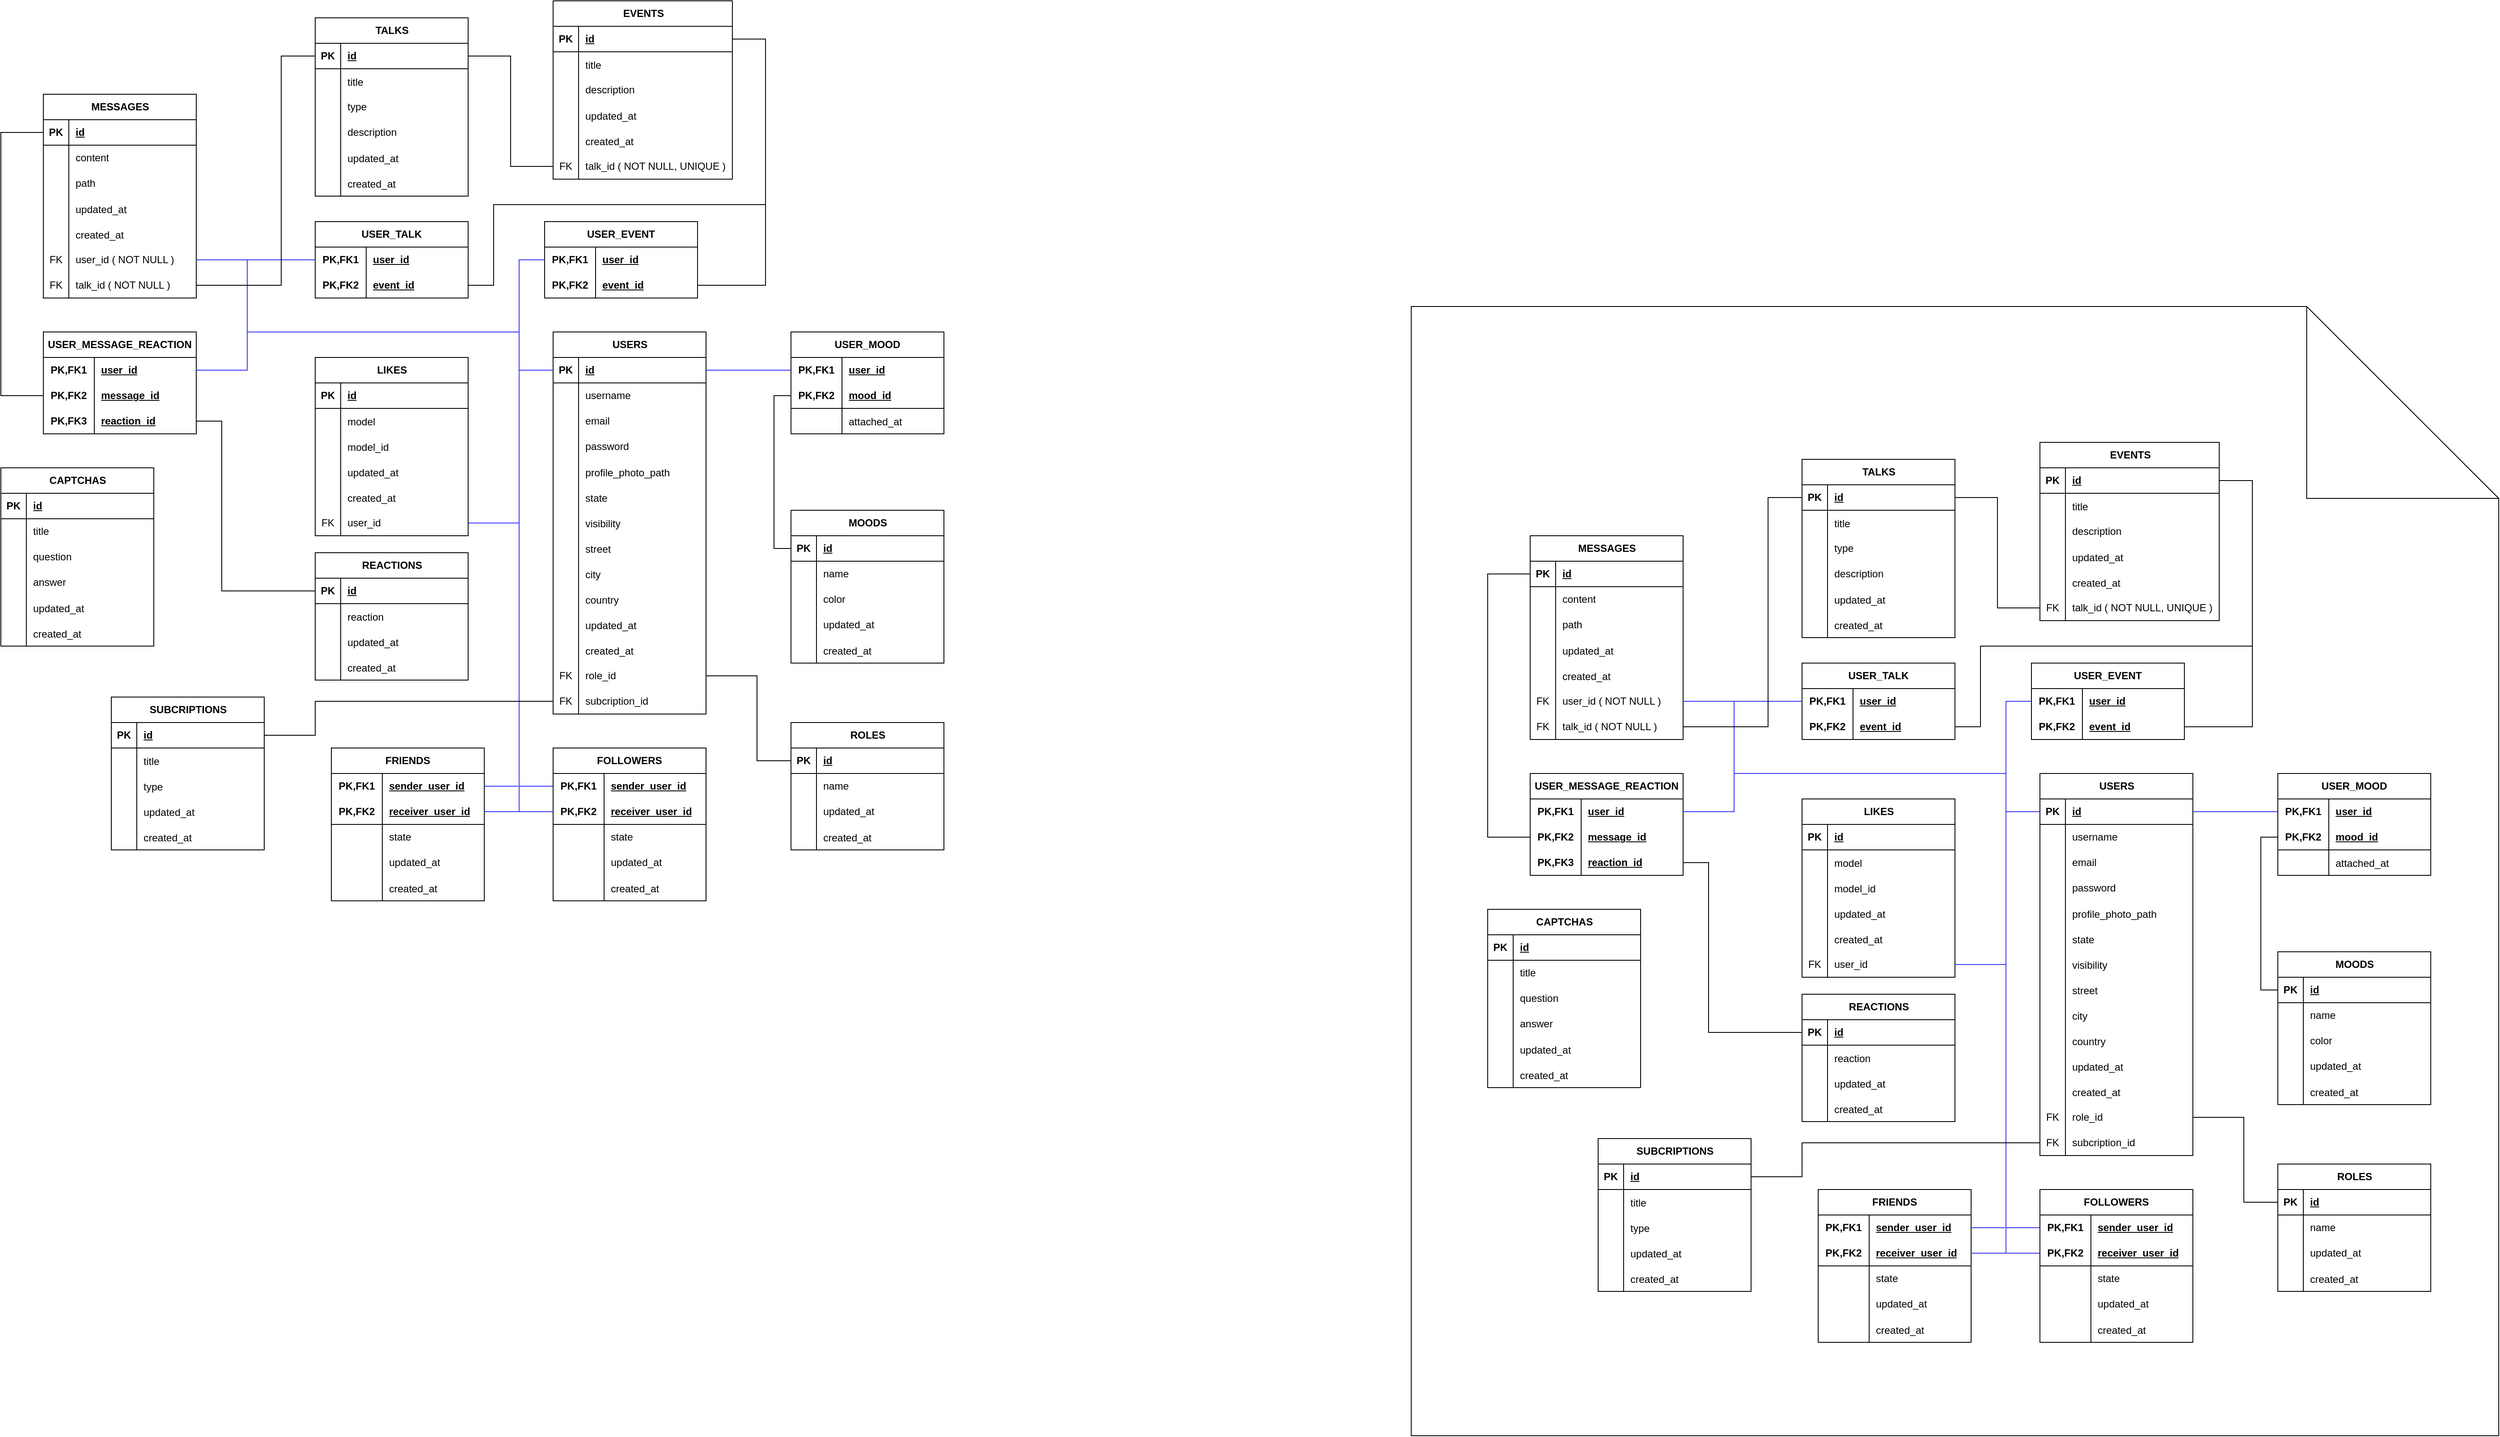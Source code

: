 <mxfile version="26.1.1">
  <diagram name="Page-1" id="fwFKGwHjR0mgrhIBufYx">
    <mxGraphModel dx="5034" dy="2178" grid="1" gridSize="10" guides="1" tooltips="1" connect="1" arrows="1" fold="1" page="1" pageScale="1" pageWidth="827" pageHeight="1169" math="0" shadow="0">
      <root>
        <mxCell id="0" />
        <mxCell id="1" parent="0" />
        <mxCell id="7c1B9g6aq6dtU6gT40kr-1" value="USERS" style="shape=table;startSize=30;container=1;collapsible=1;childLayout=tableLayout;fixedRows=1;rowLines=0;fontStyle=1;align=center;resizeLast=1;html=1;" vertex="1" parent="1">
          <mxGeometry x="320" y="480" width="180" height="450" as="geometry" />
        </mxCell>
        <mxCell id="7c1B9g6aq6dtU6gT40kr-2" value="" style="shape=tableRow;horizontal=0;startSize=0;swimlaneHead=0;swimlaneBody=0;fillColor=none;collapsible=0;dropTarget=0;points=[[0,0.5],[1,0.5]];portConstraint=eastwest;top=0;left=0;right=0;bottom=1;" vertex="1" parent="7c1B9g6aq6dtU6gT40kr-1">
          <mxGeometry y="30" width="180" height="30" as="geometry" />
        </mxCell>
        <mxCell id="7c1B9g6aq6dtU6gT40kr-3" value="PK" style="shape=partialRectangle;connectable=0;fillColor=none;top=0;left=0;bottom=0;right=0;fontStyle=1;overflow=hidden;whiteSpace=wrap;html=1;" vertex="1" parent="7c1B9g6aq6dtU6gT40kr-2">
          <mxGeometry width="30" height="30" as="geometry">
            <mxRectangle width="30" height="30" as="alternateBounds" />
          </mxGeometry>
        </mxCell>
        <mxCell id="7c1B9g6aq6dtU6gT40kr-4" value="id" style="shape=partialRectangle;connectable=0;fillColor=none;top=0;left=0;bottom=0;right=0;align=left;spacingLeft=6;fontStyle=5;overflow=hidden;whiteSpace=wrap;html=1;" vertex="1" parent="7c1B9g6aq6dtU6gT40kr-2">
          <mxGeometry x="30" width="150" height="30" as="geometry">
            <mxRectangle width="150" height="30" as="alternateBounds" />
          </mxGeometry>
        </mxCell>
        <mxCell id="7c1B9g6aq6dtU6gT40kr-5" value="" style="shape=tableRow;horizontal=0;startSize=0;swimlaneHead=0;swimlaneBody=0;fillColor=none;collapsible=0;dropTarget=0;points=[[0,0.5],[1,0.5]];portConstraint=eastwest;top=0;left=0;right=0;bottom=0;" vertex="1" parent="7c1B9g6aq6dtU6gT40kr-1">
          <mxGeometry y="60" width="180" height="30" as="geometry" />
        </mxCell>
        <mxCell id="7c1B9g6aq6dtU6gT40kr-6" value="" style="shape=partialRectangle;connectable=0;fillColor=none;top=0;left=0;bottom=0;right=0;editable=1;overflow=hidden;whiteSpace=wrap;html=1;" vertex="1" parent="7c1B9g6aq6dtU6gT40kr-5">
          <mxGeometry width="30" height="30" as="geometry">
            <mxRectangle width="30" height="30" as="alternateBounds" />
          </mxGeometry>
        </mxCell>
        <mxCell id="7c1B9g6aq6dtU6gT40kr-7" value="username" style="shape=partialRectangle;connectable=0;fillColor=none;top=0;left=0;bottom=0;right=0;align=left;spacingLeft=6;overflow=hidden;whiteSpace=wrap;html=1;" vertex="1" parent="7c1B9g6aq6dtU6gT40kr-5">
          <mxGeometry x="30" width="150" height="30" as="geometry">
            <mxRectangle width="150" height="30" as="alternateBounds" />
          </mxGeometry>
        </mxCell>
        <mxCell id="7c1B9g6aq6dtU6gT40kr-8" value="" style="shape=tableRow;horizontal=0;startSize=0;swimlaneHead=0;swimlaneBody=0;fillColor=none;collapsible=0;dropTarget=0;points=[[0,0.5],[1,0.5]];portConstraint=eastwest;top=0;left=0;right=0;bottom=0;" vertex="1" parent="7c1B9g6aq6dtU6gT40kr-1">
          <mxGeometry y="90" width="180" height="30" as="geometry" />
        </mxCell>
        <mxCell id="7c1B9g6aq6dtU6gT40kr-9" value="" style="shape=partialRectangle;connectable=0;fillColor=none;top=0;left=0;bottom=0;right=0;editable=1;overflow=hidden;whiteSpace=wrap;html=1;" vertex="1" parent="7c1B9g6aq6dtU6gT40kr-8">
          <mxGeometry width="30" height="30" as="geometry">
            <mxRectangle width="30" height="30" as="alternateBounds" />
          </mxGeometry>
        </mxCell>
        <mxCell id="7c1B9g6aq6dtU6gT40kr-10" value="email" style="shape=partialRectangle;connectable=0;fillColor=none;top=0;left=0;bottom=0;right=0;align=left;spacingLeft=6;overflow=hidden;whiteSpace=wrap;html=1;" vertex="1" parent="7c1B9g6aq6dtU6gT40kr-8">
          <mxGeometry x="30" width="150" height="30" as="geometry">
            <mxRectangle width="150" height="30" as="alternateBounds" />
          </mxGeometry>
        </mxCell>
        <mxCell id="7c1B9g6aq6dtU6gT40kr-11" value="" style="shape=tableRow;horizontal=0;startSize=0;swimlaneHead=0;swimlaneBody=0;fillColor=none;collapsible=0;dropTarget=0;points=[[0,0.5],[1,0.5]];portConstraint=eastwest;top=0;left=0;right=0;bottom=0;" vertex="1" parent="7c1B9g6aq6dtU6gT40kr-1">
          <mxGeometry y="120" width="180" height="30" as="geometry" />
        </mxCell>
        <mxCell id="7c1B9g6aq6dtU6gT40kr-12" value="" style="shape=partialRectangle;connectable=0;fillColor=none;top=0;left=0;bottom=0;right=0;editable=1;overflow=hidden;whiteSpace=wrap;html=1;" vertex="1" parent="7c1B9g6aq6dtU6gT40kr-11">
          <mxGeometry width="30" height="30" as="geometry">
            <mxRectangle width="30" height="30" as="alternateBounds" />
          </mxGeometry>
        </mxCell>
        <mxCell id="7c1B9g6aq6dtU6gT40kr-13" value="password" style="shape=partialRectangle;connectable=0;fillColor=none;top=0;left=0;bottom=0;right=0;align=left;spacingLeft=6;overflow=hidden;whiteSpace=wrap;html=1;" vertex="1" parent="7c1B9g6aq6dtU6gT40kr-11">
          <mxGeometry x="30" width="150" height="30" as="geometry">
            <mxRectangle width="150" height="30" as="alternateBounds" />
          </mxGeometry>
        </mxCell>
        <mxCell id="7c1B9g6aq6dtU6gT40kr-16" value="" style="shape=tableRow;horizontal=0;startSize=0;swimlaneHead=0;swimlaneBody=0;fillColor=none;collapsible=0;dropTarget=0;points=[[0,0.5],[1,0.5]];portConstraint=eastwest;top=0;left=0;right=0;bottom=0;" vertex="1" parent="7c1B9g6aq6dtU6gT40kr-1">
          <mxGeometry y="150" width="180" height="30" as="geometry" />
        </mxCell>
        <mxCell id="7c1B9g6aq6dtU6gT40kr-17" value="" style="shape=partialRectangle;connectable=0;fillColor=none;top=0;left=0;bottom=0;right=0;editable=1;overflow=hidden;" vertex="1" parent="7c1B9g6aq6dtU6gT40kr-16">
          <mxGeometry width="30" height="30" as="geometry">
            <mxRectangle width="30" height="30" as="alternateBounds" />
          </mxGeometry>
        </mxCell>
        <mxCell id="7c1B9g6aq6dtU6gT40kr-18" value="profile_photo_path" style="shape=partialRectangle;connectable=0;fillColor=none;top=0;left=0;bottom=0;right=0;align=left;spacingLeft=6;overflow=hidden;" vertex="1" parent="7c1B9g6aq6dtU6gT40kr-16">
          <mxGeometry x="30" width="150" height="30" as="geometry">
            <mxRectangle width="150" height="30" as="alternateBounds" />
          </mxGeometry>
        </mxCell>
        <mxCell id="7c1B9g6aq6dtU6gT40kr-19" value="" style="shape=tableRow;horizontal=0;startSize=0;swimlaneHead=0;swimlaneBody=0;fillColor=none;collapsible=0;dropTarget=0;points=[[0,0.5],[1,0.5]];portConstraint=eastwest;top=0;left=0;right=0;bottom=0;" vertex="1" parent="7c1B9g6aq6dtU6gT40kr-1">
          <mxGeometry y="180" width="180" height="30" as="geometry" />
        </mxCell>
        <mxCell id="7c1B9g6aq6dtU6gT40kr-20" value="" style="shape=partialRectangle;connectable=0;fillColor=none;top=0;left=0;bottom=0;right=0;editable=1;overflow=hidden;" vertex="1" parent="7c1B9g6aq6dtU6gT40kr-19">
          <mxGeometry width="30" height="30" as="geometry">
            <mxRectangle width="30" height="30" as="alternateBounds" />
          </mxGeometry>
        </mxCell>
        <mxCell id="7c1B9g6aq6dtU6gT40kr-21" value="state" style="shape=partialRectangle;connectable=0;fillColor=none;top=0;left=0;bottom=0;right=0;align=left;spacingLeft=6;overflow=hidden;" vertex="1" parent="7c1B9g6aq6dtU6gT40kr-19">
          <mxGeometry x="30" width="150" height="30" as="geometry">
            <mxRectangle width="150" height="30" as="alternateBounds" />
          </mxGeometry>
        </mxCell>
        <mxCell id="7c1B9g6aq6dtU6gT40kr-22" value="" style="shape=tableRow;horizontal=0;startSize=0;swimlaneHead=0;swimlaneBody=0;fillColor=none;collapsible=0;dropTarget=0;points=[[0,0.5],[1,0.5]];portConstraint=eastwest;top=0;left=0;right=0;bottom=0;" vertex="1" parent="7c1B9g6aq6dtU6gT40kr-1">
          <mxGeometry y="210" width="180" height="30" as="geometry" />
        </mxCell>
        <mxCell id="7c1B9g6aq6dtU6gT40kr-23" value="" style="shape=partialRectangle;connectable=0;fillColor=none;top=0;left=0;bottom=0;right=0;editable=1;overflow=hidden;" vertex="1" parent="7c1B9g6aq6dtU6gT40kr-22">
          <mxGeometry width="30" height="30" as="geometry">
            <mxRectangle width="30" height="30" as="alternateBounds" />
          </mxGeometry>
        </mxCell>
        <mxCell id="7c1B9g6aq6dtU6gT40kr-24" value="visibility" style="shape=partialRectangle;connectable=0;fillColor=none;top=0;left=0;bottom=0;right=0;align=left;spacingLeft=6;overflow=hidden;" vertex="1" parent="7c1B9g6aq6dtU6gT40kr-22">
          <mxGeometry x="30" width="150" height="30" as="geometry">
            <mxRectangle width="150" height="30" as="alternateBounds" />
          </mxGeometry>
        </mxCell>
        <mxCell id="7c1B9g6aq6dtU6gT40kr-25" value="" style="shape=tableRow;horizontal=0;startSize=0;swimlaneHead=0;swimlaneBody=0;fillColor=none;collapsible=0;dropTarget=0;points=[[0,0.5],[1,0.5]];portConstraint=eastwest;top=0;left=0;right=0;bottom=0;" vertex="1" parent="7c1B9g6aq6dtU6gT40kr-1">
          <mxGeometry y="240" width="180" height="30" as="geometry" />
        </mxCell>
        <mxCell id="7c1B9g6aq6dtU6gT40kr-26" value="" style="shape=partialRectangle;connectable=0;fillColor=none;top=0;left=0;bottom=0;right=0;editable=1;overflow=hidden;" vertex="1" parent="7c1B9g6aq6dtU6gT40kr-25">
          <mxGeometry width="30" height="30" as="geometry">
            <mxRectangle width="30" height="30" as="alternateBounds" />
          </mxGeometry>
        </mxCell>
        <mxCell id="7c1B9g6aq6dtU6gT40kr-27" value="street" style="shape=partialRectangle;connectable=0;fillColor=none;top=0;left=0;bottom=0;right=0;align=left;spacingLeft=6;overflow=hidden;" vertex="1" parent="7c1B9g6aq6dtU6gT40kr-25">
          <mxGeometry x="30" width="150" height="30" as="geometry">
            <mxRectangle width="150" height="30" as="alternateBounds" />
          </mxGeometry>
        </mxCell>
        <mxCell id="7c1B9g6aq6dtU6gT40kr-31" value="" style="shape=tableRow;horizontal=0;startSize=0;swimlaneHead=0;swimlaneBody=0;fillColor=none;collapsible=0;dropTarget=0;points=[[0,0.5],[1,0.5]];portConstraint=eastwest;top=0;left=0;right=0;bottom=0;" vertex="1" parent="7c1B9g6aq6dtU6gT40kr-1">
          <mxGeometry y="270" width="180" height="30" as="geometry" />
        </mxCell>
        <mxCell id="7c1B9g6aq6dtU6gT40kr-32" value="" style="shape=partialRectangle;connectable=0;fillColor=none;top=0;left=0;bottom=0;right=0;editable=1;overflow=hidden;" vertex="1" parent="7c1B9g6aq6dtU6gT40kr-31">
          <mxGeometry width="30" height="30" as="geometry">
            <mxRectangle width="30" height="30" as="alternateBounds" />
          </mxGeometry>
        </mxCell>
        <mxCell id="7c1B9g6aq6dtU6gT40kr-33" value="city" style="shape=partialRectangle;connectable=0;fillColor=none;top=0;left=0;bottom=0;right=0;align=left;spacingLeft=6;overflow=hidden;" vertex="1" parent="7c1B9g6aq6dtU6gT40kr-31">
          <mxGeometry x="30" width="150" height="30" as="geometry">
            <mxRectangle width="150" height="30" as="alternateBounds" />
          </mxGeometry>
        </mxCell>
        <mxCell id="7c1B9g6aq6dtU6gT40kr-28" value="" style="shape=tableRow;horizontal=0;startSize=0;swimlaneHead=0;swimlaneBody=0;fillColor=none;collapsible=0;dropTarget=0;points=[[0,0.5],[1,0.5]];portConstraint=eastwest;top=0;left=0;right=0;bottom=0;" vertex="1" parent="7c1B9g6aq6dtU6gT40kr-1">
          <mxGeometry y="300" width="180" height="30" as="geometry" />
        </mxCell>
        <mxCell id="7c1B9g6aq6dtU6gT40kr-29" value="" style="shape=partialRectangle;connectable=0;fillColor=none;top=0;left=0;bottom=0;right=0;editable=1;overflow=hidden;" vertex="1" parent="7c1B9g6aq6dtU6gT40kr-28">
          <mxGeometry width="30" height="30" as="geometry">
            <mxRectangle width="30" height="30" as="alternateBounds" />
          </mxGeometry>
        </mxCell>
        <mxCell id="7c1B9g6aq6dtU6gT40kr-30" value="country" style="shape=partialRectangle;connectable=0;fillColor=none;top=0;left=0;bottom=0;right=0;align=left;spacingLeft=6;overflow=hidden;" vertex="1" parent="7c1B9g6aq6dtU6gT40kr-28">
          <mxGeometry x="30" width="150" height="30" as="geometry">
            <mxRectangle width="150" height="30" as="alternateBounds" />
          </mxGeometry>
        </mxCell>
        <mxCell id="7c1B9g6aq6dtU6gT40kr-34" value="" style="shape=tableRow;horizontal=0;startSize=0;swimlaneHead=0;swimlaneBody=0;fillColor=none;collapsible=0;dropTarget=0;points=[[0,0.5],[1,0.5]];portConstraint=eastwest;top=0;left=0;right=0;bottom=0;" vertex="1" parent="7c1B9g6aq6dtU6gT40kr-1">
          <mxGeometry y="330" width="180" height="30" as="geometry" />
        </mxCell>
        <mxCell id="7c1B9g6aq6dtU6gT40kr-35" value="" style="shape=partialRectangle;connectable=0;fillColor=none;top=0;left=0;bottom=0;right=0;editable=1;overflow=hidden;" vertex="1" parent="7c1B9g6aq6dtU6gT40kr-34">
          <mxGeometry width="30" height="30" as="geometry">
            <mxRectangle width="30" height="30" as="alternateBounds" />
          </mxGeometry>
        </mxCell>
        <mxCell id="7c1B9g6aq6dtU6gT40kr-36" value="updated_at" style="shape=partialRectangle;connectable=0;fillColor=none;top=0;left=0;bottom=0;right=0;align=left;spacingLeft=6;overflow=hidden;" vertex="1" parent="7c1B9g6aq6dtU6gT40kr-34">
          <mxGeometry x="30" width="150" height="30" as="geometry">
            <mxRectangle width="150" height="30" as="alternateBounds" />
          </mxGeometry>
        </mxCell>
        <mxCell id="7c1B9g6aq6dtU6gT40kr-37" value="" style="shape=tableRow;horizontal=0;startSize=0;swimlaneHead=0;swimlaneBody=0;fillColor=none;collapsible=0;dropTarget=0;points=[[0,0.5],[1,0.5]];portConstraint=eastwest;top=0;left=0;right=0;bottom=0;" vertex="1" parent="7c1B9g6aq6dtU6gT40kr-1">
          <mxGeometry y="360" width="180" height="30" as="geometry" />
        </mxCell>
        <mxCell id="7c1B9g6aq6dtU6gT40kr-38" value="" style="shape=partialRectangle;connectable=0;fillColor=none;top=0;left=0;bottom=0;right=0;editable=1;overflow=hidden;" vertex="1" parent="7c1B9g6aq6dtU6gT40kr-37">
          <mxGeometry width="30" height="30" as="geometry">
            <mxRectangle width="30" height="30" as="alternateBounds" />
          </mxGeometry>
        </mxCell>
        <mxCell id="7c1B9g6aq6dtU6gT40kr-39" value="created_at" style="shape=partialRectangle;connectable=0;fillColor=none;top=0;left=0;bottom=0;right=0;align=left;spacingLeft=6;overflow=hidden;" vertex="1" parent="7c1B9g6aq6dtU6gT40kr-37">
          <mxGeometry x="30" width="150" height="30" as="geometry">
            <mxRectangle width="150" height="30" as="alternateBounds" />
          </mxGeometry>
        </mxCell>
        <mxCell id="7c1B9g6aq6dtU6gT40kr-292" value="" style="shape=tableRow;horizontal=0;startSize=0;swimlaneHead=0;swimlaneBody=0;fillColor=none;collapsible=0;dropTarget=0;points=[[0,0.5],[1,0.5]];portConstraint=eastwest;top=0;left=0;right=0;bottom=0;" vertex="1" parent="7c1B9g6aq6dtU6gT40kr-1">
          <mxGeometry y="390" width="180" height="30" as="geometry" />
        </mxCell>
        <mxCell id="7c1B9g6aq6dtU6gT40kr-293" value="FK" style="shape=partialRectangle;connectable=0;fillColor=none;top=0;left=0;bottom=0;right=0;fontStyle=0;overflow=hidden;whiteSpace=wrap;html=1;" vertex="1" parent="7c1B9g6aq6dtU6gT40kr-292">
          <mxGeometry width="30" height="30" as="geometry">
            <mxRectangle width="30" height="30" as="alternateBounds" />
          </mxGeometry>
        </mxCell>
        <mxCell id="7c1B9g6aq6dtU6gT40kr-294" value="role_id" style="shape=partialRectangle;connectable=0;fillColor=none;top=0;left=0;bottom=0;right=0;align=left;spacingLeft=6;fontStyle=0;overflow=hidden;whiteSpace=wrap;html=1;" vertex="1" parent="7c1B9g6aq6dtU6gT40kr-292">
          <mxGeometry x="30" width="150" height="30" as="geometry">
            <mxRectangle width="150" height="30" as="alternateBounds" />
          </mxGeometry>
        </mxCell>
        <mxCell id="7c1B9g6aq6dtU6gT40kr-536" value="" style="shape=tableRow;horizontal=0;startSize=0;swimlaneHead=0;swimlaneBody=0;fillColor=none;collapsible=0;dropTarget=0;points=[[0,0.5],[1,0.5]];portConstraint=eastwest;top=0;left=0;right=0;bottom=0;" vertex="1" parent="7c1B9g6aq6dtU6gT40kr-1">
          <mxGeometry y="420" width="180" height="30" as="geometry" />
        </mxCell>
        <mxCell id="7c1B9g6aq6dtU6gT40kr-537" value="FK" style="shape=partialRectangle;connectable=0;fillColor=none;top=0;left=0;bottom=0;right=0;fontStyle=0;overflow=hidden;whiteSpace=wrap;html=1;" vertex="1" parent="7c1B9g6aq6dtU6gT40kr-536">
          <mxGeometry width="30" height="30" as="geometry">
            <mxRectangle width="30" height="30" as="alternateBounds" />
          </mxGeometry>
        </mxCell>
        <mxCell id="7c1B9g6aq6dtU6gT40kr-538" value="subcription_id" style="shape=partialRectangle;connectable=0;fillColor=none;top=0;left=0;bottom=0;right=0;align=left;spacingLeft=6;fontStyle=0;overflow=hidden;whiteSpace=wrap;html=1;" vertex="1" parent="7c1B9g6aq6dtU6gT40kr-536">
          <mxGeometry x="30" width="150" height="30" as="geometry">
            <mxRectangle width="150" height="30" as="alternateBounds" />
          </mxGeometry>
        </mxCell>
        <mxCell id="7c1B9g6aq6dtU6gT40kr-40" value="CAPTCHAS" style="shape=table;startSize=30;container=1;collapsible=1;childLayout=tableLayout;fixedRows=1;rowLines=0;fontStyle=1;align=center;resizeLast=1;html=1;" vertex="1" parent="1">
          <mxGeometry x="-330" y="640" width="180" height="210" as="geometry" />
        </mxCell>
        <mxCell id="7c1B9g6aq6dtU6gT40kr-41" value="" style="shape=tableRow;horizontal=0;startSize=0;swimlaneHead=0;swimlaneBody=0;fillColor=none;collapsible=0;dropTarget=0;points=[[0,0.5],[1,0.5]];portConstraint=eastwest;top=0;left=0;right=0;bottom=1;" vertex="1" parent="7c1B9g6aq6dtU6gT40kr-40">
          <mxGeometry y="30" width="180" height="30" as="geometry" />
        </mxCell>
        <mxCell id="7c1B9g6aq6dtU6gT40kr-42" value="PK" style="shape=partialRectangle;connectable=0;fillColor=none;top=0;left=0;bottom=0;right=0;fontStyle=1;overflow=hidden;whiteSpace=wrap;html=1;" vertex="1" parent="7c1B9g6aq6dtU6gT40kr-41">
          <mxGeometry width="30" height="30" as="geometry">
            <mxRectangle width="30" height="30" as="alternateBounds" />
          </mxGeometry>
        </mxCell>
        <mxCell id="7c1B9g6aq6dtU6gT40kr-43" value="id" style="shape=partialRectangle;connectable=0;fillColor=none;top=0;left=0;bottom=0;right=0;align=left;spacingLeft=6;fontStyle=5;overflow=hidden;whiteSpace=wrap;html=1;" vertex="1" parent="7c1B9g6aq6dtU6gT40kr-41">
          <mxGeometry x="30" width="150" height="30" as="geometry">
            <mxRectangle width="150" height="30" as="alternateBounds" />
          </mxGeometry>
        </mxCell>
        <mxCell id="7c1B9g6aq6dtU6gT40kr-44" value="" style="shape=tableRow;horizontal=0;startSize=0;swimlaneHead=0;swimlaneBody=0;fillColor=none;collapsible=0;dropTarget=0;points=[[0,0.5],[1,0.5]];portConstraint=eastwest;top=0;left=0;right=0;bottom=0;" vertex="1" parent="7c1B9g6aq6dtU6gT40kr-40">
          <mxGeometry y="60" width="180" height="30" as="geometry" />
        </mxCell>
        <mxCell id="7c1B9g6aq6dtU6gT40kr-45" value="" style="shape=partialRectangle;connectable=0;fillColor=none;top=0;left=0;bottom=0;right=0;editable=1;overflow=hidden;whiteSpace=wrap;html=1;" vertex="1" parent="7c1B9g6aq6dtU6gT40kr-44">
          <mxGeometry width="30" height="30" as="geometry">
            <mxRectangle width="30" height="30" as="alternateBounds" />
          </mxGeometry>
        </mxCell>
        <mxCell id="7c1B9g6aq6dtU6gT40kr-46" value="title" style="shape=partialRectangle;connectable=0;fillColor=none;top=0;left=0;bottom=0;right=0;align=left;spacingLeft=6;overflow=hidden;whiteSpace=wrap;html=1;" vertex="1" parent="7c1B9g6aq6dtU6gT40kr-44">
          <mxGeometry x="30" width="150" height="30" as="geometry">
            <mxRectangle width="150" height="30" as="alternateBounds" />
          </mxGeometry>
        </mxCell>
        <mxCell id="7c1B9g6aq6dtU6gT40kr-47" value="" style="shape=tableRow;horizontal=0;startSize=0;swimlaneHead=0;swimlaneBody=0;fillColor=none;collapsible=0;dropTarget=0;points=[[0,0.5],[1,0.5]];portConstraint=eastwest;top=0;left=0;right=0;bottom=0;" vertex="1" parent="7c1B9g6aq6dtU6gT40kr-40">
          <mxGeometry y="90" width="180" height="30" as="geometry" />
        </mxCell>
        <mxCell id="7c1B9g6aq6dtU6gT40kr-48" value="" style="shape=partialRectangle;connectable=0;fillColor=none;top=0;left=0;bottom=0;right=0;editable=1;overflow=hidden;whiteSpace=wrap;html=1;" vertex="1" parent="7c1B9g6aq6dtU6gT40kr-47">
          <mxGeometry width="30" height="30" as="geometry">
            <mxRectangle width="30" height="30" as="alternateBounds" />
          </mxGeometry>
        </mxCell>
        <mxCell id="7c1B9g6aq6dtU6gT40kr-49" value="question" style="shape=partialRectangle;connectable=0;fillColor=none;top=0;left=0;bottom=0;right=0;align=left;spacingLeft=6;overflow=hidden;whiteSpace=wrap;html=1;" vertex="1" parent="7c1B9g6aq6dtU6gT40kr-47">
          <mxGeometry x="30" width="150" height="30" as="geometry">
            <mxRectangle width="150" height="30" as="alternateBounds" />
          </mxGeometry>
        </mxCell>
        <mxCell id="7c1B9g6aq6dtU6gT40kr-50" value="" style="shape=tableRow;horizontal=0;startSize=0;swimlaneHead=0;swimlaneBody=0;fillColor=none;collapsible=0;dropTarget=0;points=[[0,0.5],[1,0.5]];portConstraint=eastwest;top=0;left=0;right=0;bottom=0;" vertex="1" parent="7c1B9g6aq6dtU6gT40kr-40">
          <mxGeometry y="120" width="180" height="30" as="geometry" />
        </mxCell>
        <mxCell id="7c1B9g6aq6dtU6gT40kr-51" value="" style="shape=partialRectangle;connectable=0;fillColor=none;top=0;left=0;bottom=0;right=0;editable=1;overflow=hidden;whiteSpace=wrap;html=1;" vertex="1" parent="7c1B9g6aq6dtU6gT40kr-50">
          <mxGeometry width="30" height="30" as="geometry">
            <mxRectangle width="30" height="30" as="alternateBounds" />
          </mxGeometry>
        </mxCell>
        <mxCell id="7c1B9g6aq6dtU6gT40kr-52" value="answer" style="shape=partialRectangle;connectable=0;fillColor=none;top=0;left=0;bottom=0;right=0;align=left;spacingLeft=6;overflow=hidden;whiteSpace=wrap;html=1;" vertex="1" parent="7c1B9g6aq6dtU6gT40kr-50">
          <mxGeometry x="30" width="150" height="30" as="geometry">
            <mxRectangle width="150" height="30" as="alternateBounds" />
          </mxGeometry>
        </mxCell>
        <mxCell id="7c1B9g6aq6dtU6gT40kr-71" value="" style="shape=tableRow;horizontal=0;startSize=0;swimlaneHead=0;swimlaneBody=0;fillColor=none;collapsible=0;dropTarget=0;points=[[0,0.5],[1,0.5]];portConstraint=eastwest;top=0;left=0;right=0;bottom=0;" vertex="1" parent="7c1B9g6aq6dtU6gT40kr-40">
          <mxGeometry y="150" width="180" height="30" as="geometry" />
        </mxCell>
        <mxCell id="7c1B9g6aq6dtU6gT40kr-72" value="" style="shape=partialRectangle;connectable=0;fillColor=none;top=0;left=0;bottom=0;right=0;editable=1;overflow=hidden;" vertex="1" parent="7c1B9g6aq6dtU6gT40kr-71">
          <mxGeometry width="30" height="30" as="geometry">
            <mxRectangle width="30" height="30" as="alternateBounds" />
          </mxGeometry>
        </mxCell>
        <mxCell id="7c1B9g6aq6dtU6gT40kr-73" value="updated_at" style="shape=partialRectangle;connectable=0;fillColor=none;top=0;left=0;bottom=0;right=0;align=left;spacingLeft=6;overflow=hidden;" vertex="1" parent="7c1B9g6aq6dtU6gT40kr-71">
          <mxGeometry x="30" width="150" height="30" as="geometry">
            <mxRectangle width="150" height="30" as="alternateBounds" />
          </mxGeometry>
        </mxCell>
        <mxCell id="7c1B9g6aq6dtU6gT40kr-74" value="" style="shape=tableRow;horizontal=0;startSize=0;swimlaneHead=0;swimlaneBody=0;fillColor=none;collapsible=0;dropTarget=0;points=[[0,0.5],[1,0.5]];portConstraint=eastwest;top=0;left=0;right=0;bottom=0;" vertex="1" parent="7c1B9g6aq6dtU6gT40kr-40">
          <mxGeometry y="180" width="180" height="30" as="geometry" />
        </mxCell>
        <mxCell id="7c1B9g6aq6dtU6gT40kr-75" value="" style="shape=partialRectangle;connectable=0;fillColor=none;top=0;left=0;bottom=0;right=0;editable=1;overflow=hidden;" vertex="1" parent="7c1B9g6aq6dtU6gT40kr-74">
          <mxGeometry width="30" height="30" as="geometry">
            <mxRectangle width="30" height="30" as="alternateBounds" />
          </mxGeometry>
        </mxCell>
        <mxCell id="7c1B9g6aq6dtU6gT40kr-76" value="created_at" style="shape=partialRectangle;connectable=0;fillColor=none;top=0;left=0;bottom=0;right=0;align=left;spacingLeft=6;overflow=hidden;" vertex="1" parent="7c1B9g6aq6dtU6gT40kr-74">
          <mxGeometry x="30" width="150" height="30" as="geometry">
            <mxRectangle width="150" height="30" as="alternateBounds" />
          </mxGeometry>
        </mxCell>
        <mxCell id="7c1B9g6aq6dtU6gT40kr-114" value="MESSAGES" style="shape=table;startSize=30;container=1;collapsible=1;childLayout=tableLayout;fixedRows=1;rowLines=0;fontStyle=1;align=center;resizeLast=1;html=1;" vertex="1" parent="1">
          <mxGeometry x="-280" y="200" width="180" height="240" as="geometry" />
        </mxCell>
        <mxCell id="7c1B9g6aq6dtU6gT40kr-115" value="" style="shape=tableRow;horizontal=0;startSize=0;swimlaneHead=0;swimlaneBody=0;fillColor=none;collapsible=0;dropTarget=0;points=[[0,0.5],[1,0.5]];portConstraint=eastwest;top=0;left=0;right=0;bottom=1;" vertex="1" parent="7c1B9g6aq6dtU6gT40kr-114">
          <mxGeometry y="30" width="180" height="30" as="geometry" />
        </mxCell>
        <mxCell id="7c1B9g6aq6dtU6gT40kr-116" value="PK" style="shape=partialRectangle;connectable=0;fillColor=none;top=0;left=0;bottom=0;right=0;fontStyle=1;overflow=hidden;whiteSpace=wrap;html=1;" vertex="1" parent="7c1B9g6aq6dtU6gT40kr-115">
          <mxGeometry width="30" height="30" as="geometry">
            <mxRectangle width="30" height="30" as="alternateBounds" />
          </mxGeometry>
        </mxCell>
        <mxCell id="7c1B9g6aq6dtU6gT40kr-117" value="id" style="shape=partialRectangle;connectable=0;fillColor=none;top=0;left=0;bottom=0;right=0;align=left;spacingLeft=6;fontStyle=5;overflow=hidden;whiteSpace=wrap;html=1;" vertex="1" parent="7c1B9g6aq6dtU6gT40kr-115">
          <mxGeometry x="30" width="150" height="30" as="geometry">
            <mxRectangle width="150" height="30" as="alternateBounds" />
          </mxGeometry>
        </mxCell>
        <mxCell id="7c1B9g6aq6dtU6gT40kr-118" value="" style="shape=tableRow;horizontal=0;startSize=0;swimlaneHead=0;swimlaneBody=0;fillColor=none;collapsible=0;dropTarget=0;points=[[0,0.5],[1,0.5]];portConstraint=eastwest;top=0;left=0;right=0;bottom=0;" vertex="1" parent="7c1B9g6aq6dtU6gT40kr-114">
          <mxGeometry y="60" width="180" height="30" as="geometry" />
        </mxCell>
        <mxCell id="7c1B9g6aq6dtU6gT40kr-119" value="" style="shape=partialRectangle;connectable=0;fillColor=none;top=0;left=0;bottom=0;right=0;editable=1;overflow=hidden;whiteSpace=wrap;html=1;" vertex="1" parent="7c1B9g6aq6dtU6gT40kr-118">
          <mxGeometry width="30" height="30" as="geometry">
            <mxRectangle width="30" height="30" as="alternateBounds" />
          </mxGeometry>
        </mxCell>
        <mxCell id="7c1B9g6aq6dtU6gT40kr-120" value="content" style="shape=partialRectangle;connectable=0;fillColor=none;top=0;left=0;bottom=0;right=0;align=left;spacingLeft=6;overflow=hidden;whiteSpace=wrap;html=1;" vertex="1" parent="7c1B9g6aq6dtU6gT40kr-118">
          <mxGeometry x="30" width="150" height="30" as="geometry">
            <mxRectangle width="150" height="30" as="alternateBounds" />
          </mxGeometry>
        </mxCell>
        <mxCell id="7c1B9g6aq6dtU6gT40kr-121" value="" style="shape=tableRow;horizontal=0;startSize=0;swimlaneHead=0;swimlaneBody=0;fillColor=none;collapsible=0;dropTarget=0;points=[[0,0.5],[1,0.5]];portConstraint=eastwest;top=0;left=0;right=0;bottom=0;" vertex="1" parent="7c1B9g6aq6dtU6gT40kr-114">
          <mxGeometry y="90" width="180" height="30" as="geometry" />
        </mxCell>
        <mxCell id="7c1B9g6aq6dtU6gT40kr-122" value="" style="shape=partialRectangle;connectable=0;fillColor=none;top=0;left=0;bottom=0;right=0;editable=1;overflow=hidden;whiteSpace=wrap;html=1;" vertex="1" parent="7c1B9g6aq6dtU6gT40kr-121">
          <mxGeometry width="30" height="30" as="geometry">
            <mxRectangle width="30" height="30" as="alternateBounds" />
          </mxGeometry>
        </mxCell>
        <mxCell id="7c1B9g6aq6dtU6gT40kr-123" value="path" style="shape=partialRectangle;connectable=0;fillColor=none;top=0;left=0;bottom=0;right=0;align=left;spacingLeft=6;overflow=hidden;whiteSpace=wrap;html=1;" vertex="1" parent="7c1B9g6aq6dtU6gT40kr-121">
          <mxGeometry x="30" width="150" height="30" as="geometry">
            <mxRectangle width="150" height="30" as="alternateBounds" />
          </mxGeometry>
        </mxCell>
        <mxCell id="7c1B9g6aq6dtU6gT40kr-145" value="" style="shape=tableRow;horizontal=0;startSize=0;swimlaneHead=0;swimlaneBody=0;fillColor=none;collapsible=0;dropTarget=0;points=[[0,0.5],[1,0.5]];portConstraint=eastwest;top=0;left=0;right=0;bottom=0;" vertex="1" parent="7c1B9g6aq6dtU6gT40kr-114">
          <mxGeometry y="120" width="180" height="30" as="geometry" />
        </mxCell>
        <mxCell id="7c1B9g6aq6dtU6gT40kr-146" value="" style="shape=partialRectangle;connectable=0;fillColor=none;top=0;left=0;bottom=0;right=0;editable=1;overflow=hidden;" vertex="1" parent="7c1B9g6aq6dtU6gT40kr-145">
          <mxGeometry width="30" height="30" as="geometry">
            <mxRectangle width="30" height="30" as="alternateBounds" />
          </mxGeometry>
        </mxCell>
        <mxCell id="7c1B9g6aq6dtU6gT40kr-147" value="updated_at" style="shape=partialRectangle;connectable=0;fillColor=none;top=0;left=0;bottom=0;right=0;align=left;spacingLeft=6;overflow=hidden;" vertex="1" parent="7c1B9g6aq6dtU6gT40kr-145">
          <mxGeometry x="30" width="150" height="30" as="geometry">
            <mxRectangle width="150" height="30" as="alternateBounds" />
          </mxGeometry>
        </mxCell>
        <mxCell id="7c1B9g6aq6dtU6gT40kr-148" value="" style="shape=tableRow;horizontal=0;startSize=0;swimlaneHead=0;swimlaneBody=0;fillColor=none;collapsible=0;dropTarget=0;points=[[0,0.5],[1,0.5]];portConstraint=eastwest;top=0;left=0;right=0;bottom=0;" vertex="1" parent="7c1B9g6aq6dtU6gT40kr-114">
          <mxGeometry y="150" width="180" height="30" as="geometry" />
        </mxCell>
        <mxCell id="7c1B9g6aq6dtU6gT40kr-149" value="" style="shape=partialRectangle;connectable=0;fillColor=none;top=0;left=0;bottom=0;right=0;editable=1;overflow=hidden;" vertex="1" parent="7c1B9g6aq6dtU6gT40kr-148">
          <mxGeometry width="30" height="30" as="geometry">
            <mxRectangle width="30" height="30" as="alternateBounds" />
          </mxGeometry>
        </mxCell>
        <mxCell id="7c1B9g6aq6dtU6gT40kr-150" value="created_at" style="shape=partialRectangle;connectable=0;fillColor=none;top=0;left=0;bottom=0;right=0;align=left;spacingLeft=6;overflow=hidden;" vertex="1" parent="7c1B9g6aq6dtU6gT40kr-148">
          <mxGeometry x="30" width="150" height="30" as="geometry">
            <mxRectangle width="150" height="30" as="alternateBounds" />
          </mxGeometry>
        </mxCell>
        <mxCell id="7c1B9g6aq6dtU6gT40kr-415" value="" style="shape=tableRow;horizontal=0;startSize=0;swimlaneHead=0;swimlaneBody=0;fillColor=none;collapsible=0;dropTarget=0;points=[[0,0.5],[1,0.5]];portConstraint=eastwest;top=0;left=0;right=0;bottom=0;" vertex="1" parent="7c1B9g6aq6dtU6gT40kr-114">
          <mxGeometry y="180" width="180" height="30" as="geometry" />
        </mxCell>
        <mxCell id="7c1B9g6aq6dtU6gT40kr-416" value="FK" style="shape=partialRectangle;connectable=0;fillColor=none;top=0;left=0;bottom=0;right=0;fontStyle=0;overflow=hidden;whiteSpace=wrap;html=1;" vertex="1" parent="7c1B9g6aq6dtU6gT40kr-415">
          <mxGeometry width="30" height="30" as="geometry">
            <mxRectangle width="30" height="30" as="alternateBounds" />
          </mxGeometry>
        </mxCell>
        <mxCell id="7c1B9g6aq6dtU6gT40kr-417" value="user_id ( NOT NULL )" style="shape=partialRectangle;connectable=0;fillColor=none;top=0;left=0;bottom=0;right=0;align=left;spacingLeft=6;fontStyle=0;overflow=hidden;whiteSpace=wrap;html=1;" vertex="1" parent="7c1B9g6aq6dtU6gT40kr-415">
          <mxGeometry x="30" width="150" height="30" as="geometry">
            <mxRectangle width="150" height="30" as="alternateBounds" />
          </mxGeometry>
        </mxCell>
        <mxCell id="7c1B9g6aq6dtU6gT40kr-506" value="" style="shape=tableRow;horizontal=0;startSize=0;swimlaneHead=0;swimlaneBody=0;fillColor=none;collapsible=0;dropTarget=0;points=[[0,0.5],[1,0.5]];portConstraint=eastwest;top=0;left=0;right=0;bottom=0;" vertex="1" parent="7c1B9g6aq6dtU6gT40kr-114">
          <mxGeometry y="210" width="180" height="30" as="geometry" />
        </mxCell>
        <mxCell id="7c1B9g6aq6dtU6gT40kr-507" value="FK" style="shape=partialRectangle;connectable=0;fillColor=none;top=0;left=0;bottom=0;right=0;fontStyle=0;overflow=hidden;whiteSpace=wrap;html=1;" vertex="1" parent="7c1B9g6aq6dtU6gT40kr-506">
          <mxGeometry width="30" height="30" as="geometry">
            <mxRectangle width="30" height="30" as="alternateBounds" />
          </mxGeometry>
        </mxCell>
        <mxCell id="7c1B9g6aq6dtU6gT40kr-508" value="talk_id ( NOT NULL )" style="shape=partialRectangle;connectable=0;fillColor=none;top=0;left=0;bottom=0;right=0;align=left;spacingLeft=6;fontStyle=0;overflow=hidden;whiteSpace=wrap;html=1;" vertex="1" parent="7c1B9g6aq6dtU6gT40kr-506">
          <mxGeometry x="30" width="150" height="30" as="geometry">
            <mxRectangle width="150" height="30" as="alternateBounds" />
          </mxGeometry>
        </mxCell>
        <mxCell id="7c1B9g6aq6dtU6gT40kr-189" value="FOLLOWERS" style="shape=table;startSize=30;container=1;collapsible=1;childLayout=tableLayout;fixedRows=1;rowLines=0;fontStyle=1;align=center;resizeLast=1;html=1;whiteSpace=wrap;" vertex="1" parent="1">
          <mxGeometry x="320" y="970" width="180" height="180" as="geometry" />
        </mxCell>
        <mxCell id="7c1B9g6aq6dtU6gT40kr-190" value="" style="shape=tableRow;horizontal=0;startSize=0;swimlaneHead=0;swimlaneBody=0;fillColor=none;collapsible=0;dropTarget=0;points=[[0,0.5],[1,0.5]];portConstraint=eastwest;top=0;left=0;right=0;bottom=0;html=1;" vertex="1" parent="7c1B9g6aq6dtU6gT40kr-189">
          <mxGeometry y="30" width="180" height="30" as="geometry" />
        </mxCell>
        <mxCell id="7c1B9g6aq6dtU6gT40kr-191" value="PK,FK1" style="shape=partialRectangle;connectable=0;fillColor=none;top=0;left=0;bottom=0;right=0;fontStyle=1;overflow=hidden;html=1;whiteSpace=wrap;" vertex="1" parent="7c1B9g6aq6dtU6gT40kr-190">
          <mxGeometry width="60" height="30" as="geometry">
            <mxRectangle width="60" height="30" as="alternateBounds" />
          </mxGeometry>
        </mxCell>
        <mxCell id="7c1B9g6aq6dtU6gT40kr-192" value="sender_user_id" style="shape=partialRectangle;connectable=0;fillColor=none;top=0;left=0;bottom=0;right=0;align=left;spacingLeft=6;fontStyle=5;overflow=hidden;html=1;whiteSpace=wrap;" vertex="1" parent="7c1B9g6aq6dtU6gT40kr-190">
          <mxGeometry x="60" width="120" height="30" as="geometry">
            <mxRectangle width="120" height="30" as="alternateBounds" />
          </mxGeometry>
        </mxCell>
        <mxCell id="7c1B9g6aq6dtU6gT40kr-193" value="" style="shape=tableRow;horizontal=0;startSize=0;swimlaneHead=0;swimlaneBody=0;fillColor=none;collapsible=0;dropTarget=0;points=[[0,0.5],[1,0.5]];portConstraint=eastwest;top=0;left=0;right=0;bottom=1;html=1;" vertex="1" parent="7c1B9g6aq6dtU6gT40kr-189">
          <mxGeometry y="60" width="180" height="30" as="geometry" />
        </mxCell>
        <mxCell id="7c1B9g6aq6dtU6gT40kr-194" value="PK,FK2" style="shape=partialRectangle;connectable=0;fillColor=none;top=0;left=0;bottom=0;right=0;fontStyle=1;overflow=hidden;html=1;whiteSpace=wrap;" vertex="1" parent="7c1B9g6aq6dtU6gT40kr-193">
          <mxGeometry width="60" height="30" as="geometry">
            <mxRectangle width="60" height="30" as="alternateBounds" />
          </mxGeometry>
        </mxCell>
        <mxCell id="7c1B9g6aq6dtU6gT40kr-195" value="receiver_user_id" style="shape=partialRectangle;connectable=0;fillColor=none;top=0;left=0;bottom=0;right=0;align=left;spacingLeft=6;fontStyle=5;overflow=hidden;html=1;whiteSpace=wrap;" vertex="1" parent="7c1B9g6aq6dtU6gT40kr-193">
          <mxGeometry x="60" width="120" height="30" as="geometry">
            <mxRectangle width="120" height="30" as="alternateBounds" />
          </mxGeometry>
        </mxCell>
        <mxCell id="7c1B9g6aq6dtU6gT40kr-196" value="" style="shape=tableRow;horizontal=0;startSize=0;swimlaneHead=0;swimlaneBody=0;fillColor=none;collapsible=0;dropTarget=0;points=[[0,0.5],[1,0.5]];portConstraint=eastwest;top=0;left=0;right=0;bottom=0;html=1;" vertex="1" parent="7c1B9g6aq6dtU6gT40kr-189">
          <mxGeometry y="90" width="180" height="30" as="geometry" />
        </mxCell>
        <mxCell id="7c1B9g6aq6dtU6gT40kr-197" value="" style="shape=partialRectangle;connectable=0;fillColor=none;top=0;left=0;bottom=0;right=0;editable=1;overflow=hidden;html=1;whiteSpace=wrap;" vertex="1" parent="7c1B9g6aq6dtU6gT40kr-196">
          <mxGeometry width="60" height="30" as="geometry">
            <mxRectangle width="60" height="30" as="alternateBounds" />
          </mxGeometry>
        </mxCell>
        <mxCell id="7c1B9g6aq6dtU6gT40kr-198" value="state" style="shape=partialRectangle;connectable=0;fillColor=none;top=0;left=0;bottom=0;right=0;align=left;spacingLeft=6;overflow=hidden;html=1;whiteSpace=wrap;" vertex="1" parent="7c1B9g6aq6dtU6gT40kr-196">
          <mxGeometry x="60" width="120" height="30" as="geometry">
            <mxRectangle width="120" height="30" as="alternateBounds" />
          </mxGeometry>
        </mxCell>
        <mxCell id="7c1B9g6aq6dtU6gT40kr-199" value="" style="shape=tableRow;horizontal=0;startSize=0;swimlaneHead=0;swimlaneBody=0;fillColor=none;collapsible=0;dropTarget=0;points=[[0,0.5],[1,0.5]];portConstraint=eastwest;top=0;left=0;right=0;bottom=0;html=1;" vertex="1" parent="7c1B9g6aq6dtU6gT40kr-189">
          <mxGeometry y="120" width="180" height="30" as="geometry" />
        </mxCell>
        <mxCell id="7c1B9g6aq6dtU6gT40kr-200" value="" style="shape=partialRectangle;connectable=0;fillColor=none;top=0;left=0;bottom=0;right=0;editable=1;overflow=hidden;html=1;whiteSpace=wrap;" vertex="1" parent="7c1B9g6aq6dtU6gT40kr-199">
          <mxGeometry width="60" height="30" as="geometry">
            <mxRectangle width="60" height="30" as="alternateBounds" />
          </mxGeometry>
        </mxCell>
        <mxCell id="7c1B9g6aq6dtU6gT40kr-201" value="&lt;span style=&quot;text-wrap-mode: nowrap;&quot;&gt;updated_at&lt;/span&gt;" style="shape=partialRectangle;connectable=0;fillColor=none;top=0;left=0;bottom=0;right=0;align=left;spacingLeft=6;overflow=hidden;html=1;whiteSpace=wrap;" vertex="1" parent="7c1B9g6aq6dtU6gT40kr-199">
          <mxGeometry x="60" width="120" height="30" as="geometry">
            <mxRectangle width="120" height="30" as="alternateBounds" />
          </mxGeometry>
        </mxCell>
        <mxCell id="7c1B9g6aq6dtU6gT40kr-206" value="" style="shape=tableRow;horizontal=0;startSize=0;swimlaneHead=0;swimlaneBody=0;fillColor=none;collapsible=0;dropTarget=0;points=[[0,0.5],[1,0.5]];portConstraint=eastwest;top=0;left=0;right=0;bottom=0;" vertex="1" parent="7c1B9g6aq6dtU6gT40kr-189">
          <mxGeometry y="150" width="180" height="30" as="geometry" />
        </mxCell>
        <mxCell id="7c1B9g6aq6dtU6gT40kr-207" value="" style="shape=partialRectangle;connectable=0;fillColor=none;top=0;left=0;bottom=0;right=0;editable=1;overflow=hidden;" vertex="1" parent="7c1B9g6aq6dtU6gT40kr-206">
          <mxGeometry width="60" height="30" as="geometry">
            <mxRectangle width="60" height="30" as="alternateBounds" />
          </mxGeometry>
        </mxCell>
        <mxCell id="7c1B9g6aq6dtU6gT40kr-208" value="created_at" style="shape=partialRectangle;connectable=0;fillColor=none;top=0;left=0;bottom=0;right=0;align=left;spacingLeft=6;overflow=hidden;" vertex="1" parent="7c1B9g6aq6dtU6gT40kr-206">
          <mxGeometry x="60" width="120" height="30" as="geometry">
            <mxRectangle width="120" height="30" as="alternateBounds" />
          </mxGeometry>
        </mxCell>
        <mxCell id="7c1B9g6aq6dtU6gT40kr-214" value="" style="endArrow=none;html=1;rounded=0;entryX=0;entryY=0.5;entryDx=0;entryDy=0;exitX=0;exitY=0.5;exitDx=0;exitDy=0;strokeColor=#3333FF;fillColor=#3333FF;" edge="1" parent="1" source="7c1B9g6aq6dtU6gT40kr-190" target="7c1B9g6aq6dtU6gT40kr-2">
          <mxGeometry relative="1" as="geometry">
            <mxPoint x="170" y="1000" as="sourcePoint" />
            <mxPoint x="170" y="800" as="targetPoint" />
            <Array as="points">
              <mxPoint x="280" y="1015" />
              <mxPoint x="280" y="985" />
              <mxPoint x="280" y="770" />
              <mxPoint x="280" y="555" />
              <mxPoint x="280" y="525" />
            </Array>
          </mxGeometry>
        </mxCell>
        <mxCell id="7c1B9g6aq6dtU6gT40kr-215" value="" style="endArrow=none;html=1;rounded=0;entryX=0;entryY=0.5;entryDx=0;entryDy=0;exitX=0;exitY=0.5;exitDx=0;exitDy=0;strokeColor=#3333FF;" edge="1" parent="1" source="7c1B9g6aq6dtU6gT40kr-193" target="7c1B9g6aq6dtU6gT40kr-2">
          <mxGeometry relative="1" as="geometry">
            <mxPoint x="314" y="1020" as="sourcePoint" />
            <mxPoint x="314" y="590" as="targetPoint" />
            <Array as="points">
              <mxPoint x="280" y="1045" />
              <mxPoint x="280" y="1015" />
              <mxPoint x="280" y="800" />
              <mxPoint x="280" y="525" />
            </Array>
          </mxGeometry>
        </mxCell>
        <mxCell id="7c1B9g6aq6dtU6gT40kr-216" value="MOODS" style="shape=table;startSize=30;container=1;collapsible=1;childLayout=tableLayout;fixedRows=1;rowLines=0;fontStyle=1;align=center;resizeLast=1;html=1;" vertex="1" parent="1">
          <mxGeometry x="600" y="690" width="180" height="180" as="geometry" />
        </mxCell>
        <mxCell id="7c1B9g6aq6dtU6gT40kr-217" value="" style="shape=tableRow;horizontal=0;startSize=0;swimlaneHead=0;swimlaneBody=0;fillColor=none;collapsible=0;dropTarget=0;points=[[0,0.5],[1,0.5]];portConstraint=eastwest;top=0;left=0;right=0;bottom=1;" vertex="1" parent="7c1B9g6aq6dtU6gT40kr-216">
          <mxGeometry y="30" width="180" height="30" as="geometry" />
        </mxCell>
        <mxCell id="7c1B9g6aq6dtU6gT40kr-218" value="PK" style="shape=partialRectangle;connectable=0;fillColor=none;top=0;left=0;bottom=0;right=0;fontStyle=1;overflow=hidden;whiteSpace=wrap;html=1;" vertex="1" parent="7c1B9g6aq6dtU6gT40kr-217">
          <mxGeometry width="30" height="30" as="geometry">
            <mxRectangle width="30" height="30" as="alternateBounds" />
          </mxGeometry>
        </mxCell>
        <mxCell id="7c1B9g6aq6dtU6gT40kr-219" value="id" style="shape=partialRectangle;connectable=0;fillColor=none;top=0;left=0;bottom=0;right=0;align=left;spacingLeft=6;fontStyle=5;overflow=hidden;whiteSpace=wrap;html=1;" vertex="1" parent="7c1B9g6aq6dtU6gT40kr-217">
          <mxGeometry x="30" width="150" height="30" as="geometry">
            <mxRectangle width="150" height="30" as="alternateBounds" />
          </mxGeometry>
        </mxCell>
        <mxCell id="7c1B9g6aq6dtU6gT40kr-220" value="" style="shape=tableRow;horizontal=0;startSize=0;swimlaneHead=0;swimlaneBody=0;fillColor=none;collapsible=0;dropTarget=0;points=[[0,0.5],[1,0.5]];portConstraint=eastwest;top=0;left=0;right=0;bottom=0;" vertex="1" parent="7c1B9g6aq6dtU6gT40kr-216">
          <mxGeometry y="60" width="180" height="30" as="geometry" />
        </mxCell>
        <mxCell id="7c1B9g6aq6dtU6gT40kr-221" value="" style="shape=partialRectangle;connectable=0;fillColor=none;top=0;left=0;bottom=0;right=0;editable=1;overflow=hidden;whiteSpace=wrap;html=1;" vertex="1" parent="7c1B9g6aq6dtU6gT40kr-220">
          <mxGeometry width="30" height="30" as="geometry">
            <mxRectangle width="30" height="30" as="alternateBounds" />
          </mxGeometry>
        </mxCell>
        <mxCell id="7c1B9g6aq6dtU6gT40kr-222" value="name" style="shape=partialRectangle;connectable=0;fillColor=none;top=0;left=0;bottom=0;right=0;align=left;spacingLeft=6;overflow=hidden;whiteSpace=wrap;html=1;" vertex="1" parent="7c1B9g6aq6dtU6gT40kr-220">
          <mxGeometry x="30" width="150" height="30" as="geometry">
            <mxRectangle width="150" height="30" as="alternateBounds" />
          </mxGeometry>
        </mxCell>
        <mxCell id="7c1B9g6aq6dtU6gT40kr-223" value="" style="shape=tableRow;horizontal=0;startSize=0;swimlaneHead=0;swimlaneBody=0;fillColor=none;collapsible=0;dropTarget=0;points=[[0,0.5],[1,0.5]];portConstraint=eastwest;top=0;left=0;right=0;bottom=0;" vertex="1" parent="7c1B9g6aq6dtU6gT40kr-216">
          <mxGeometry y="90" width="180" height="30" as="geometry" />
        </mxCell>
        <mxCell id="7c1B9g6aq6dtU6gT40kr-224" value="" style="shape=partialRectangle;connectable=0;fillColor=none;top=0;left=0;bottom=0;right=0;editable=1;overflow=hidden;whiteSpace=wrap;html=1;" vertex="1" parent="7c1B9g6aq6dtU6gT40kr-223">
          <mxGeometry width="30" height="30" as="geometry">
            <mxRectangle width="30" height="30" as="alternateBounds" />
          </mxGeometry>
        </mxCell>
        <mxCell id="7c1B9g6aq6dtU6gT40kr-225" value="color" style="shape=partialRectangle;connectable=0;fillColor=none;top=0;left=0;bottom=0;right=0;align=left;spacingLeft=6;overflow=hidden;whiteSpace=wrap;html=1;" vertex="1" parent="7c1B9g6aq6dtU6gT40kr-223">
          <mxGeometry x="30" width="150" height="30" as="geometry">
            <mxRectangle width="150" height="30" as="alternateBounds" />
          </mxGeometry>
        </mxCell>
        <mxCell id="7c1B9g6aq6dtU6gT40kr-226" value="" style="shape=tableRow;horizontal=0;startSize=0;swimlaneHead=0;swimlaneBody=0;fillColor=none;collapsible=0;dropTarget=0;points=[[0,0.5],[1,0.5]];portConstraint=eastwest;top=0;left=0;right=0;bottom=0;" vertex="1" parent="7c1B9g6aq6dtU6gT40kr-216">
          <mxGeometry y="120" width="180" height="30" as="geometry" />
        </mxCell>
        <mxCell id="7c1B9g6aq6dtU6gT40kr-227" value="" style="shape=partialRectangle;connectable=0;fillColor=none;top=0;left=0;bottom=0;right=0;editable=1;overflow=hidden;whiteSpace=wrap;html=1;" vertex="1" parent="7c1B9g6aq6dtU6gT40kr-226">
          <mxGeometry width="30" height="30" as="geometry">
            <mxRectangle width="30" height="30" as="alternateBounds" />
          </mxGeometry>
        </mxCell>
        <mxCell id="7c1B9g6aq6dtU6gT40kr-228" value="&lt;span style=&quot;text-wrap-mode: nowrap;&quot;&gt;updated_at&lt;/span&gt;" style="shape=partialRectangle;connectable=0;fillColor=none;top=0;left=0;bottom=0;right=0;align=left;spacingLeft=6;overflow=hidden;whiteSpace=wrap;html=1;" vertex="1" parent="7c1B9g6aq6dtU6gT40kr-226">
          <mxGeometry x="30" width="150" height="30" as="geometry">
            <mxRectangle width="150" height="30" as="alternateBounds" />
          </mxGeometry>
        </mxCell>
        <mxCell id="7c1B9g6aq6dtU6gT40kr-229" value="" style="shape=tableRow;horizontal=0;startSize=0;swimlaneHead=0;swimlaneBody=0;fillColor=none;collapsible=0;dropTarget=0;points=[[0,0.5],[1,0.5]];portConstraint=eastwest;top=0;left=0;right=0;bottom=0;" vertex="1" parent="7c1B9g6aq6dtU6gT40kr-216">
          <mxGeometry y="150" width="180" height="30" as="geometry" />
        </mxCell>
        <mxCell id="7c1B9g6aq6dtU6gT40kr-230" value="" style="shape=partialRectangle;connectable=0;fillColor=none;top=0;left=0;bottom=0;right=0;editable=1;overflow=hidden;" vertex="1" parent="7c1B9g6aq6dtU6gT40kr-229">
          <mxGeometry width="30" height="30" as="geometry">
            <mxRectangle width="30" height="30" as="alternateBounds" />
          </mxGeometry>
        </mxCell>
        <mxCell id="7c1B9g6aq6dtU6gT40kr-231" value="created_at" style="shape=partialRectangle;connectable=0;fillColor=none;top=0;left=0;bottom=0;right=0;align=left;spacingLeft=6;overflow=hidden;" vertex="1" parent="7c1B9g6aq6dtU6gT40kr-229">
          <mxGeometry x="30" width="150" height="30" as="geometry">
            <mxRectangle width="150" height="30" as="alternateBounds" />
          </mxGeometry>
        </mxCell>
        <mxCell id="7c1B9g6aq6dtU6gT40kr-232" value="" style="endArrow=none;html=1;rounded=0;exitX=1;exitY=0.5;exitDx=0;exitDy=0;entryX=0;entryY=0.5;entryDx=0;entryDy=0;strokeColor=#3333FF;" edge="1" parent="1" source="7c1B9g6aq6dtU6gT40kr-2" target="7c1B9g6aq6dtU6gT40kr-234">
          <mxGeometry relative="1" as="geometry">
            <mxPoint x="516" y="620" as="sourcePoint" />
            <mxPoint x="676" y="620" as="targetPoint" />
          </mxGeometry>
        </mxCell>
        <mxCell id="7c1B9g6aq6dtU6gT40kr-233" value="USER_MOOD" style="shape=table;startSize=30;container=1;collapsible=1;childLayout=tableLayout;fixedRows=1;rowLines=0;fontStyle=1;align=center;resizeLast=1;html=1;whiteSpace=wrap;" vertex="1" parent="1">
          <mxGeometry x="600" y="480" width="180" height="120" as="geometry" />
        </mxCell>
        <mxCell id="7c1B9g6aq6dtU6gT40kr-234" value="" style="shape=tableRow;horizontal=0;startSize=0;swimlaneHead=0;swimlaneBody=0;fillColor=none;collapsible=0;dropTarget=0;points=[[0,0.5],[1,0.5]];portConstraint=eastwest;top=0;left=0;right=0;bottom=0;html=1;" vertex="1" parent="7c1B9g6aq6dtU6gT40kr-233">
          <mxGeometry y="30" width="180" height="30" as="geometry" />
        </mxCell>
        <mxCell id="7c1B9g6aq6dtU6gT40kr-235" value="PK,FK1" style="shape=partialRectangle;connectable=0;fillColor=none;top=0;left=0;bottom=0;right=0;fontStyle=1;overflow=hidden;html=1;whiteSpace=wrap;" vertex="1" parent="7c1B9g6aq6dtU6gT40kr-234">
          <mxGeometry width="60" height="30" as="geometry">
            <mxRectangle width="60" height="30" as="alternateBounds" />
          </mxGeometry>
        </mxCell>
        <mxCell id="7c1B9g6aq6dtU6gT40kr-236" value="user_id" style="shape=partialRectangle;connectable=0;fillColor=none;top=0;left=0;bottom=0;right=0;align=left;spacingLeft=6;fontStyle=5;overflow=hidden;html=1;whiteSpace=wrap;" vertex="1" parent="7c1B9g6aq6dtU6gT40kr-234">
          <mxGeometry x="60" width="120" height="30" as="geometry">
            <mxRectangle width="120" height="30" as="alternateBounds" />
          </mxGeometry>
        </mxCell>
        <mxCell id="7c1B9g6aq6dtU6gT40kr-237" value="" style="shape=tableRow;horizontal=0;startSize=0;swimlaneHead=0;swimlaneBody=0;fillColor=none;collapsible=0;dropTarget=0;points=[[0,0.5],[1,0.5]];portConstraint=eastwest;top=0;left=0;right=0;bottom=1;html=1;" vertex="1" parent="7c1B9g6aq6dtU6gT40kr-233">
          <mxGeometry y="60" width="180" height="30" as="geometry" />
        </mxCell>
        <mxCell id="7c1B9g6aq6dtU6gT40kr-238" value="PK,FK2" style="shape=partialRectangle;connectable=0;fillColor=none;top=0;left=0;bottom=0;right=0;fontStyle=1;overflow=hidden;html=1;whiteSpace=wrap;" vertex="1" parent="7c1B9g6aq6dtU6gT40kr-237">
          <mxGeometry width="60" height="30" as="geometry">
            <mxRectangle width="60" height="30" as="alternateBounds" />
          </mxGeometry>
        </mxCell>
        <mxCell id="7c1B9g6aq6dtU6gT40kr-239" value="mood_id" style="shape=partialRectangle;connectable=0;fillColor=none;top=0;left=0;bottom=0;right=0;align=left;spacingLeft=6;fontStyle=5;overflow=hidden;html=1;whiteSpace=wrap;" vertex="1" parent="7c1B9g6aq6dtU6gT40kr-237">
          <mxGeometry x="60" width="120" height="30" as="geometry">
            <mxRectangle width="120" height="30" as="alternateBounds" />
          </mxGeometry>
        </mxCell>
        <mxCell id="7c1B9g6aq6dtU6gT40kr-246" value="" style="shape=tableRow;horizontal=0;startSize=0;swimlaneHead=0;swimlaneBody=0;fillColor=none;collapsible=0;dropTarget=0;points=[[0,0.5],[1,0.5]];portConstraint=eastwest;top=0;left=0;right=0;bottom=0;" vertex="1" parent="7c1B9g6aq6dtU6gT40kr-233">
          <mxGeometry y="90" width="180" height="30" as="geometry" />
        </mxCell>
        <mxCell id="7c1B9g6aq6dtU6gT40kr-247" value="" style="shape=partialRectangle;connectable=0;fillColor=none;top=0;left=0;bottom=0;right=0;editable=1;overflow=hidden;" vertex="1" parent="7c1B9g6aq6dtU6gT40kr-246">
          <mxGeometry width="60" height="30" as="geometry">
            <mxRectangle width="60" height="30" as="alternateBounds" />
          </mxGeometry>
        </mxCell>
        <mxCell id="7c1B9g6aq6dtU6gT40kr-248" value="attached_at" style="shape=partialRectangle;connectable=0;fillColor=none;top=0;left=0;bottom=0;right=0;align=left;spacingLeft=6;overflow=hidden;" vertex="1" parent="7c1B9g6aq6dtU6gT40kr-246">
          <mxGeometry x="60" width="120" height="30" as="geometry">
            <mxRectangle width="120" height="30" as="alternateBounds" />
          </mxGeometry>
        </mxCell>
        <mxCell id="7c1B9g6aq6dtU6gT40kr-249" value="" style="endArrow=none;html=1;rounded=0;exitX=0;exitY=0.5;exitDx=0;exitDy=0;entryX=0;entryY=0.5;entryDx=0;entryDy=0;" edge="1" parent="1" source="7c1B9g6aq6dtU6gT40kr-237" target="7c1B9g6aq6dtU6gT40kr-217">
          <mxGeometry relative="1" as="geometry">
            <mxPoint x="820" y="790" as="sourcePoint" />
            <mxPoint x="980" y="790" as="targetPoint" />
            <Array as="points">
              <mxPoint x="580" y="555" />
              <mxPoint x="580" y="650" />
              <mxPoint x="580" y="735" />
            </Array>
          </mxGeometry>
        </mxCell>
        <mxCell id="7c1B9g6aq6dtU6gT40kr-250" value="FRIENDS" style="shape=table;startSize=30;container=1;collapsible=1;childLayout=tableLayout;fixedRows=1;rowLines=0;fontStyle=1;align=center;resizeLast=1;html=1;whiteSpace=wrap;" vertex="1" parent="1">
          <mxGeometry x="59" y="970" width="180" height="180" as="geometry" />
        </mxCell>
        <mxCell id="7c1B9g6aq6dtU6gT40kr-251" value="" style="shape=tableRow;horizontal=0;startSize=0;swimlaneHead=0;swimlaneBody=0;fillColor=none;collapsible=0;dropTarget=0;points=[[0,0.5],[1,0.5]];portConstraint=eastwest;top=0;left=0;right=0;bottom=0;html=1;" vertex="1" parent="7c1B9g6aq6dtU6gT40kr-250">
          <mxGeometry y="30" width="180" height="30" as="geometry" />
        </mxCell>
        <mxCell id="7c1B9g6aq6dtU6gT40kr-252" value="PK,FK1" style="shape=partialRectangle;connectable=0;fillColor=none;top=0;left=0;bottom=0;right=0;fontStyle=1;overflow=hidden;html=1;whiteSpace=wrap;" vertex="1" parent="7c1B9g6aq6dtU6gT40kr-251">
          <mxGeometry width="60" height="30" as="geometry">
            <mxRectangle width="60" height="30" as="alternateBounds" />
          </mxGeometry>
        </mxCell>
        <mxCell id="7c1B9g6aq6dtU6gT40kr-253" value="sender_user_id" style="shape=partialRectangle;connectable=0;fillColor=none;top=0;left=0;bottom=0;right=0;align=left;spacingLeft=6;fontStyle=5;overflow=hidden;html=1;whiteSpace=wrap;" vertex="1" parent="7c1B9g6aq6dtU6gT40kr-251">
          <mxGeometry x="60" width="120" height="30" as="geometry">
            <mxRectangle width="120" height="30" as="alternateBounds" />
          </mxGeometry>
        </mxCell>
        <mxCell id="7c1B9g6aq6dtU6gT40kr-254" value="" style="shape=tableRow;horizontal=0;startSize=0;swimlaneHead=0;swimlaneBody=0;fillColor=none;collapsible=0;dropTarget=0;points=[[0,0.5],[1,0.5]];portConstraint=eastwest;top=0;left=0;right=0;bottom=1;html=1;" vertex="1" parent="7c1B9g6aq6dtU6gT40kr-250">
          <mxGeometry y="60" width="180" height="30" as="geometry" />
        </mxCell>
        <mxCell id="7c1B9g6aq6dtU6gT40kr-255" value="PK,FK2" style="shape=partialRectangle;connectable=0;fillColor=none;top=0;left=0;bottom=0;right=0;fontStyle=1;overflow=hidden;html=1;whiteSpace=wrap;" vertex="1" parent="7c1B9g6aq6dtU6gT40kr-254">
          <mxGeometry width="60" height="30" as="geometry">
            <mxRectangle width="60" height="30" as="alternateBounds" />
          </mxGeometry>
        </mxCell>
        <mxCell id="7c1B9g6aq6dtU6gT40kr-256" value="receiver_user_id" style="shape=partialRectangle;connectable=0;fillColor=none;top=0;left=0;bottom=0;right=0;align=left;spacingLeft=6;fontStyle=5;overflow=hidden;html=1;whiteSpace=wrap;" vertex="1" parent="7c1B9g6aq6dtU6gT40kr-254">
          <mxGeometry x="60" width="120" height="30" as="geometry">
            <mxRectangle width="120" height="30" as="alternateBounds" />
          </mxGeometry>
        </mxCell>
        <mxCell id="7c1B9g6aq6dtU6gT40kr-257" value="" style="shape=tableRow;horizontal=0;startSize=0;swimlaneHead=0;swimlaneBody=0;fillColor=none;collapsible=0;dropTarget=0;points=[[0,0.5],[1,0.5]];portConstraint=eastwest;top=0;left=0;right=0;bottom=0;html=1;" vertex="1" parent="7c1B9g6aq6dtU6gT40kr-250">
          <mxGeometry y="90" width="180" height="30" as="geometry" />
        </mxCell>
        <mxCell id="7c1B9g6aq6dtU6gT40kr-258" value="" style="shape=partialRectangle;connectable=0;fillColor=none;top=0;left=0;bottom=0;right=0;editable=1;overflow=hidden;html=1;whiteSpace=wrap;" vertex="1" parent="7c1B9g6aq6dtU6gT40kr-257">
          <mxGeometry width="60" height="30" as="geometry">
            <mxRectangle width="60" height="30" as="alternateBounds" />
          </mxGeometry>
        </mxCell>
        <mxCell id="7c1B9g6aq6dtU6gT40kr-259" value="state" style="shape=partialRectangle;connectable=0;fillColor=none;top=0;left=0;bottom=0;right=0;align=left;spacingLeft=6;overflow=hidden;html=1;whiteSpace=wrap;" vertex="1" parent="7c1B9g6aq6dtU6gT40kr-257">
          <mxGeometry x="60" width="120" height="30" as="geometry">
            <mxRectangle width="120" height="30" as="alternateBounds" />
          </mxGeometry>
        </mxCell>
        <mxCell id="7c1B9g6aq6dtU6gT40kr-260" value="" style="shape=tableRow;horizontal=0;startSize=0;swimlaneHead=0;swimlaneBody=0;fillColor=none;collapsible=0;dropTarget=0;points=[[0,0.5],[1,0.5]];portConstraint=eastwest;top=0;left=0;right=0;bottom=0;html=1;" vertex="1" parent="7c1B9g6aq6dtU6gT40kr-250">
          <mxGeometry y="120" width="180" height="30" as="geometry" />
        </mxCell>
        <mxCell id="7c1B9g6aq6dtU6gT40kr-261" value="" style="shape=partialRectangle;connectable=0;fillColor=none;top=0;left=0;bottom=0;right=0;editable=1;overflow=hidden;html=1;whiteSpace=wrap;" vertex="1" parent="7c1B9g6aq6dtU6gT40kr-260">
          <mxGeometry width="60" height="30" as="geometry">
            <mxRectangle width="60" height="30" as="alternateBounds" />
          </mxGeometry>
        </mxCell>
        <mxCell id="7c1B9g6aq6dtU6gT40kr-262" value="&lt;span style=&quot;text-wrap-mode: nowrap;&quot;&gt;updated_at&lt;/span&gt;" style="shape=partialRectangle;connectable=0;fillColor=none;top=0;left=0;bottom=0;right=0;align=left;spacingLeft=6;overflow=hidden;html=1;whiteSpace=wrap;" vertex="1" parent="7c1B9g6aq6dtU6gT40kr-260">
          <mxGeometry x="60" width="120" height="30" as="geometry">
            <mxRectangle width="120" height="30" as="alternateBounds" />
          </mxGeometry>
        </mxCell>
        <mxCell id="7c1B9g6aq6dtU6gT40kr-263" value="" style="shape=tableRow;horizontal=0;startSize=0;swimlaneHead=0;swimlaneBody=0;fillColor=none;collapsible=0;dropTarget=0;points=[[0,0.5],[1,0.5]];portConstraint=eastwest;top=0;left=0;right=0;bottom=0;" vertex="1" parent="7c1B9g6aq6dtU6gT40kr-250">
          <mxGeometry y="150" width="180" height="30" as="geometry" />
        </mxCell>
        <mxCell id="7c1B9g6aq6dtU6gT40kr-264" value="" style="shape=partialRectangle;connectable=0;fillColor=none;top=0;left=0;bottom=0;right=0;editable=1;overflow=hidden;" vertex="1" parent="7c1B9g6aq6dtU6gT40kr-263">
          <mxGeometry width="60" height="30" as="geometry">
            <mxRectangle width="60" height="30" as="alternateBounds" />
          </mxGeometry>
        </mxCell>
        <mxCell id="7c1B9g6aq6dtU6gT40kr-265" value="created_at" style="shape=partialRectangle;connectable=0;fillColor=none;top=0;left=0;bottom=0;right=0;align=left;spacingLeft=6;overflow=hidden;" vertex="1" parent="7c1B9g6aq6dtU6gT40kr-263">
          <mxGeometry x="60" width="120" height="30" as="geometry">
            <mxRectangle width="120" height="30" as="alternateBounds" />
          </mxGeometry>
        </mxCell>
        <mxCell id="7c1B9g6aq6dtU6gT40kr-266" value="" style="endArrow=none;html=1;rounded=0;exitX=1;exitY=0.5;exitDx=0;exitDy=0;strokeColor=#3333FF;" edge="1" parent="1" source="7c1B9g6aq6dtU6gT40kr-251">
          <mxGeometry relative="1" as="geometry">
            <mxPoint x="253" y="1010" as="sourcePoint" />
            <mxPoint x="279" y="1015" as="targetPoint" />
          </mxGeometry>
        </mxCell>
        <mxCell id="7c1B9g6aq6dtU6gT40kr-267" value="" style="endArrow=none;html=1;rounded=0;exitX=1;exitY=0.5;exitDx=0;exitDy=0;fillColor=#3333FF;strokeColor=#3333FF;" edge="1" parent="1" source="7c1B9g6aq6dtU6gT40kr-254">
          <mxGeometry relative="1" as="geometry">
            <mxPoint x="279" y="1070" as="sourcePoint" />
            <mxPoint x="280" y="970" as="targetPoint" />
            <Array as="points">
              <mxPoint x="280" y="1045" />
            </Array>
          </mxGeometry>
        </mxCell>
        <mxCell id="7c1B9g6aq6dtU6gT40kr-268" value="ROLES" style="shape=table;startSize=30;container=1;collapsible=1;childLayout=tableLayout;fixedRows=1;rowLines=0;fontStyle=1;align=center;resizeLast=1;html=1;" vertex="1" parent="1">
          <mxGeometry x="600" y="940" width="180" height="150" as="geometry" />
        </mxCell>
        <mxCell id="7c1B9g6aq6dtU6gT40kr-269" value="" style="shape=tableRow;horizontal=0;startSize=0;swimlaneHead=0;swimlaneBody=0;fillColor=none;collapsible=0;dropTarget=0;points=[[0,0.5],[1,0.5]];portConstraint=eastwest;top=0;left=0;right=0;bottom=1;" vertex="1" parent="7c1B9g6aq6dtU6gT40kr-268">
          <mxGeometry y="30" width="180" height="30" as="geometry" />
        </mxCell>
        <mxCell id="7c1B9g6aq6dtU6gT40kr-270" value="PK" style="shape=partialRectangle;connectable=0;fillColor=none;top=0;left=0;bottom=0;right=0;fontStyle=1;overflow=hidden;whiteSpace=wrap;html=1;" vertex="1" parent="7c1B9g6aq6dtU6gT40kr-269">
          <mxGeometry width="30" height="30" as="geometry">
            <mxRectangle width="30" height="30" as="alternateBounds" />
          </mxGeometry>
        </mxCell>
        <mxCell id="7c1B9g6aq6dtU6gT40kr-271" value="id" style="shape=partialRectangle;connectable=0;fillColor=none;top=0;left=0;bottom=0;right=0;align=left;spacingLeft=6;fontStyle=5;overflow=hidden;whiteSpace=wrap;html=1;" vertex="1" parent="7c1B9g6aq6dtU6gT40kr-269">
          <mxGeometry x="30" width="150" height="30" as="geometry">
            <mxRectangle width="150" height="30" as="alternateBounds" />
          </mxGeometry>
        </mxCell>
        <mxCell id="7c1B9g6aq6dtU6gT40kr-272" value="" style="shape=tableRow;horizontal=0;startSize=0;swimlaneHead=0;swimlaneBody=0;fillColor=none;collapsible=0;dropTarget=0;points=[[0,0.5],[1,0.5]];portConstraint=eastwest;top=0;left=0;right=0;bottom=0;" vertex="1" parent="7c1B9g6aq6dtU6gT40kr-268">
          <mxGeometry y="60" width="180" height="30" as="geometry" />
        </mxCell>
        <mxCell id="7c1B9g6aq6dtU6gT40kr-273" value="" style="shape=partialRectangle;connectable=0;fillColor=none;top=0;left=0;bottom=0;right=0;editable=1;overflow=hidden;whiteSpace=wrap;html=1;" vertex="1" parent="7c1B9g6aq6dtU6gT40kr-272">
          <mxGeometry width="30" height="30" as="geometry">
            <mxRectangle width="30" height="30" as="alternateBounds" />
          </mxGeometry>
        </mxCell>
        <mxCell id="7c1B9g6aq6dtU6gT40kr-274" value="name" style="shape=partialRectangle;connectable=0;fillColor=none;top=0;left=0;bottom=0;right=0;align=left;spacingLeft=6;overflow=hidden;whiteSpace=wrap;html=1;" vertex="1" parent="7c1B9g6aq6dtU6gT40kr-272">
          <mxGeometry x="30" width="150" height="30" as="geometry">
            <mxRectangle width="150" height="30" as="alternateBounds" />
          </mxGeometry>
        </mxCell>
        <mxCell id="7c1B9g6aq6dtU6gT40kr-278" value="" style="shape=tableRow;horizontal=0;startSize=0;swimlaneHead=0;swimlaneBody=0;fillColor=none;collapsible=0;dropTarget=0;points=[[0,0.5],[1,0.5]];portConstraint=eastwest;top=0;left=0;right=0;bottom=0;" vertex="1" parent="7c1B9g6aq6dtU6gT40kr-268">
          <mxGeometry y="90" width="180" height="30" as="geometry" />
        </mxCell>
        <mxCell id="7c1B9g6aq6dtU6gT40kr-279" value="" style="shape=partialRectangle;connectable=0;fillColor=none;top=0;left=0;bottom=0;right=0;editable=1;overflow=hidden;whiteSpace=wrap;html=1;" vertex="1" parent="7c1B9g6aq6dtU6gT40kr-278">
          <mxGeometry width="30" height="30" as="geometry">
            <mxRectangle width="30" height="30" as="alternateBounds" />
          </mxGeometry>
        </mxCell>
        <mxCell id="7c1B9g6aq6dtU6gT40kr-280" value="&lt;span style=&quot;text-wrap-mode: nowrap;&quot;&gt;updated_at&lt;/span&gt;" style="shape=partialRectangle;connectable=0;fillColor=none;top=0;left=0;bottom=0;right=0;align=left;spacingLeft=6;overflow=hidden;whiteSpace=wrap;html=1;" vertex="1" parent="7c1B9g6aq6dtU6gT40kr-278">
          <mxGeometry x="30" width="150" height="30" as="geometry">
            <mxRectangle width="150" height="30" as="alternateBounds" />
          </mxGeometry>
        </mxCell>
        <mxCell id="7c1B9g6aq6dtU6gT40kr-281" value="" style="shape=tableRow;horizontal=0;startSize=0;swimlaneHead=0;swimlaneBody=0;fillColor=none;collapsible=0;dropTarget=0;points=[[0,0.5],[1,0.5]];portConstraint=eastwest;top=0;left=0;right=0;bottom=0;" vertex="1" parent="7c1B9g6aq6dtU6gT40kr-268">
          <mxGeometry y="120" width="180" height="30" as="geometry" />
        </mxCell>
        <mxCell id="7c1B9g6aq6dtU6gT40kr-282" value="" style="shape=partialRectangle;connectable=0;fillColor=none;top=0;left=0;bottom=0;right=0;editable=1;overflow=hidden;" vertex="1" parent="7c1B9g6aq6dtU6gT40kr-281">
          <mxGeometry width="30" height="30" as="geometry">
            <mxRectangle width="30" height="30" as="alternateBounds" />
          </mxGeometry>
        </mxCell>
        <mxCell id="7c1B9g6aq6dtU6gT40kr-283" value="created_at" style="shape=partialRectangle;connectable=0;fillColor=none;top=0;left=0;bottom=0;right=0;align=left;spacingLeft=6;overflow=hidden;" vertex="1" parent="7c1B9g6aq6dtU6gT40kr-281">
          <mxGeometry x="30" width="150" height="30" as="geometry">
            <mxRectangle width="150" height="30" as="alternateBounds" />
          </mxGeometry>
        </mxCell>
        <mxCell id="7c1B9g6aq6dtU6gT40kr-295" value="" style="endArrow=none;html=1;rounded=0;exitX=1;exitY=0.5;exitDx=0;exitDy=0;entryX=0;entryY=0.5;entryDx=0;entryDy=0;" edge="1" parent="1" source="7c1B9g6aq6dtU6gT40kr-292" target="7c1B9g6aq6dtU6gT40kr-269">
          <mxGeometry relative="1" as="geometry">
            <mxPoint x="570" y="880" as="sourcePoint" />
            <mxPoint x="570" y="1060" as="targetPoint" />
            <Array as="points">
              <mxPoint x="560" y="885" />
              <mxPoint x="560" y="985" />
            </Array>
          </mxGeometry>
        </mxCell>
        <mxCell id="7c1B9g6aq6dtU6gT40kr-361" value="&lt;span style=&quot;text-wrap-mode: nowrap;&quot;&gt;USER_MESSAGE_REACTION&lt;/span&gt;" style="shape=table;startSize=30;container=1;collapsible=1;childLayout=tableLayout;fixedRows=1;rowLines=0;fontStyle=1;align=center;resizeLast=1;html=1;whiteSpace=wrap;" vertex="1" parent="1">
          <mxGeometry x="-280" y="480" width="180" height="120" as="geometry" />
        </mxCell>
        <mxCell id="7c1B9g6aq6dtU6gT40kr-362" value="" style="shape=tableRow;horizontal=0;startSize=0;swimlaneHead=0;swimlaneBody=0;fillColor=none;collapsible=0;dropTarget=0;points=[[0,0.5],[1,0.5]];portConstraint=eastwest;top=0;left=0;right=0;bottom=0;html=1;" vertex="1" parent="7c1B9g6aq6dtU6gT40kr-361">
          <mxGeometry y="30" width="180" height="30" as="geometry" />
        </mxCell>
        <mxCell id="7c1B9g6aq6dtU6gT40kr-363" value="PK,FK1" style="shape=partialRectangle;connectable=0;fillColor=none;top=0;left=0;bottom=0;right=0;fontStyle=1;overflow=hidden;html=1;whiteSpace=wrap;" vertex="1" parent="7c1B9g6aq6dtU6gT40kr-362">
          <mxGeometry width="60" height="30" as="geometry">
            <mxRectangle width="60" height="30" as="alternateBounds" />
          </mxGeometry>
        </mxCell>
        <mxCell id="7c1B9g6aq6dtU6gT40kr-364" value="user_id" style="shape=partialRectangle;connectable=0;fillColor=none;top=0;left=0;bottom=0;right=0;align=left;spacingLeft=6;fontStyle=5;overflow=hidden;html=1;whiteSpace=wrap;" vertex="1" parent="7c1B9g6aq6dtU6gT40kr-362">
          <mxGeometry x="60" width="120" height="30" as="geometry">
            <mxRectangle width="120" height="30" as="alternateBounds" />
          </mxGeometry>
        </mxCell>
        <mxCell id="7c1B9g6aq6dtU6gT40kr-475" value="" style="shape=tableRow;horizontal=0;startSize=0;swimlaneHead=0;swimlaneBody=0;fillColor=none;collapsible=0;dropTarget=0;points=[[0,0.5],[1,0.5]];portConstraint=eastwest;top=0;left=0;right=0;bottom=0;" vertex="1" parent="7c1B9g6aq6dtU6gT40kr-361">
          <mxGeometry y="60" width="180" height="30" as="geometry" />
        </mxCell>
        <mxCell id="7c1B9g6aq6dtU6gT40kr-476" value="&lt;span style=&quot;font-weight: 700;&quot;&gt;PK,FK2&lt;/span&gt;" style="shape=partialRectangle;connectable=0;fillColor=none;top=0;left=0;bottom=0;right=0;fontStyle=0;overflow=hidden;whiteSpace=wrap;html=1;" vertex="1" parent="7c1B9g6aq6dtU6gT40kr-475">
          <mxGeometry width="60" height="30" as="geometry">
            <mxRectangle width="60" height="30" as="alternateBounds" />
          </mxGeometry>
        </mxCell>
        <mxCell id="7c1B9g6aq6dtU6gT40kr-477" value="&lt;b&gt;&lt;u&gt;message_id&lt;/u&gt;&lt;/b&gt;" style="shape=partialRectangle;connectable=0;fillColor=none;top=0;left=0;bottom=0;right=0;align=left;spacingLeft=6;fontStyle=0;overflow=hidden;whiteSpace=wrap;html=1;" vertex="1" parent="7c1B9g6aq6dtU6gT40kr-475">
          <mxGeometry x="60" width="120" height="30" as="geometry">
            <mxRectangle width="120" height="30" as="alternateBounds" />
          </mxGeometry>
        </mxCell>
        <mxCell id="7c1B9g6aq6dtU6gT40kr-365" value="" style="shape=tableRow;horizontal=0;startSize=0;swimlaneHead=0;swimlaneBody=0;fillColor=none;collapsible=0;dropTarget=0;points=[[0,0.5],[1,0.5]];portConstraint=eastwest;top=0;left=0;right=0;bottom=1;html=1;" vertex="1" parent="7c1B9g6aq6dtU6gT40kr-361">
          <mxGeometry y="90" width="180" height="30" as="geometry" />
        </mxCell>
        <mxCell id="7c1B9g6aq6dtU6gT40kr-366" value="PK,FK3" style="shape=partialRectangle;connectable=0;fillColor=none;top=0;left=0;bottom=0;right=0;fontStyle=1;overflow=hidden;html=1;whiteSpace=wrap;" vertex="1" parent="7c1B9g6aq6dtU6gT40kr-365">
          <mxGeometry width="60" height="30" as="geometry">
            <mxRectangle width="60" height="30" as="alternateBounds" />
          </mxGeometry>
        </mxCell>
        <mxCell id="7c1B9g6aq6dtU6gT40kr-367" value="reaction_id" style="shape=partialRectangle;connectable=0;fillColor=none;top=0;left=0;bottom=0;right=0;align=left;spacingLeft=6;fontStyle=5;overflow=hidden;html=1;whiteSpace=wrap;" vertex="1" parent="7c1B9g6aq6dtU6gT40kr-365">
          <mxGeometry x="60" width="120" height="30" as="geometry">
            <mxRectangle width="120" height="30" as="alternateBounds" />
          </mxGeometry>
        </mxCell>
        <mxCell id="7c1B9g6aq6dtU6gT40kr-377" value="TALKS" style="shape=table;startSize=30;container=1;collapsible=1;childLayout=tableLayout;fixedRows=1;rowLines=0;fontStyle=1;align=center;resizeLast=1;html=1;" vertex="1" parent="1">
          <mxGeometry x="40" y="110" width="180" height="210" as="geometry" />
        </mxCell>
        <mxCell id="7c1B9g6aq6dtU6gT40kr-378" value="" style="shape=tableRow;horizontal=0;startSize=0;swimlaneHead=0;swimlaneBody=0;fillColor=none;collapsible=0;dropTarget=0;points=[[0,0.5],[1,0.5]];portConstraint=eastwest;top=0;left=0;right=0;bottom=1;" vertex="1" parent="7c1B9g6aq6dtU6gT40kr-377">
          <mxGeometry y="30" width="180" height="30" as="geometry" />
        </mxCell>
        <mxCell id="7c1B9g6aq6dtU6gT40kr-379" value="PK" style="shape=partialRectangle;connectable=0;fillColor=none;top=0;left=0;bottom=0;right=0;fontStyle=1;overflow=hidden;whiteSpace=wrap;html=1;" vertex="1" parent="7c1B9g6aq6dtU6gT40kr-378">
          <mxGeometry width="30" height="30" as="geometry">
            <mxRectangle width="30" height="30" as="alternateBounds" />
          </mxGeometry>
        </mxCell>
        <mxCell id="7c1B9g6aq6dtU6gT40kr-380" value="id" style="shape=partialRectangle;connectable=0;fillColor=none;top=0;left=0;bottom=0;right=0;align=left;spacingLeft=6;fontStyle=5;overflow=hidden;whiteSpace=wrap;html=1;" vertex="1" parent="7c1B9g6aq6dtU6gT40kr-378">
          <mxGeometry x="30" width="150" height="30" as="geometry">
            <mxRectangle width="150" height="30" as="alternateBounds" />
          </mxGeometry>
        </mxCell>
        <mxCell id="7c1B9g6aq6dtU6gT40kr-393" value="" style="shape=tableRow;horizontal=0;startSize=0;swimlaneHead=0;swimlaneBody=0;fillColor=none;collapsible=0;dropTarget=0;points=[[0,0.5],[1,0.5]];portConstraint=eastwest;top=0;left=0;right=0;bottom=0;" vertex="1" parent="7c1B9g6aq6dtU6gT40kr-377">
          <mxGeometry y="60" width="180" height="30" as="geometry" />
        </mxCell>
        <mxCell id="7c1B9g6aq6dtU6gT40kr-394" value="" style="shape=partialRectangle;connectable=0;fillColor=none;top=0;left=0;bottom=0;right=0;editable=1;overflow=hidden;" vertex="1" parent="7c1B9g6aq6dtU6gT40kr-393">
          <mxGeometry width="30" height="30" as="geometry">
            <mxRectangle width="30" height="30" as="alternateBounds" />
          </mxGeometry>
        </mxCell>
        <mxCell id="7c1B9g6aq6dtU6gT40kr-395" value="title" style="shape=partialRectangle;connectable=0;fillColor=none;top=0;left=0;bottom=0;right=0;align=left;spacingLeft=6;overflow=hidden;" vertex="1" parent="7c1B9g6aq6dtU6gT40kr-393">
          <mxGeometry x="30" width="150" height="30" as="geometry">
            <mxRectangle width="150" height="30" as="alternateBounds" />
          </mxGeometry>
        </mxCell>
        <mxCell id="7c1B9g6aq6dtU6gT40kr-381" value="" style="shape=tableRow;horizontal=0;startSize=0;swimlaneHead=0;swimlaneBody=0;fillColor=none;collapsible=0;dropTarget=0;points=[[0,0.5],[1,0.5]];portConstraint=eastwest;top=0;left=0;right=0;bottom=0;" vertex="1" parent="7c1B9g6aq6dtU6gT40kr-377">
          <mxGeometry y="90" width="180" height="30" as="geometry" />
        </mxCell>
        <mxCell id="7c1B9g6aq6dtU6gT40kr-382" value="" style="shape=partialRectangle;connectable=0;fillColor=none;top=0;left=0;bottom=0;right=0;editable=1;overflow=hidden;whiteSpace=wrap;html=1;" vertex="1" parent="7c1B9g6aq6dtU6gT40kr-381">
          <mxGeometry width="30" height="30" as="geometry">
            <mxRectangle width="30" height="30" as="alternateBounds" />
          </mxGeometry>
        </mxCell>
        <mxCell id="7c1B9g6aq6dtU6gT40kr-383" value="type" style="shape=partialRectangle;connectable=0;fillColor=none;top=0;left=0;bottom=0;right=0;align=left;spacingLeft=6;overflow=hidden;whiteSpace=wrap;html=1;" vertex="1" parent="7c1B9g6aq6dtU6gT40kr-381">
          <mxGeometry x="30" width="150" height="30" as="geometry">
            <mxRectangle width="150" height="30" as="alternateBounds" />
          </mxGeometry>
        </mxCell>
        <mxCell id="7c1B9g6aq6dtU6gT40kr-384" value="" style="shape=tableRow;horizontal=0;startSize=0;swimlaneHead=0;swimlaneBody=0;fillColor=none;collapsible=0;dropTarget=0;points=[[0,0.5],[1,0.5]];portConstraint=eastwest;top=0;left=0;right=0;bottom=0;" vertex="1" parent="7c1B9g6aq6dtU6gT40kr-377">
          <mxGeometry y="120" width="180" height="30" as="geometry" />
        </mxCell>
        <mxCell id="7c1B9g6aq6dtU6gT40kr-385" value="" style="shape=partialRectangle;connectable=0;fillColor=none;top=0;left=0;bottom=0;right=0;editable=1;overflow=hidden;whiteSpace=wrap;html=1;" vertex="1" parent="7c1B9g6aq6dtU6gT40kr-384">
          <mxGeometry width="30" height="30" as="geometry">
            <mxRectangle width="30" height="30" as="alternateBounds" />
          </mxGeometry>
        </mxCell>
        <mxCell id="7c1B9g6aq6dtU6gT40kr-386" value="description" style="shape=partialRectangle;connectable=0;fillColor=none;top=0;left=0;bottom=0;right=0;align=left;spacingLeft=6;overflow=hidden;whiteSpace=wrap;html=1;" vertex="1" parent="7c1B9g6aq6dtU6gT40kr-384">
          <mxGeometry x="30" width="150" height="30" as="geometry">
            <mxRectangle width="150" height="30" as="alternateBounds" />
          </mxGeometry>
        </mxCell>
        <mxCell id="7c1B9g6aq6dtU6gT40kr-387" value="" style="shape=tableRow;horizontal=0;startSize=0;swimlaneHead=0;swimlaneBody=0;fillColor=none;collapsible=0;dropTarget=0;points=[[0,0.5],[1,0.5]];portConstraint=eastwest;top=0;left=0;right=0;bottom=0;" vertex="1" parent="7c1B9g6aq6dtU6gT40kr-377">
          <mxGeometry y="150" width="180" height="30" as="geometry" />
        </mxCell>
        <mxCell id="7c1B9g6aq6dtU6gT40kr-388" value="" style="shape=partialRectangle;connectable=0;fillColor=none;top=0;left=0;bottom=0;right=0;editable=1;overflow=hidden;" vertex="1" parent="7c1B9g6aq6dtU6gT40kr-387">
          <mxGeometry width="30" height="30" as="geometry">
            <mxRectangle width="30" height="30" as="alternateBounds" />
          </mxGeometry>
        </mxCell>
        <mxCell id="7c1B9g6aq6dtU6gT40kr-389" value="updated_at" style="shape=partialRectangle;connectable=0;fillColor=none;top=0;left=0;bottom=0;right=0;align=left;spacingLeft=6;overflow=hidden;" vertex="1" parent="7c1B9g6aq6dtU6gT40kr-387">
          <mxGeometry x="30" width="150" height="30" as="geometry">
            <mxRectangle width="150" height="30" as="alternateBounds" />
          </mxGeometry>
        </mxCell>
        <mxCell id="7c1B9g6aq6dtU6gT40kr-390" value="" style="shape=tableRow;horizontal=0;startSize=0;swimlaneHead=0;swimlaneBody=0;fillColor=none;collapsible=0;dropTarget=0;points=[[0,0.5],[1,0.5]];portConstraint=eastwest;top=0;left=0;right=0;bottom=0;" vertex="1" parent="7c1B9g6aq6dtU6gT40kr-377">
          <mxGeometry y="180" width="180" height="30" as="geometry" />
        </mxCell>
        <mxCell id="7c1B9g6aq6dtU6gT40kr-391" value="" style="shape=partialRectangle;connectable=0;fillColor=none;top=0;left=0;bottom=0;right=0;editable=1;overflow=hidden;" vertex="1" parent="7c1B9g6aq6dtU6gT40kr-390">
          <mxGeometry width="30" height="30" as="geometry">
            <mxRectangle width="30" height="30" as="alternateBounds" />
          </mxGeometry>
        </mxCell>
        <mxCell id="7c1B9g6aq6dtU6gT40kr-392" value="created_at" style="shape=partialRectangle;connectable=0;fillColor=none;top=0;left=0;bottom=0;right=0;align=left;spacingLeft=6;overflow=hidden;" vertex="1" parent="7c1B9g6aq6dtU6gT40kr-390">
          <mxGeometry x="30" width="150" height="30" as="geometry">
            <mxRectangle width="150" height="30" as="alternateBounds" />
          </mxGeometry>
        </mxCell>
        <mxCell id="7c1B9g6aq6dtU6gT40kr-396" value="EVENTS" style="shape=table;startSize=30;container=1;collapsible=1;childLayout=tableLayout;fixedRows=1;rowLines=0;fontStyle=1;align=center;resizeLast=1;html=1;" vertex="1" parent="1">
          <mxGeometry x="320" y="90" width="211" height="210" as="geometry" />
        </mxCell>
        <mxCell id="7c1B9g6aq6dtU6gT40kr-397" value="" style="shape=tableRow;horizontal=0;startSize=0;swimlaneHead=0;swimlaneBody=0;fillColor=none;collapsible=0;dropTarget=0;points=[[0,0.5],[1,0.5]];portConstraint=eastwest;top=0;left=0;right=0;bottom=1;" vertex="1" parent="7c1B9g6aq6dtU6gT40kr-396">
          <mxGeometry y="30" width="211" height="30" as="geometry" />
        </mxCell>
        <mxCell id="7c1B9g6aq6dtU6gT40kr-398" value="PK" style="shape=partialRectangle;connectable=0;fillColor=none;top=0;left=0;bottom=0;right=0;fontStyle=1;overflow=hidden;whiteSpace=wrap;html=1;" vertex="1" parent="7c1B9g6aq6dtU6gT40kr-397">
          <mxGeometry width="30" height="30" as="geometry">
            <mxRectangle width="30" height="30" as="alternateBounds" />
          </mxGeometry>
        </mxCell>
        <mxCell id="7c1B9g6aq6dtU6gT40kr-399" value="id" style="shape=partialRectangle;connectable=0;fillColor=none;top=0;left=0;bottom=0;right=0;align=left;spacingLeft=6;fontStyle=5;overflow=hidden;whiteSpace=wrap;html=1;" vertex="1" parent="7c1B9g6aq6dtU6gT40kr-397">
          <mxGeometry x="30" width="181" height="30" as="geometry">
            <mxRectangle width="181" height="30" as="alternateBounds" />
          </mxGeometry>
        </mxCell>
        <mxCell id="7c1B9g6aq6dtU6gT40kr-400" value="" style="shape=tableRow;horizontal=0;startSize=0;swimlaneHead=0;swimlaneBody=0;fillColor=none;collapsible=0;dropTarget=0;points=[[0,0.5],[1,0.5]];portConstraint=eastwest;top=0;left=0;right=0;bottom=0;" vertex="1" parent="7c1B9g6aq6dtU6gT40kr-396">
          <mxGeometry y="60" width="211" height="30" as="geometry" />
        </mxCell>
        <mxCell id="7c1B9g6aq6dtU6gT40kr-401" value="" style="shape=partialRectangle;connectable=0;fillColor=none;top=0;left=0;bottom=0;right=0;editable=1;overflow=hidden;" vertex="1" parent="7c1B9g6aq6dtU6gT40kr-400">
          <mxGeometry width="30" height="30" as="geometry">
            <mxRectangle width="30" height="30" as="alternateBounds" />
          </mxGeometry>
        </mxCell>
        <mxCell id="7c1B9g6aq6dtU6gT40kr-402" value="title" style="shape=partialRectangle;connectable=0;fillColor=none;top=0;left=0;bottom=0;right=0;align=left;spacingLeft=6;overflow=hidden;" vertex="1" parent="7c1B9g6aq6dtU6gT40kr-400">
          <mxGeometry x="30" width="181" height="30" as="geometry">
            <mxRectangle width="181" height="30" as="alternateBounds" />
          </mxGeometry>
        </mxCell>
        <mxCell id="7c1B9g6aq6dtU6gT40kr-406" value="" style="shape=tableRow;horizontal=0;startSize=0;swimlaneHead=0;swimlaneBody=0;fillColor=none;collapsible=0;dropTarget=0;points=[[0,0.5],[1,0.5]];portConstraint=eastwest;top=0;left=0;right=0;bottom=0;" vertex="1" parent="7c1B9g6aq6dtU6gT40kr-396">
          <mxGeometry y="90" width="211" height="30" as="geometry" />
        </mxCell>
        <mxCell id="7c1B9g6aq6dtU6gT40kr-407" value="" style="shape=partialRectangle;connectable=0;fillColor=none;top=0;left=0;bottom=0;right=0;editable=1;overflow=hidden;whiteSpace=wrap;html=1;" vertex="1" parent="7c1B9g6aq6dtU6gT40kr-406">
          <mxGeometry width="30" height="30" as="geometry">
            <mxRectangle width="30" height="30" as="alternateBounds" />
          </mxGeometry>
        </mxCell>
        <mxCell id="7c1B9g6aq6dtU6gT40kr-408" value="description" style="shape=partialRectangle;connectable=0;fillColor=none;top=0;left=0;bottom=0;right=0;align=left;spacingLeft=6;overflow=hidden;whiteSpace=wrap;html=1;" vertex="1" parent="7c1B9g6aq6dtU6gT40kr-406">
          <mxGeometry x="30" width="181" height="30" as="geometry">
            <mxRectangle width="181" height="30" as="alternateBounds" />
          </mxGeometry>
        </mxCell>
        <mxCell id="7c1B9g6aq6dtU6gT40kr-409" value="" style="shape=tableRow;horizontal=0;startSize=0;swimlaneHead=0;swimlaneBody=0;fillColor=none;collapsible=0;dropTarget=0;points=[[0,0.5],[1,0.5]];portConstraint=eastwest;top=0;left=0;right=0;bottom=0;" vertex="1" parent="7c1B9g6aq6dtU6gT40kr-396">
          <mxGeometry y="120" width="211" height="30" as="geometry" />
        </mxCell>
        <mxCell id="7c1B9g6aq6dtU6gT40kr-410" value="" style="shape=partialRectangle;connectable=0;fillColor=none;top=0;left=0;bottom=0;right=0;editable=1;overflow=hidden;" vertex="1" parent="7c1B9g6aq6dtU6gT40kr-409">
          <mxGeometry width="30" height="30" as="geometry">
            <mxRectangle width="30" height="30" as="alternateBounds" />
          </mxGeometry>
        </mxCell>
        <mxCell id="7c1B9g6aq6dtU6gT40kr-411" value="updated_at" style="shape=partialRectangle;connectable=0;fillColor=none;top=0;left=0;bottom=0;right=0;align=left;spacingLeft=6;overflow=hidden;" vertex="1" parent="7c1B9g6aq6dtU6gT40kr-409">
          <mxGeometry x="30" width="181" height="30" as="geometry">
            <mxRectangle width="181" height="30" as="alternateBounds" />
          </mxGeometry>
        </mxCell>
        <mxCell id="7c1B9g6aq6dtU6gT40kr-412" value="" style="shape=tableRow;horizontal=0;startSize=0;swimlaneHead=0;swimlaneBody=0;fillColor=none;collapsible=0;dropTarget=0;points=[[0,0.5],[1,0.5]];portConstraint=eastwest;top=0;left=0;right=0;bottom=0;" vertex="1" parent="7c1B9g6aq6dtU6gT40kr-396">
          <mxGeometry y="150" width="211" height="30" as="geometry" />
        </mxCell>
        <mxCell id="7c1B9g6aq6dtU6gT40kr-413" value="" style="shape=partialRectangle;connectable=0;fillColor=none;top=0;left=0;bottom=0;right=0;editable=1;overflow=hidden;" vertex="1" parent="7c1B9g6aq6dtU6gT40kr-412">
          <mxGeometry width="30" height="30" as="geometry">
            <mxRectangle width="30" height="30" as="alternateBounds" />
          </mxGeometry>
        </mxCell>
        <mxCell id="7c1B9g6aq6dtU6gT40kr-414" value="created_at" style="shape=partialRectangle;connectable=0;fillColor=none;top=0;left=0;bottom=0;right=0;align=left;spacingLeft=6;overflow=hidden;" vertex="1" parent="7c1B9g6aq6dtU6gT40kr-412">
          <mxGeometry x="30" width="181" height="30" as="geometry">
            <mxRectangle width="181" height="30" as="alternateBounds" />
          </mxGeometry>
        </mxCell>
        <mxCell id="7c1B9g6aq6dtU6gT40kr-525" value="" style="shape=tableRow;horizontal=0;startSize=0;swimlaneHead=0;swimlaneBody=0;fillColor=none;collapsible=0;dropTarget=0;points=[[0,0.5],[1,0.5]];portConstraint=eastwest;top=0;left=0;right=0;bottom=0;" vertex="1" parent="7c1B9g6aq6dtU6gT40kr-396">
          <mxGeometry y="180" width="211" height="30" as="geometry" />
        </mxCell>
        <mxCell id="7c1B9g6aq6dtU6gT40kr-526" value="FK" style="shape=partialRectangle;connectable=0;fillColor=none;top=0;left=0;bottom=0;right=0;fontStyle=0;overflow=hidden;whiteSpace=wrap;html=1;" vertex="1" parent="7c1B9g6aq6dtU6gT40kr-525">
          <mxGeometry width="30" height="30" as="geometry">
            <mxRectangle width="30" height="30" as="alternateBounds" />
          </mxGeometry>
        </mxCell>
        <mxCell id="7c1B9g6aq6dtU6gT40kr-527" value="talk_id ( NOT NULL, UNIQUE )" style="shape=partialRectangle;connectable=0;fillColor=none;top=0;left=0;bottom=0;right=0;align=left;spacingLeft=6;fontStyle=0;overflow=hidden;whiteSpace=wrap;html=1;" vertex="1" parent="7c1B9g6aq6dtU6gT40kr-525">
          <mxGeometry x="30" width="181" height="30" as="geometry">
            <mxRectangle width="181" height="30" as="alternateBounds" />
          </mxGeometry>
        </mxCell>
        <mxCell id="7c1B9g6aq6dtU6gT40kr-418" value="REACTIONS" style="shape=table;startSize=30;container=1;collapsible=1;childLayout=tableLayout;fixedRows=1;rowLines=0;fontStyle=1;align=center;resizeLast=1;html=1;" vertex="1" parent="1">
          <mxGeometry x="40" y="740" width="180" height="150" as="geometry" />
        </mxCell>
        <mxCell id="7c1B9g6aq6dtU6gT40kr-419" value="" style="shape=tableRow;horizontal=0;startSize=0;swimlaneHead=0;swimlaneBody=0;fillColor=none;collapsible=0;dropTarget=0;points=[[0,0.5],[1,0.5]];portConstraint=eastwest;top=0;left=0;right=0;bottom=1;" vertex="1" parent="7c1B9g6aq6dtU6gT40kr-418">
          <mxGeometry y="30" width="180" height="30" as="geometry" />
        </mxCell>
        <mxCell id="7c1B9g6aq6dtU6gT40kr-420" value="PK" style="shape=partialRectangle;connectable=0;fillColor=none;top=0;left=0;bottom=0;right=0;fontStyle=1;overflow=hidden;whiteSpace=wrap;html=1;" vertex="1" parent="7c1B9g6aq6dtU6gT40kr-419">
          <mxGeometry width="30" height="30" as="geometry">
            <mxRectangle width="30" height="30" as="alternateBounds" />
          </mxGeometry>
        </mxCell>
        <mxCell id="7c1B9g6aq6dtU6gT40kr-421" value="id" style="shape=partialRectangle;connectable=0;fillColor=none;top=0;left=0;bottom=0;right=0;align=left;spacingLeft=6;fontStyle=5;overflow=hidden;whiteSpace=wrap;html=1;" vertex="1" parent="7c1B9g6aq6dtU6gT40kr-419">
          <mxGeometry x="30" width="150" height="30" as="geometry">
            <mxRectangle width="150" height="30" as="alternateBounds" />
          </mxGeometry>
        </mxCell>
        <mxCell id="7c1B9g6aq6dtU6gT40kr-422" value="" style="shape=tableRow;horizontal=0;startSize=0;swimlaneHead=0;swimlaneBody=0;fillColor=none;collapsible=0;dropTarget=0;points=[[0,0.5],[1,0.5]];portConstraint=eastwest;top=0;left=0;right=0;bottom=0;" vertex="1" parent="7c1B9g6aq6dtU6gT40kr-418">
          <mxGeometry y="60" width="180" height="30" as="geometry" />
        </mxCell>
        <mxCell id="7c1B9g6aq6dtU6gT40kr-423" value="" style="shape=partialRectangle;connectable=0;fillColor=none;top=0;left=0;bottom=0;right=0;editable=1;overflow=hidden;" vertex="1" parent="7c1B9g6aq6dtU6gT40kr-422">
          <mxGeometry width="30" height="30" as="geometry">
            <mxRectangle width="30" height="30" as="alternateBounds" />
          </mxGeometry>
        </mxCell>
        <mxCell id="7c1B9g6aq6dtU6gT40kr-424" value="reaction" style="shape=partialRectangle;connectable=0;fillColor=none;top=0;left=0;bottom=0;right=0;align=left;spacingLeft=6;overflow=hidden;" vertex="1" parent="7c1B9g6aq6dtU6gT40kr-422">
          <mxGeometry x="30" width="150" height="30" as="geometry">
            <mxRectangle width="150" height="30" as="alternateBounds" />
          </mxGeometry>
        </mxCell>
        <mxCell id="7c1B9g6aq6dtU6gT40kr-428" value="" style="shape=tableRow;horizontal=0;startSize=0;swimlaneHead=0;swimlaneBody=0;fillColor=none;collapsible=0;dropTarget=0;points=[[0,0.5],[1,0.5]];portConstraint=eastwest;top=0;left=0;right=0;bottom=0;" vertex="1" parent="7c1B9g6aq6dtU6gT40kr-418">
          <mxGeometry y="90" width="180" height="30" as="geometry" />
        </mxCell>
        <mxCell id="7c1B9g6aq6dtU6gT40kr-429" value="" style="shape=partialRectangle;connectable=0;fillColor=none;top=0;left=0;bottom=0;right=0;editable=1;overflow=hidden;" vertex="1" parent="7c1B9g6aq6dtU6gT40kr-428">
          <mxGeometry width="30" height="30" as="geometry">
            <mxRectangle width="30" height="30" as="alternateBounds" />
          </mxGeometry>
        </mxCell>
        <mxCell id="7c1B9g6aq6dtU6gT40kr-430" value="updated_at" style="shape=partialRectangle;connectable=0;fillColor=none;top=0;left=0;bottom=0;right=0;align=left;spacingLeft=6;overflow=hidden;" vertex="1" parent="7c1B9g6aq6dtU6gT40kr-428">
          <mxGeometry x="30" width="150" height="30" as="geometry">
            <mxRectangle width="150" height="30" as="alternateBounds" />
          </mxGeometry>
        </mxCell>
        <mxCell id="7c1B9g6aq6dtU6gT40kr-431" value="" style="shape=tableRow;horizontal=0;startSize=0;swimlaneHead=0;swimlaneBody=0;fillColor=none;collapsible=0;dropTarget=0;points=[[0,0.5],[1,0.5]];portConstraint=eastwest;top=0;left=0;right=0;bottom=0;" vertex="1" parent="7c1B9g6aq6dtU6gT40kr-418">
          <mxGeometry y="120" width="180" height="30" as="geometry" />
        </mxCell>
        <mxCell id="7c1B9g6aq6dtU6gT40kr-432" value="" style="shape=partialRectangle;connectable=0;fillColor=none;top=0;left=0;bottom=0;right=0;editable=1;overflow=hidden;" vertex="1" parent="7c1B9g6aq6dtU6gT40kr-431">
          <mxGeometry width="30" height="30" as="geometry">
            <mxRectangle width="30" height="30" as="alternateBounds" />
          </mxGeometry>
        </mxCell>
        <mxCell id="7c1B9g6aq6dtU6gT40kr-433" value="created_at" style="shape=partialRectangle;connectable=0;fillColor=none;top=0;left=0;bottom=0;right=0;align=left;spacingLeft=6;overflow=hidden;" vertex="1" parent="7c1B9g6aq6dtU6gT40kr-431">
          <mxGeometry x="30" width="150" height="30" as="geometry">
            <mxRectangle width="150" height="30" as="alternateBounds" />
          </mxGeometry>
        </mxCell>
        <mxCell id="7c1B9g6aq6dtU6gT40kr-434" value="SUBCRIPTIONS" style="shape=table;startSize=30;container=1;collapsible=1;childLayout=tableLayout;fixedRows=1;rowLines=0;fontStyle=1;align=center;resizeLast=1;html=1;" vertex="1" parent="1">
          <mxGeometry x="-200" y="910" width="180" height="180" as="geometry" />
        </mxCell>
        <mxCell id="7c1B9g6aq6dtU6gT40kr-435" value="" style="shape=tableRow;horizontal=0;startSize=0;swimlaneHead=0;swimlaneBody=0;fillColor=none;collapsible=0;dropTarget=0;points=[[0,0.5],[1,0.5]];portConstraint=eastwest;top=0;left=0;right=0;bottom=1;" vertex="1" parent="7c1B9g6aq6dtU6gT40kr-434">
          <mxGeometry y="30" width="180" height="30" as="geometry" />
        </mxCell>
        <mxCell id="7c1B9g6aq6dtU6gT40kr-436" value="PK" style="shape=partialRectangle;connectable=0;fillColor=none;top=0;left=0;bottom=0;right=0;fontStyle=1;overflow=hidden;whiteSpace=wrap;html=1;" vertex="1" parent="7c1B9g6aq6dtU6gT40kr-435">
          <mxGeometry width="30" height="30" as="geometry">
            <mxRectangle width="30" height="30" as="alternateBounds" />
          </mxGeometry>
        </mxCell>
        <mxCell id="7c1B9g6aq6dtU6gT40kr-437" value="id" style="shape=partialRectangle;connectable=0;fillColor=none;top=0;left=0;bottom=0;right=0;align=left;spacingLeft=6;fontStyle=5;overflow=hidden;whiteSpace=wrap;html=1;" vertex="1" parent="7c1B9g6aq6dtU6gT40kr-435">
          <mxGeometry x="30" width="150" height="30" as="geometry">
            <mxRectangle width="150" height="30" as="alternateBounds" />
          </mxGeometry>
        </mxCell>
        <mxCell id="7c1B9g6aq6dtU6gT40kr-438" value="" style="shape=tableRow;horizontal=0;startSize=0;swimlaneHead=0;swimlaneBody=0;fillColor=none;collapsible=0;dropTarget=0;points=[[0,0.5],[1,0.5]];portConstraint=eastwest;top=0;left=0;right=0;bottom=0;" vertex="1" parent="7c1B9g6aq6dtU6gT40kr-434">
          <mxGeometry y="60" width="180" height="30" as="geometry" />
        </mxCell>
        <mxCell id="7c1B9g6aq6dtU6gT40kr-439" value="" style="shape=partialRectangle;connectable=0;fillColor=none;top=0;left=0;bottom=0;right=0;editable=1;overflow=hidden;" vertex="1" parent="7c1B9g6aq6dtU6gT40kr-438">
          <mxGeometry width="30" height="30" as="geometry">
            <mxRectangle width="30" height="30" as="alternateBounds" />
          </mxGeometry>
        </mxCell>
        <mxCell id="7c1B9g6aq6dtU6gT40kr-440" value="title" style="shape=partialRectangle;connectable=0;fillColor=none;top=0;left=0;bottom=0;right=0;align=left;spacingLeft=6;overflow=hidden;" vertex="1" parent="7c1B9g6aq6dtU6gT40kr-438">
          <mxGeometry x="30" width="150" height="30" as="geometry">
            <mxRectangle width="150" height="30" as="alternateBounds" />
          </mxGeometry>
        </mxCell>
        <mxCell id="7c1B9g6aq6dtU6gT40kr-463" value="" style="shape=tableRow;horizontal=0;startSize=0;swimlaneHead=0;swimlaneBody=0;fillColor=none;collapsible=0;dropTarget=0;points=[[0,0.5],[1,0.5]];portConstraint=eastwest;top=0;left=0;right=0;bottom=0;" vertex="1" parent="7c1B9g6aq6dtU6gT40kr-434">
          <mxGeometry y="90" width="180" height="30" as="geometry" />
        </mxCell>
        <mxCell id="7c1B9g6aq6dtU6gT40kr-464" value="" style="shape=partialRectangle;connectable=0;fillColor=none;top=0;left=0;bottom=0;right=0;editable=1;overflow=hidden;" vertex="1" parent="7c1B9g6aq6dtU6gT40kr-463">
          <mxGeometry width="30" height="30" as="geometry">
            <mxRectangle width="30" height="30" as="alternateBounds" />
          </mxGeometry>
        </mxCell>
        <mxCell id="7c1B9g6aq6dtU6gT40kr-465" value="type" style="shape=partialRectangle;connectable=0;fillColor=none;top=0;left=0;bottom=0;right=0;align=left;spacingLeft=6;overflow=hidden;" vertex="1" parent="7c1B9g6aq6dtU6gT40kr-463">
          <mxGeometry x="30" width="150" height="30" as="geometry">
            <mxRectangle width="150" height="30" as="alternateBounds" />
          </mxGeometry>
        </mxCell>
        <mxCell id="7c1B9g6aq6dtU6gT40kr-441" value="" style="shape=tableRow;horizontal=0;startSize=0;swimlaneHead=0;swimlaneBody=0;fillColor=none;collapsible=0;dropTarget=0;points=[[0,0.5],[1,0.5]];portConstraint=eastwest;top=0;left=0;right=0;bottom=0;" vertex="1" parent="7c1B9g6aq6dtU6gT40kr-434">
          <mxGeometry y="120" width="180" height="30" as="geometry" />
        </mxCell>
        <mxCell id="7c1B9g6aq6dtU6gT40kr-442" value="" style="shape=partialRectangle;connectable=0;fillColor=none;top=0;left=0;bottom=0;right=0;editable=1;overflow=hidden;" vertex="1" parent="7c1B9g6aq6dtU6gT40kr-441">
          <mxGeometry width="30" height="30" as="geometry">
            <mxRectangle width="30" height="30" as="alternateBounds" />
          </mxGeometry>
        </mxCell>
        <mxCell id="7c1B9g6aq6dtU6gT40kr-443" value="updated_at" style="shape=partialRectangle;connectable=0;fillColor=none;top=0;left=0;bottom=0;right=0;align=left;spacingLeft=6;overflow=hidden;" vertex="1" parent="7c1B9g6aq6dtU6gT40kr-441">
          <mxGeometry x="30" width="150" height="30" as="geometry">
            <mxRectangle width="150" height="30" as="alternateBounds" />
          </mxGeometry>
        </mxCell>
        <mxCell id="7c1B9g6aq6dtU6gT40kr-444" value="" style="shape=tableRow;horizontal=0;startSize=0;swimlaneHead=0;swimlaneBody=0;fillColor=none;collapsible=0;dropTarget=0;points=[[0,0.5],[1,0.5]];portConstraint=eastwest;top=0;left=0;right=0;bottom=0;" vertex="1" parent="7c1B9g6aq6dtU6gT40kr-434">
          <mxGeometry y="150" width="180" height="30" as="geometry" />
        </mxCell>
        <mxCell id="7c1B9g6aq6dtU6gT40kr-445" value="" style="shape=partialRectangle;connectable=0;fillColor=none;top=0;left=0;bottom=0;right=0;editable=1;overflow=hidden;" vertex="1" parent="7c1B9g6aq6dtU6gT40kr-444">
          <mxGeometry width="30" height="30" as="geometry">
            <mxRectangle width="30" height="30" as="alternateBounds" />
          </mxGeometry>
        </mxCell>
        <mxCell id="7c1B9g6aq6dtU6gT40kr-446" value="created_at" style="shape=partialRectangle;connectable=0;fillColor=none;top=0;left=0;bottom=0;right=0;align=left;spacingLeft=6;overflow=hidden;" vertex="1" parent="7c1B9g6aq6dtU6gT40kr-444">
          <mxGeometry x="30" width="150" height="30" as="geometry">
            <mxRectangle width="150" height="30" as="alternateBounds" />
          </mxGeometry>
        </mxCell>
        <mxCell id="7c1B9g6aq6dtU6gT40kr-478" value="LIKES" style="shape=table;startSize=30;container=1;collapsible=1;childLayout=tableLayout;fixedRows=1;rowLines=0;fontStyle=1;align=center;resizeLast=1;html=1;" vertex="1" parent="1">
          <mxGeometry x="40" y="510" width="180" height="210" as="geometry" />
        </mxCell>
        <mxCell id="7c1B9g6aq6dtU6gT40kr-479" value="" style="shape=tableRow;horizontal=0;startSize=0;swimlaneHead=0;swimlaneBody=0;fillColor=none;collapsible=0;dropTarget=0;points=[[0,0.5],[1,0.5]];portConstraint=eastwest;top=0;left=0;right=0;bottom=1;" vertex="1" parent="7c1B9g6aq6dtU6gT40kr-478">
          <mxGeometry y="30" width="180" height="30" as="geometry" />
        </mxCell>
        <mxCell id="7c1B9g6aq6dtU6gT40kr-480" value="PK" style="shape=partialRectangle;connectable=0;fillColor=none;top=0;left=0;bottom=0;right=0;fontStyle=1;overflow=hidden;whiteSpace=wrap;html=1;" vertex="1" parent="7c1B9g6aq6dtU6gT40kr-479">
          <mxGeometry width="30" height="30" as="geometry">
            <mxRectangle width="30" height="30" as="alternateBounds" />
          </mxGeometry>
        </mxCell>
        <mxCell id="7c1B9g6aq6dtU6gT40kr-481" value="id" style="shape=partialRectangle;connectable=0;fillColor=none;top=0;left=0;bottom=0;right=0;align=left;spacingLeft=6;fontStyle=5;overflow=hidden;whiteSpace=wrap;html=1;" vertex="1" parent="7c1B9g6aq6dtU6gT40kr-479">
          <mxGeometry x="30" width="150" height="30" as="geometry">
            <mxRectangle width="150" height="30" as="alternateBounds" />
          </mxGeometry>
        </mxCell>
        <mxCell id="7c1B9g6aq6dtU6gT40kr-482" value="" style="shape=tableRow;horizontal=0;startSize=0;swimlaneHead=0;swimlaneBody=0;fillColor=none;collapsible=0;dropTarget=0;points=[[0,0.5],[1,0.5]];portConstraint=eastwest;top=0;left=0;right=0;bottom=0;" vertex="1" parent="7c1B9g6aq6dtU6gT40kr-478">
          <mxGeometry y="60" width="180" height="30" as="geometry" />
        </mxCell>
        <mxCell id="7c1B9g6aq6dtU6gT40kr-483" value="" style="shape=partialRectangle;connectable=0;fillColor=none;top=0;left=0;bottom=0;right=0;editable=1;overflow=hidden;" vertex="1" parent="7c1B9g6aq6dtU6gT40kr-482">
          <mxGeometry width="30" height="30" as="geometry">
            <mxRectangle width="30" height="30" as="alternateBounds" />
          </mxGeometry>
        </mxCell>
        <mxCell id="7c1B9g6aq6dtU6gT40kr-484" value="model" style="shape=partialRectangle;connectable=0;fillColor=none;top=0;left=0;bottom=0;right=0;align=left;spacingLeft=6;overflow=hidden;" vertex="1" parent="7c1B9g6aq6dtU6gT40kr-482">
          <mxGeometry x="30" width="150" height="30" as="geometry">
            <mxRectangle width="150" height="30" as="alternateBounds" />
          </mxGeometry>
        </mxCell>
        <mxCell id="7c1B9g6aq6dtU6gT40kr-503" value="" style="shape=tableRow;horizontal=0;startSize=0;swimlaneHead=0;swimlaneBody=0;fillColor=none;collapsible=0;dropTarget=0;points=[[0,0.5],[1,0.5]];portConstraint=eastwest;top=0;left=0;right=0;bottom=0;" vertex="1" parent="7c1B9g6aq6dtU6gT40kr-478">
          <mxGeometry y="90" width="180" height="30" as="geometry" />
        </mxCell>
        <mxCell id="7c1B9g6aq6dtU6gT40kr-504" value="" style="shape=partialRectangle;connectable=0;fillColor=none;top=0;left=0;bottom=0;right=0;editable=1;overflow=hidden;" vertex="1" parent="7c1B9g6aq6dtU6gT40kr-503">
          <mxGeometry width="30" height="30" as="geometry">
            <mxRectangle width="30" height="30" as="alternateBounds" />
          </mxGeometry>
        </mxCell>
        <mxCell id="7c1B9g6aq6dtU6gT40kr-505" value="model_id" style="shape=partialRectangle;connectable=0;fillColor=none;top=0;left=0;bottom=0;right=0;align=left;spacingLeft=6;overflow=hidden;" vertex="1" parent="7c1B9g6aq6dtU6gT40kr-503">
          <mxGeometry x="30" width="150" height="30" as="geometry">
            <mxRectangle width="150" height="30" as="alternateBounds" />
          </mxGeometry>
        </mxCell>
        <mxCell id="7c1B9g6aq6dtU6gT40kr-485" value="" style="shape=tableRow;horizontal=0;startSize=0;swimlaneHead=0;swimlaneBody=0;fillColor=none;collapsible=0;dropTarget=0;points=[[0,0.5],[1,0.5]];portConstraint=eastwest;top=0;left=0;right=0;bottom=0;" vertex="1" parent="7c1B9g6aq6dtU6gT40kr-478">
          <mxGeometry y="120" width="180" height="30" as="geometry" />
        </mxCell>
        <mxCell id="7c1B9g6aq6dtU6gT40kr-486" value="" style="shape=partialRectangle;connectable=0;fillColor=none;top=0;left=0;bottom=0;right=0;editable=1;overflow=hidden;" vertex="1" parent="7c1B9g6aq6dtU6gT40kr-485">
          <mxGeometry width="30" height="30" as="geometry">
            <mxRectangle width="30" height="30" as="alternateBounds" />
          </mxGeometry>
        </mxCell>
        <mxCell id="7c1B9g6aq6dtU6gT40kr-487" value="updated_at" style="shape=partialRectangle;connectable=0;fillColor=none;top=0;left=0;bottom=0;right=0;align=left;spacingLeft=6;overflow=hidden;" vertex="1" parent="7c1B9g6aq6dtU6gT40kr-485">
          <mxGeometry x="30" width="150" height="30" as="geometry">
            <mxRectangle width="150" height="30" as="alternateBounds" />
          </mxGeometry>
        </mxCell>
        <mxCell id="7c1B9g6aq6dtU6gT40kr-488" value="" style="shape=tableRow;horizontal=0;startSize=0;swimlaneHead=0;swimlaneBody=0;fillColor=none;collapsible=0;dropTarget=0;points=[[0,0.5],[1,0.5]];portConstraint=eastwest;top=0;left=0;right=0;bottom=0;" vertex="1" parent="7c1B9g6aq6dtU6gT40kr-478">
          <mxGeometry y="150" width="180" height="30" as="geometry" />
        </mxCell>
        <mxCell id="7c1B9g6aq6dtU6gT40kr-489" value="" style="shape=partialRectangle;connectable=0;fillColor=none;top=0;left=0;bottom=0;right=0;editable=1;overflow=hidden;" vertex="1" parent="7c1B9g6aq6dtU6gT40kr-488">
          <mxGeometry width="30" height="30" as="geometry">
            <mxRectangle width="30" height="30" as="alternateBounds" />
          </mxGeometry>
        </mxCell>
        <mxCell id="7c1B9g6aq6dtU6gT40kr-490" value="created_at" style="shape=partialRectangle;connectable=0;fillColor=none;top=0;left=0;bottom=0;right=0;align=left;spacingLeft=6;overflow=hidden;" vertex="1" parent="7c1B9g6aq6dtU6gT40kr-488">
          <mxGeometry x="30" width="150" height="30" as="geometry">
            <mxRectangle width="150" height="30" as="alternateBounds" />
          </mxGeometry>
        </mxCell>
        <mxCell id="7c1B9g6aq6dtU6gT40kr-500" value="" style="shape=tableRow;horizontal=0;startSize=0;swimlaneHead=0;swimlaneBody=0;fillColor=none;collapsible=0;dropTarget=0;points=[[0,0.5],[1,0.5]];portConstraint=eastwest;top=0;left=0;right=0;bottom=0;" vertex="1" parent="7c1B9g6aq6dtU6gT40kr-478">
          <mxGeometry y="180" width="180" height="30" as="geometry" />
        </mxCell>
        <mxCell id="7c1B9g6aq6dtU6gT40kr-501" value="FK" style="shape=partialRectangle;connectable=0;fillColor=none;top=0;left=0;bottom=0;right=0;fontStyle=0;overflow=hidden;whiteSpace=wrap;html=1;" vertex="1" parent="7c1B9g6aq6dtU6gT40kr-500">
          <mxGeometry width="30" height="30" as="geometry">
            <mxRectangle width="30" height="30" as="alternateBounds" />
          </mxGeometry>
        </mxCell>
        <mxCell id="7c1B9g6aq6dtU6gT40kr-502" value="user_id" style="shape=partialRectangle;connectable=0;fillColor=none;top=0;left=0;bottom=0;right=0;align=left;spacingLeft=6;fontStyle=0;overflow=hidden;whiteSpace=wrap;html=1;" vertex="1" parent="7c1B9g6aq6dtU6gT40kr-500">
          <mxGeometry x="30" width="150" height="30" as="geometry">
            <mxRectangle width="150" height="30" as="alternateBounds" />
          </mxGeometry>
        </mxCell>
        <mxCell id="7c1B9g6aq6dtU6gT40kr-509" value="USER_EVENT" style="shape=table;startSize=30;container=1;collapsible=1;childLayout=tableLayout;fixedRows=1;rowLines=0;fontStyle=1;align=center;resizeLast=1;html=1;whiteSpace=wrap;" vertex="1" parent="1">
          <mxGeometry x="310" y="350" width="180" height="90" as="geometry" />
        </mxCell>
        <mxCell id="7c1B9g6aq6dtU6gT40kr-510" value="" style="shape=tableRow;horizontal=0;startSize=0;swimlaneHead=0;swimlaneBody=0;fillColor=none;collapsible=0;dropTarget=0;points=[[0,0.5],[1,0.5]];portConstraint=eastwest;top=0;left=0;right=0;bottom=0;html=1;" vertex="1" parent="7c1B9g6aq6dtU6gT40kr-509">
          <mxGeometry y="30" width="180" height="30" as="geometry" />
        </mxCell>
        <mxCell id="7c1B9g6aq6dtU6gT40kr-511" value="PK,FK1" style="shape=partialRectangle;connectable=0;fillColor=none;top=0;left=0;bottom=0;right=0;fontStyle=1;overflow=hidden;html=1;whiteSpace=wrap;" vertex="1" parent="7c1B9g6aq6dtU6gT40kr-510">
          <mxGeometry width="60" height="30" as="geometry">
            <mxRectangle width="60" height="30" as="alternateBounds" />
          </mxGeometry>
        </mxCell>
        <mxCell id="7c1B9g6aq6dtU6gT40kr-512" value="user_id" style="shape=partialRectangle;connectable=0;fillColor=none;top=0;left=0;bottom=0;right=0;align=left;spacingLeft=6;fontStyle=5;overflow=hidden;html=1;whiteSpace=wrap;" vertex="1" parent="7c1B9g6aq6dtU6gT40kr-510">
          <mxGeometry x="60" width="120" height="30" as="geometry">
            <mxRectangle width="120" height="30" as="alternateBounds" />
          </mxGeometry>
        </mxCell>
        <mxCell id="7c1B9g6aq6dtU6gT40kr-513" value="" style="shape=tableRow;horizontal=0;startSize=0;swimlaneHead=0;swimlaneBody=0;fillColor=none;collapsible=0;dropTarget=0;points=[[0,0.5],[1,0.5]];portConstraint=eastwest;top=0;left=0;right=0;bottom=1;html=1;" vertex="1" parent="7c1B9g6aq6dtU6gT40kr-509">
          <mxGeometry y="60" width="180" height="30" as="geometry" />
        </mxCell>
        <mxCell id="7c1B9g6aq6dtU6gT40kr-514" value="PK,FK2" style="shape=partialRectangle;connectable=0;fillColor=none;top=0;left=0;bottom=0;right=0;fontStyle=1;overflow=hidden;html=1;whiteSpace=wrap;" vertex="1" parent="7c1B9g6aq6dtU6gT40kr-513">
          <mxGeometry width="60" height="30" as="geometry">
            <mxRectangle width="60" height="30" as="alternateBounds" />
          </mxGeometry>
        </mxCell>
        <mxCell id="7c1B9g6aq6dtU6gT40kr-515" value="event_id" style="shape=partialRectangle;connectable=0;fillColor=none;top=0;left=0;bottom=0;right=0;align=left;spacingLeft=6;fontStyle=5;overflow=hidden;html=1;whiteSpace=wrap;" vertex="1" parent="7c1B9g6aq6dtU6gT40kr-513">
          <mxGeometry x="60" width="120" height="30" as="geometry">
            <mxRectangle width="120" height="30" as="alternateBounds" />
          </mxGeometry>
        </mxCell>
        <mxCell id="7c1B9g6aq6dtU6gT40kr-528" value="USER_TALK" style="shape=table;startSize=30;container=1;collapsible=1;childLayout=tableLayout;fixedRows=1;rowLines=0;fontStyle=1;align=center;resizeLast=1;html=1;whiteSpace=wrap;" vertex="1" parent="1">
          <mxGeometry x="40" y="350" width="180" height="90" as="geometry" />
        </mxCell>
        <mxCell id="7c1B9g6aq6dtU6gT40kr-529" value="" style="shape=tableRow;horizontal=0;startSize=0;swimlaneHead=0;swimlaneBody=0;fillColor=none;collapsible=0;dropTarget=0;points=[[0,0.5],[1,0.5]];portConstraint=eastwest;top=0;left=0;right=0;bottom=0;html=1;" vertex="1" parent="7c1B9g6aq6dtU6gT40kr-528">
          <mxGeometry y="30" width="180" height="30" as="geometry" />
        </mxCell>
        <mxCell id="7c1B9g6aq6dtU6gT40kr-530" value="PK,FK1" style="shape=partialRectangle;connectable=0;fillColor=none;top=0;left=0;bottom=0;right=0;fontStyle=1;overflow=hidden;html=1;whiteSpace=wrap;" vertex="1" parent="7c1B9g6aq6dtU6gT40kr-529">
          <mxGeometry width="60" height="30" as="geometry">
            <mxRectangle width="60" height="30" as="alternateBounds" />
          </mxGeometry>
        </mxCell>
        <mxCell id="7c1B9g6aq6dtU6gT40kr-531" value="user_id" style="shape=partialRectangle;connectable=0;fillColor=none;top=0;left=0;bottom=0;right=0;align=left;spacingLeft=6;fontStyle=5;overflow=hidden;html=1;whiteSpace=wrap;" vertex="1" parent="7c1B9g6aq6dtU6gT40kr-529">
          <mxGeometry x="60" width="120" height="30" as="geometry">
            <mxRectangle width="120" height="30" as="alternateBounds" />
          </mxGeometry>
        </mxCell>
        <mxCell id="7c1B9g6aq6dtU6gT40kr-532" value="" style="shape=tableRow;horizontal=0;startSize=0;swimlaneHead=0;swimlaneBody=0;fillColor=none;collapsible=0;dropTarget=0;points=[[0,0.5],[1,0.5]];portConstraint=eastwest;top=0;left=0;right=0;bottom=1;html=1;" vertex="1" parent="7c1B9g6aq6dtU6gT40kr-528">
          <mxGeometry y="60" width="180" height="30" as="geometry" />
        </mxCell>
        <mxCell id="7c1B9g6aq6dtU6gT40kr-533" value="PK,FK2" style="shape=partialRectangle;connectable=0;fillColor=none;top=0;left=0;bottom=0;right=0;fontStyle=1;overflow=hidden;html=1;whiteSpace=wrap;" vertex="1" parent="7c1B9g6aq6dtU6gT40kr-532">
          <mxGeometry width="60" height="30" as="geometry">
            <mxRectangle width="60" height="30" as="alternateBounds" />
          </mxGeometry>
        </mxCell>
        <mxCell id="7c1B9g6aq6dtU6gT40kr-534" value="event_id" style="shape=partialRectangle;connectable=0;fillColor=none;top=0;left=0;bottom=0;right=0;align=left;spacingLeft=6;fontStyle=5;overflow=hidden;html=1;whiteSpace=wrap;" vertex="1" parent="7c1B9g6aq6dtU6gT40kr-532">
          <mxGeometry x="60" width="120" height="30" as="geometry">
            <mxRectangle width="120" height="30" as="alternateBounds" />
          </mxGeometry>
        </mxCell>
        <mxCell id="7c1B9g6aq6dtU6gT40kr-535" value="" style="endArrow=none;html=1;rounded=0;exitX=1;exitY=0.5;exitDx=0;exitDy=0;strokeColor=#3333FF;" edge="1" parent="1" source="7c1B9g6aq6dtU6gT40kr-500">
          <mxGeometry relative="1" as="geometry">
            <mxPoint x="200" y="700" as="sourcePoint" />
            <mxPoint x="280" y="705" as="targetPoint" />
          </mxGeometry>
        </mxCell>
        <mxCell id="7c1B9g6aq6dtU6gT40kr-539" value="" style="endArrow=none;html=1;rounded=0;entryX=0;entryY=0.5;entryDx=0;entryDy=0;exitX=1;exitY=0.5;exitDx=0;exitDy=0;" edge="1" parent="1" source="7c1B9g6aq6dtU6gT40kr-435" target="7c1B9g6aq6dtU6gT40kr-536">
          <mxGeometry relative="1" as="geometry">
            <mxPoint x="59" y="910" as="sourcePoint" />
            <mxPoint x="219" y="910" as="targetPoint" />
            <Array as="points">
              <mxPoint x="40" y="955" />
              <mxPoint x="40" y="915" />
            </Array>
          </mxGeometry>
        </mxCell>
        <mxCell id="7c1B9g6aq6dtU6gT40kr-540" value="" style="endArrow=none;html=1;rounded=0;exitX=1;exitY=0.5;exitDx=0;exitDy=0;strokeColor=#3333FF;" edge="1" parent="1" source="7c1B9g6aq6dtU6gT40kr-362">
          <mxGeometry relative="1" as="geometry">
            <mxPoint x="-90" y="530" as="sourcePoint" />
            <mxPoint x="280" y="525" as="targetPoint" />
            <Array as="points">
              <mxPoint x="-40" y="525" />
              <mxPoint x="-40" y="480" />
              <mxPoint x="280" y="480" />
            </Array>
          </mxGeometry>
        </mxCell>
        <mxCell id="7c1B9g6aq6dtU6gT40kr-541" value="" style="endArrow=none;html=1;rounded=0;exitX=1;exitY=0.5;exitDx=0;exitDy=0;strokeColor=#3333FF;" edge="1" parent="1" source="7c1B9g6aq6dtU6gT40kr-415">
          <mxGeometry relative="1" as="geometry">
            <mxPoint x="-100" y="525" as="sourcePoint" />
            <mxPoint x="280" y="525" as="targetPoint" />
            <Array as="points">
              <mxPoint x="-70" y="395" />
              <mxPoint x="-40" y="395" />
              <mxPoint x="-40" y="480" />
              <mxPoint x="280" y="480" />
            </Array>
          </mxGeometry>
        </mxCell>
        <mxCell id="7c1B9g6aq6dtU6gT40kr-542" value="" style="endArrow=none;html=1;rounded=0;strokeColor=#3333FF;entryX=0;entryY=0.5;entryDx=0;entryDy=0;" edge="1" parent="1" target="7c1B9g6aq6dtU6gT40kr-529">
          <mxGeometry relative="1" as="geometry">
            <mxPoint x="-40" y="395" as="sourcePoint" />
            <mxPoint x="20" y="394.74" as="targetPoint" />
          </mxGeometry>
        </mxCell>
        <mxCell id="7c1B9g6aq6dtU6gT40kr-543" value="" style="endArrow=none;html=1;rounded=0;strokeColor=#3333FF;entryX=0;entryY=0.5;entryDx=0;entryDy=0;" edge="1" parent="1" target="7c1B9g6aq6dtU6gT40kr-510">
          <mxGeometry relative="1" as="geometry">
            <mxPoint x="280" y="480" as="sourcePoint" />
            <mxPoint x="299" y="394.55" as="targetPoint" />
            <Array as="points">
              <mxPoint x="280" y="395" />
            </Array>
          </mxGeometry>
        </mxCell>
        <mxCell id="7c1B9g6aq6dtU6gT40kr-544" value="" style="endArrow=none;html=1;rounded=0;exitX=1;exitY=0.5;exitDx=0;exitDy=0;entryX=0;entryY=0.5;entryDx=0;entryDy=0;" edge="1" parent="1" source="7c1B9g6aq6dtU6gT40kr-365" target="7c1B9g6aq6dtU6gT40kr-419">
          <mxGeometry relative="1" as="geometry">
            <mxPoint x="-140" y="660" as="sourcePoint" />
            <mxPoint x="20" y="660" as="targetPoint" />
            <Array as="points">
              <mxPoint x="-70" y="585" />
              <mxPoint x="-70" y="785" />
            </Array>
          </mxGeometry>
        </mxCell>
        <mxCell id="7c1B9g6aq6dtU6gT40kr-545" value="" style="endArrow=none;html=1;rounded=0;exitX=0;exitY=0.5;exitDx=0;exitDy=0;entryX=0;entryY=0.5;entryDx=0;entryDy=0;" edge="1" parent="1" source="7c1B9g6aq6dtU6gT40kr-115" target="7c1B9g6aq6dtU6gT40kr-475">
          <mxGeometry relative="1" as="geometry">
            <mxPoint x="-414" y="310" as="sourcePoint" />
            <mxPoint x="-274" y="510" as="targetPoint" />
            <Array as="points">
              <mxPoint x="-330" y="245" />
              <mxPoint x="-330" y="555" />
            </Array>
          </mxGeometry>
        </mxCell>
        <mxCell id="7c1B9g6aq6dtU6gT40kr-546" value="" style="endArrow=none;html=1;rounded=0;exitX=1;exitY=0.5;exitDx=0;exitDy=0;entryX=0;entryY=0.5;entryDx=0;entryDy=0;" edge="1" parent="1" source="7c1B9g6aq6dtU6gT40kr-506" target="7c1B9g6aq6dtU6gT40kr-378">
          <mxGeometry relative="1" as="geometry">
            <mxPoint x="-70" y="334.7" as="sourcePoint" />
            <mxPoint x="90" y="334.7" as="targetPoint" />
            <Array as="points">
              <mxPoint y="425" />
              <mxPoint y="155" />
            </Array>
          </mxGeometry>
        </mxCell>
        <mxCell id="7c1B9g6aq6dtU6gT40kr-547" value="" style="endArrow=none;html=1;rounded=0;exitX=1;exitY=0.5;exitDx=0;exitDy=0;entryX=0;entryY=0.5;entryDx=0;entryDy=0;" edge="1" parent="1" source="7c1B9g6aq6dtU6gT40kr-378" target="7c1B9g6aq6dtU6gT40kr-525">
          <mxGeometry relative="1" as="geometry">
            <mxPoint x="320" y="320" as="sourcePoint" />
            <mxPoint x="480" y="320" as="targetPoint" />
            <Array as="points">
              <mxPoint x="270" y="155" />
              <mxPoint x="270" y="285" />
            </Array>
          </mxGeometry>
        </mxCell>
        <mxCell id="7c1B9g6aq6dtU6gT40kr-548" value="" style="endArrow=none;html=1;rounded=0;exitX=1;exitY=0.5;exitDx=0;exitDy=0;entryX=1;entryY=0.5;entryDx=0;entryDy=0;" edge="1" parent="1" source="7c1B9g6aq6dtU6gT40kr-513" target="7c1B9g6aq6dtU6gT40kr-397">
          <mxGeometry relative="1" as="geometry">
            <mxPoint x="520" y="340" as="sourcePoint" />
            <mxPoint x="680" y="340" as="targetPoint" />
            <Array as="points">
              <mxPoint x="570" y="425" />
              <mxPoint x="570" y="135" />
            </Array>
          </mxGeometry>
        </mxCell>
        <mxCell id="7c1B9g6aq6dtU6gT40kr-549" value="" style="endArrow=none;html=1;rounded=0;exitX=1;exitY=0.5;exitDx=0;exitDy=0;entryX=1;entryY=0.5;entryDx=0;entryDy=0;" edge="1" parent="1" source="7c1B9g6aq6dtU6gT40kr-532" target="7c1B9g6aq6dtU6gT40kr-397">
          <mxGeometry relative="1" as="geometry">
            <mxPoint x="580" y="440" as="sourcePoint" />
            <mxPoint x="621" y="150" as="targetPoint" />
            <Array as="points">
              <mxPoint x="250" y="425" />
              <mxPoint x="250" y="330" />
              <mxPoint x="500" y="330" />
              <mxPoint x="570" y="330" />
              <mxPoint x="570" y="135" />
            </Array>
          </mxGeometry>
        </mxCell>
        <mxCell id="7c1B9g6aq6dtU6gT40kr-550" value="" style="shape=note;size=226;whiteSpace=wrap;html=1;" vertex="1" parent="1">
          <mxGeometry x="1330" y="450" width="1280" height="1330" as="geometry" />
        </mxCell>
        <mxCell id="7c1B9g6aq6dtU6gT40kr-551" value="USERS" style="shape=table;startSize=30;container=1;collapsible=1;childLayout=tableLayout;fixedRows=1;rowLines=0;fontStyle=1;align=center;resizeLast=1;html=1;" vertex="1" parent="1">
          <mxGeometry x="2070" y="1000" width="180" height="450" as="geometry" />
        </mxCell>
        <mxCell id="7c1B9g6aq6dtU6gT40kr-552" value="" style="shape=tableRow;horizontal=0;startSize=0;swimlaneHead=0;swimlaneBody=0;fillColor=none;collapsible=0;dropTarget=0;points=[[0,0.5],[1,0.5]];portConstraint=eastwest;top=0;left=0;right=0;bottom=1;" vertex="1" parent="7c1B9g6aq6dtU6gT40kr-551">
          <mxGeometry y="30" width="180" height="30" as="geometry" />
        </mxCell>
        <mxCell id="7c1B9g6aq6dtU6gT40kr-553" value="PK" style="shape=partialRectangle;connectable=0;fillColor=none;top=0;left=0;bottom=0;right=0;fontStyle=1;overflow=hidden;whiteSpace=wrap;html=1;" vertex="1" parent="7c1B9g6aq6dtU6gT40kr-552">
          <mxGeometry width="30" height="30" as="geometry">
            <mxRectangle width="30" height="30" as="alternateBounds" />
          </mxGeometry>
        </mxCell>
        <mxCell id="7c1B9g6aq6dtU6gT40kr-554" value="id" style="shape=partialRectangle;connectable=0;fillColor=none;top=0;left=0;bottom=0;right=0;align=left;spacingLeft=6;fontStyle=5;overflow=hidden;whiteSpace=wrap;html=1;" vertex="1" parent="7c1B9g6aq6dtU6gT40kr-552">
          <mxGeometry x="30" width="150" height="30" as="geometry">
            <mxRectangle width="150" height="30" as="alternateBounds" />
          </mxGeometry>
        </mxCell>
        <mxCell id="7c1B9g6aq6dtU6gT40kr-555" value="" style="shape=tableRow;horizontal=0;startSize=0;swimlaneHead=0;swimlaneBody=0;fillColor=none;collapsible=0;dropTarget=0;points=[[0,0.5],[1,0.5]];portConstraint=eastwest;top=0;left=0;right=0;bottom=0;" vertex="1" parent="7c1B9g6aq6dtU6gT40kr-551">
          <mxGeometry y="60" width="180" height="30" as="geometry" />
        </mxCell>
        <mxCell id="7c1B9g6aq6dtU6gT40kr-556" value="" style="shape=partialRectangle;connectable=0;fillColor=none;top=0;left=0;bottom=0;right=0;editable=1;overflow=hidden;whiteSpace=wrap;html=1;" vertex="1" parent="7c1B9g6aq6dtU6gT40kr-555">
          <mxGeometry width="30" height="30" as="geometry">
            <mxRectangle width="30" height="30" as="alternateBounds" />
          </mxGeometry>
        </mxCell>
        <mxCell id="7c1B9g6aq6dtU6gT40kr-557" value="username" style="shape=partialRectangle;connectable=0;fillColor=none;top=0;left=0;bottom=0;right=0;align=left;spacingLeft=6;overflow=hidden;whiteSpace=wrap;html=1;" vertex="1" parent="7c1B9g6aq6dtU6gT40kr-555">
          <mxGeometry x="30" width="150" height="30" as="geometry">
            <mxRectangle width="150" height="30" as="alternateBounds" />
          </mxGeometry>
        </mxCell>
        <mxCell id="7c1B9g6aq6dtU6gT40kr-558" value="" style="shape=tableRow;horizontal=0;startSize=0;swimlaneHead=0;swimlaneBody=0;fillColor=none;collapsible=0;dropTarget=0;points=[[0,0.5],[1,0.5]];portConstraint=eastwest;top=0;left=0;right=0;bottom=0;" vertex="1" parent="7c1B9g6aq6dtU6gT40kr-551">
          <mxGeometry y="90" width="180" height="30" as="geometry" />
        </mxCell>
        <mxCell id="7c1B9g6aq6dtU6gT40kr-559" value="" style="shape=partialRectangle;connectable=0;fillColor=none;top=0;left=0;bottom=0;right=0;editable=1;overflow=hidden;whiteSpace=wrap;html=1;" vertex="1" parent="7c1B9g6aq6dtU6gT40kr-558">
          <mxGeometry width="30" height="30" as="geometry">
            <mxRectangle width="30" height="30" as="alternateBounds" />
          </mxGeometry>
        </mxCell>
        <mxCell id="7c1B9g6aq6dtU6gT40kr-560" value="email" style="shape=partialRectangle;connectable=0;fillColor=none;top=0;left=0;bottom=0;right=0;align=left;spacingLeft=6;overflow=hidden;whiteSpace=wrap;html=1;" vertex="1" parent="7c1B9g6aq6dtU6gT40kr-558">
          <mxGeometry x="30" width="150" height="30" as="geometry">
            <mxRectangle width="150" height="30" as="alternateBounds" />
          </mxGeometry>
        </mxCell>
        <mxCell id="7c1B9g6aq6dtU6gT40kr-561" value="" style="shape=tableRow;horizontal=0;startSize=0;swimlaneHead=0;swimlaneBody=0;fillColor=none;collapsible=0;dropTarget=0;points=[[0,0.5],[1,0.5]];portConstraint=eastwest;top=0;left=0;right=0;bottom=0;" vertex="1" parent="7c1B9g6aq6dtU6gT40kr-551">
          <mxGeometry y="120" width="180" height="30" as="geometry" />
        </mxCell>
        <mxCell id="7c1B9g6aq6dtU6gT40kr-562" value="" style="shape=partialRectangle;connectable=0;fillColor=none;top=0;left=0;bottom=0;right=0;editable=1;overflow=hidden;whiteSpace=wrap;html=1;" vertex="1" parent="7c1B9g6aq6dtU6gT40kr-561">
          <mxGeometry width="30" height="30" as="geometry">
            <mxRectangle width="30" height="30" as="alternateBounds" />
          </mxGeometry>
        </mxCell>
        <mxCell id="7c1B9g6aq6dtU6gT40kr-563" value="password" style="shape=partialRectangle;connectable=0;fillColor=none;top=0;left=0;bottom=0;right=0;align=left;spacingLeft=6;overflow=hidden;whiteSpace=wrap;html=1;" vertex="1" parent="7c1B9g6aq6dtU6gT40kr-561">
          <mxGeometry x="30" width="150" height="30" as="geometry">
            <mxRectangle width="150" height="30" as="alternateBounds" />
          </mxGeometry>
        </mxCell>
        <mxCell id="7c1B9g6aq6dtU6gT40kr-564" value="" style="shape=tableRow;horizontal=0;startSize=0;swimlaneHead=0;swimlaneBody=0;fillColor=none;collapsible=0;dropTarget=0;points=[[0,0.5],[1,0.5]];portConstraint=eastwest;top=0;left=0;right=0;bottom=0;" vertex="1" parent="7c1B9g6aq6dtU6gT40kr-551">
          <mxGeometry y="150" width="180" height="30" as="geometry" />
        </mxCell>
        <mxCell id="7c1B9g6aq6dtU6gT40kr-565" value="" style="shape=partialRectangle;connectable=0;fillColor=none;top=0;left=0;bottom=0;right=0;editable=1;overflow=hidden;" vertex="1" parent="7c1B9g6aq6dtU6gT40kr-564">
          <mxGeometry width="30" height="30" as="geometry">
            <mxRectangle width="30" height="30" as="alternateBounds" />
          </mxGeometry>
        </mxCell>
        <mxCell id="7c1B9g6aq6dtU6gT40kr-566" value="profile_photo_path" style="shape=partialRectangle;connectable=0;fillColor=none;top=0;left=0;bottom=0;right=0;align=left;spacingLeft=6;overflow=hidden;" vertex="1" parent="7c1B9g6aq6dtU6gT40kr-564">
          <mxGeometry x="30" width="150" height="30" as="geometry">
            <mxRectangle width="150" height="30" as="alternateBounds" />
          </mxGeometry>
        </mxCell>
        <mxCell id="7c1B9g6aq6dtU6gT40kr-567" value="" style="shape=tableRow;horizontal=0;startSize=0;swimlaneHead=0;swimlaneBody=0;fillColor=none;collapsible=0;dropTarget=0;points=[[0,0.5],[1,0.5]];portConstraint=eastwest;top=0;left=0;right=0;bottom=0;" vertex="1" parent="7c1B9g6aq6dtU6gT40kr-551">
          <mxGeometry y="180" width="180" height="30" as="geometry" />
        </mxCell>
        <mxCell id="7c1B9g6aq6dtU6gT40kr-568" value="" style="shape=partialRectangle;connectable=0;fillColor=none;top=0;left=0;bottom=0;right=0;editable=1;overflow=hidden;" vertex="1" parent="7c1B9g6aq6dtU6gT40kr-567">
          <mxGeometry width="30" height="30" as="geometry">
            <mxRectangle width="30" height="30" as="alternateBounds" />
          </mxGeometry>
        </mxCell>
        <mxCell id="7c1B9g6aq6dtU6gT40kr-569" value="state" style="shape=partialRectangle;connectable=0;fillColor=none;top=0;left=0;bottom=0;right=0;align=left;spacingLeft=6;overflow=hidden;" vertex="1" parent="7c1B9g6aq6dtU6gT40kr-567">
          <mxGeometry x="30" width="150" height="30" as="geometry">
            <mxRectangle width="150" height="30" as="alternateBounds" />
          </mxGeometry>
        </mxCell>
        <mxCell id="7c1B9g6aq6dtU6gT40kr-570" value="" style="shape=tableRow;horizontal=0;startSize=0;swimlaneHead=0;swimlaneBody=0;fillColor=none;collapsible=0;dropTarget=0;points=[[0,0.5],[1,0.5]];portConstraint=eastwest;top=0;left=0;right=0;bottom=0;" vertex="1" parent="7c1B9g6aq6dtU6gT40kr-551">
          <mxGeometry y="210" width="180" height="30" as="geometry" />
        </mxCell>
        <mxCell id="7c1B9g6aq6dtU6gT40kr-571" value="" style="shape=partialRectangle;connectable=0;fillColor=none;top=0;left=0;bottom=0;right=0;editable=1;overflow=hidden;" vertex="1" parent="7c1B9g6aq6dtU6gT40kr-570">
          <mxGeometry width="30" height="30" as="geometry">
            <mxRectangle width="30" height="30" as="alternateBounds" />
          </mxGeometry>
        </mxCell>
        <mxCell id="7c1B9g6aq6dtU6gT40kr-572" value="visibility" style="shape=partialRectangle;connectable=0;fillColor=none;top=0;left=0;bottom=0;right=0;align=left;spacingLeft=6;overflow=hidden;" vertex="1" parent="7c1B9g6aq6dtU6gT40kr-570">
          <mxGeometry x="30" width="150" height="30" as="geometry">
            <mxRectangle width="150" height="30" as="alternateBounds" />
          </mxGeometry>
        </mxCell>
        <mxCell id="7c1B9g6aq6dtU6gT40kr-573" value="" style="shape=tableRow;horizontal=0;startSize=0;swimlaneHead=0;swimlaneBody=0;fillColor=none;collapsible=0;dropTarget=0;points=[[0,0.5],[1,0.5]];portConstraint=eastwest;top=0;left=0;right=0;bottom=0;" vertex="1" parent="7c1B9g6aq6dtU6gT40kr-551">
          <mxGeometry y="240" width="180" height="30" as="geometry" />
        </mxCell>
        <mxCell id="7c1B9g6aq6dtU6gT40kr-574" value="" style="shape=partialRectangle;connectable=0;fillColor=none;top=0;left=0;bottom=0;right=0;editable=1;overflow=hidden;" vertex="1" parent="7c1B9g6aq6dtU6gT40kr-573">
          <mxGeometry width="30" height="30" as="geometry">
            <mxRectangle width="30" height="30" as="alternateBounds" />
          </mxGeometry>
        </mxCell>
        <mxCell id="7c1B9g6aq6dtU6gT40kr-575" value="street" style="shape=partialRectangle;connectable=0;fillColor=none;top=0;left=0;bottom=0;right=0;align=left;spacingLeft=6;overflow=hidden;" vertex="1" parent="7c1B9g6aq6dtU6gT40kr-573">
          <mxGeometry x="30" width="150" height="30" as="geometry">
            <mxRectangle width="150" height="30" as="alternateBounds" />
          </mxGeometry>
        </mxCell>
        <mxCell id="7c1B9g6aq6dtU6gT40kr-576" value="" style="shape=tableRow;horizontal=0;startSize=0;swimlaneHead=0;swimlaneBody=0;fillColor=none;collapsible=0;dropTarget=0;points=[[0,0.5],[1,0.5]];portConstraint=eastwest;top=0;left=0;right=0;bottom=0;" vertex="1" parent="7c1B9g6aq6dtU6gT40kr-551">
          <mxGeometry y="270" width="180" height="30" as="geometry" />
        </mxCell>
        <mxCell id="7c1B9g6aq6dtU6gT40kr-577" value="" style="shape=partialRectangle;connectable=0;fillColor=none;top=0;left=0;bottom=0;right=0;editable=1;overflow=hidden;" vertex="1" parent="7c1B9g6aq6dtU6gT40kr-576">
          <mxGeometry width="30" height="30" as="geometry">
            <mxRectangle width="30" height="30" as="alternateBounds" />
          </mxGeometry>
        </mxCell>
        <mxCell id="7c1B9g6aq6dtU6gT40kr-578" value="city" style="shape=partialRectangle;connectable=0;fillColor=none;top=0;left=0;bottom=0;right=0;align=left;spacingLeft=6;overflow=hidden;" vertex="1" parent="7c1B9g6aq6dtU6gT40kr-576">
          <mxGeometry x="30" width="150" height="30" as="geometry">
            <mxRectangle width="150" height="30" as="alternateBounds" />
          </mxGeometry>
        </mxCell>
        <mxCell id="7c1B9g6aq6dtU6gT40kr-579" value="" style="shape=tableRow;horizontal=0;startSize=0;swimlaneHead=0;swimlaneBody=0;fillColor=none;collapsible=0;dropTarget=0;points=[[0,0.5],[1,0.5]];portConstraint=eastwest;top=0;left=0;right=0;bottom=0;" vertex="1" parent="7c1B9g6aq6dtU6gT40kr-551">
          <mxGeometry y="300" width="180" height="30" as="geometry" />
        </mxCell>
        <mxCell id="7c1B9g6aq6dtU6gT40kr-580" value="" style="shape=partialRectangle;connectable=0;fillColor=none;top=0;left=0;bottom=0;right=0;editable=1;overflow=hidden;" vertex="1" parent="7c1B9g6aq6dtU6gT40kr-579">
          <mxGeometry width="30" height="30" as="geometry">
            <mxRectangle width="30" height="30" as="alternateBounds" />
          </mxGeometry>
        </mxCell>
        <mxCell id="7c1B9g6aq6dtU6gT40kr-581" value="country" style="shape=partialRectangle;connectable=0;fillColor=none;top=0;left=0;bottom=0;right=0;align=left;spacingLeft=6;overflow=hidden;" vertex="1" parent="7c1B9g6aq6dtU6gT40kr-579">
          <mxGeometry x="30" width="150" height="30" as="geometry">
            <mxRectangle width="150" height="30" as="alternateBounds" />
          </mxGeometry>
        </mxCell>
        <mxCell id="7c1B9g6aq6dtU6gT40kr-582" value="" style="shape=tableRow;horizontal=0;startSize=0;swimlaneHead=0;swimlaneBody=0;fillColor=none;collapsible=0;dropTarget=0;points=[[0,0.5],[1,0.5]];portConstraint=eastwest;top=0;left=0;right=0;bottom=0;" vertex="1" parent="7c1B9g6aq6dtU6gT40kr-551">
          <mxGeometry y="330" width="180" height="30" as="geometry" />
        </mxCell>
        <mxCell id="7c1B9g6aq6dtU6gT40kr-583" value="" style="shape=partialRectangle;connectable=0;fillColor=none;top=0;left=0;bottom=0;right=0;editable=1;overflow=hidden;" vertex="1" parent="7c1B9g6aq6dtU6gT40kr-582">
          <mxGeometry width="30" height="30" as="geometry">
            <mxRectangle width="30" height="30" as="alternateBounds" />
          </mxGeometry>
        </mxCell>
        <mxCell id="7c1B9g6aq6dtU6gT40kr-584" value="updated_at" style="shape=partialRectangle;connectable=0;fillColor=none;top=0;left=0;bottom=0;right=0;align=left;spacingLeft=6;overflow=hidden;" vertex="1" parent="7c1B9g6aq6dtU6gT40kr-582">
          <mxGeometry x="30" width="150" height="30" as="geometry">
            <mxRectangle width="150" height="30" as="alternateBounds" />
          </mxGeometry>
        </mxCell>
        <mxCell id="7c1B9g6aq6dtU6gT40kr-585" value="" style="shape=tableRow;horizontal=0;startSize=0;swimlaneHead=0;swimlaneBody=0;fillColor=none;collapsible=0;dropTarget=0;points=[[0,0.5],[1,0.5]];portConstraint=eastwest;top=0;left=0;right=0;bottom=0;" vertex="1" parent="7c1B9g6aq6dtU6gT40kr-551">
          <mxGeometry y="360" width="180" height="30" as="geometry" />
        </mxCell>
        <mxCell id="7c1B9g6aq6dtU6gT40kr-586" value="" style="shape=partialRectangle;connectable=0;fillColor=none;top=0;left=0;bottom=0;right=0;editable=1;overflow=hidden;" vertex="1" parent="7c1B9g6aq6dtU6gT40kr-585">
          <mxGeometry width="30" height="30" as="geometry">
            <mxRectangle width="30" height="30" as="alternateBounds" />
          </mxGeometry>
        </mxCell>
        <mxCell id="7c1B9g6aq6dtU6gT40kr-587" value="created_at" style="shape=partialRectangle;connectable=0;fillColor=none;top=0;left=0;bottom=0;right=0;align=left;spacingLeft=6;overflow=hidden;" vertex="1" parent="7c1B9g6aq6dtU6gT40kr-585">
          <mxGeometry x="30" width="150" height="30" as="geometry">
            <mxRectangle width="150" height="30" as="alternateBounds" />
          </mxGeometry>
        </mxCell>
        <mxCell id="7c1B9g6aq6dtU6gT40kr-588" value="" style="shape=tableRow;horizontal=0;startSize=0;swimlaneHead=0;swimlaneBody=0;fillColor=none;collapsible=0;dropTarget=0;points=[[0,0.5],[1,0.5]];portConstraint=eastwest;top=0;left=0;right=0;bottom=0;" vertex="1" parent="7c1B9g6aq6dtU6gT40kr-551">
          <mxGeometry y="390" width="180" height="30" as="geometry" />
        </mxCell>
        <mxCell id="7c1B9g6aq6dtU6gT40kr-589" value="FK" style="shape=partialRectangle;connectable=0;fillColor=none;top=0;left=0;bottom=0;right=0;fontStyle=0;overflow=hidden;whiteSpace=wrap;html=1;" vertex="1" parent="7c1B9g6aq6dtU6gT40kr-588">
          <mxGeometry width="30" height="30" as="geometry">
            <mxRectangle width="30" height="30" as="alternateBounds" />
          </mxGeometry>
        </mxCell>
        <mxCell id="7c1B9g6aq6dtU6gT40kr-590" value="role_id" style="shape=partialRectangle;connectable=0;fillColor=none;top=0;left=0;bottom=0;right=0;align=left;spacingLeft=6;fontStyle=0;overflow=hidden;whiteSpace=wrap;html=1;" vertex="1" parent="7c1B9g6aq6dtU6gT40kr-588">
          <mxGeometry x="30" width="150" height="30" as="geometry">
            <mxRectangle width="150" height="30" as="alternateBounds" />
          </mxGeometry>
        </mxCell>
        <mxCell id="7c1B9g6aq6dtU6gT40kr-591" value="" style="shape=tableRow;horizontal=0;startSize=0;swimlaneHead=0;swimlaneBody=0;fillColor=none;collapsible=0;dropTarget=0;points=[[0,0.5],[1,0.5]];portConstraint=eastwest;top=0;left=0;right=0;bottom=0;" vertex="1" parent="7c1B9g6aq6dtU6gT40kr-551">
          <mxGeometry y="420" width="180" height="30" as="geometry" />
        </mxCell>
        <mxCell id="7c1B9g6aq6dtU6gT40kr-592" value="FK" style="shape=partialRectangle;connectable=0;fillColor=none;top=0;left=0;bottom=0;right=0;fontStyle=0;overflow=hidden;whiteSpace=wrap;html=1;" vertex="1" parent="7c1B9g6aq6dtU6gT40kr-591">
          <mxGeometry width="30" height="30" as="geometry">
            <mxRectangle width="30" height="30" as="alternateBounds" />
          </mxGeometry>
        </mxCell>
        <mxCell id="7c1B9g6aq6dtU6gT40kr-593" value="subcription_id" style="shape=partialRectangle;connectable=0;fillColor=none;top=0;left=0;bottom=0;right=0;align=left;spacingLeft=6;fontStyle=0;overflow=hidden;whiteSpace=wrap;html=1;" vertex="1" parent="7c1B9g6aq6dtU6gT40kr-591">
          <mxGeometry x="30" width="150" height="30" as="geometry">
            <mxRectangle width="150" height="30" as="alternateBounds" />
          </mxGeometry>
        </mxCell>
        <mxCell id="7c1B9g6aq6dtU6gT40kr-594" value="CAPTCHAS" style="shape=table;startSize=30;container=1;collapsible=1;childLayout=tableLayout;fixedRows=1;rowLines=0;fontStyle=1;align=center;resizeLast=1;html=1;" vertex="1" parent="1">
          <mxGeometry x="1420" y="1160" width="180" height="210" as="geometry" />
        </mxCell>
        <mxCell id="7c1B9g6aq6dtU6gT40kr-595" value="" style="shape=tableRow;horizontal=0;startSize=0;swimlaneHead=0;swimlaneBody=0;fillColor=none;collapsible=0;dropTarget=0;points=[[0,0.5],[1,0.5]];portConstraint=eastwest;top=0;left=0;right=0;bottom=1;" vertex="1" parent="7c1B9g6aq6dtU6gT40kr-594">
          <mxGeometry y="30" width="180" height="30" as="geometry" />
        </mxCell>
        <mxCell id="7c1B9g6aq6dtU6gT40kr-596" value="PK" style="shape=partialRectangle;connectable=0;fillColor=none;top=0;left=0;bottom=0;right=0;fontStyle=1;overflow=hidden;whiteSpace=wrap;html=1;" vertex="1" parent="7c1B9g6aq6dtU6gT40kr-595">
          <mxGeometry width="30" height="30" as="geometry">
            <mxRectangle width="30" height="30" as="alternateBounds" />
          </mxGeometry>
        </mxCell>
        <mxCell id="7c1B9g6aq6dtU6gT40kr-597" value="id" style="shape=partialRectangle;connectable=0;fillColor=none;top=0;left=0;bottom=0;right=0;align=left;spacingLeft=6;fontStyle=5;overflow=hidden;whiteSpace=wrap;html=1;" vertex="1" parent="7c1B9g6aq6dtU6gT40kr-595">
          <mxGeometry x="30" width="150" height="30" as="geometry">
            <mxRectangle width="150" height="30" as="alternateBounds" />
          </mxGeometry>
        </mxCell>
        <mxCell id="7c1B9g6aq6dtU6gT40kr-598" value="" style="shape=tableRow;horizontal=0;startSize=0;swimlaneHead=0;swimlaneBody=0;fillColor=none;collapsible=0;dropTarget=0;points=[[0,0.5],[1,0.5]];portConstraint=eastwest;top=0;left=0;right=0;bottom=0;" vertex="1" parent="7c1B9g6aq6dtU6gT40kr-594">
          <mxGeometry y="60" width="180" height="30" as="geometry" />
        </mxCell>
        <mxCell id="7c1B9g6aq6dtU6gT40kr-599" value="" style="shape=partialRectangle;connectable=0;fillColor=none;top=0;left=0;bottom=0;right=0;editable=1;overflow=hidden;whiteSpace=wrap;html=1;" vertex="1" parent="7c1B9g6aq6dtU6gT40kr-598">
          <mxGeometry width="30" height="30" as="geometry">
            <mxRectangle width="30" height="30" as="alternateBounds" />
          </mxGeometry>
        </mxCell>
        <mxCell id="7c1B9g6aq6dtU6gT40kr-600" value="title" style="shape=partialRectangle;connectable=0;fillColor=none;top=0;left=0;bottom=0;right=0;align=left;spacingLeft=6;overflow=hidden;whiteSpace=wrap;html=1;" vertex="1" parent="7c1B9g6aq6dtU6gT40kr-598">
          <mxGeometry x="30" width="150" height="30" as="geometry">
            <mxRectangle width="150" height="30" as="alternateBounds" />
          </mxGeometry>
        </mxCell>
        <mxCell id="7c1B9g6aq6dtU6gT40kr-601" value="" style="shape=tableRow;horizontal=0;startSize=0;swimlaneHead=0;swimlaneBody=0;fillColor=none;collapsible=0;dropTarget=0;points=[[0,0.5],[1,0.5]];portConstraint=eastwest;top=0;left=0;right=0;bottom=0;" vertex="1" parent="7c1B9g6aq6dtU6gT40kr-594">
          <mxGeometry y="90" width="180" height="30" as="geometry" />
        </mxCell>
        <mxCell id="7c1B9g6aq6dtU6gT40kr-602" value="" style="shape=partialRectangle;connectable=0;fillColor=none;top=0;left=0;bottom=0;right=0;editable=1;overflow=hidden;whiteSpace=wrap;html=1;" vertex="1" parent="7c1B9g6aq6dtU6gT40kr-601">
          <mxGeometry width="30" height="30" as="geometry">
            <mxRectangle width="30" height="30" as="alternateBounds" />
          </mxGeometry>
        </mxCell>
        <mxCell id="7c1B9g6aq6dtU6gT40kr-603" value="question" style="shape=partialRectangle;connectable=0;fillColor=none;top=0;left=0;bottom=0;right=0;align=left;spacingLeft=6;overflow=hidden;whiteSpace=wrap;html=1;" vertex="1" parent="7c1B9g6aq6dtU6gT40kr-601">
          <mxGeometry x="30" width="150" height="30" as="geometry">
            <mxRectangle width="150" height="30" as="alternateBounds" />
          </mxGeometry>
        </mxCell>
        <mxCell id="7c1B9g6aq6dtU6gT40kr-604" value="" style="shape=tableRow;horizontal=0;startSize=0;swimlaneHead=0;swimlaneBody=0;fillColor=none;collapsible=0;dropTarget=0;points=[[0,0.5],[1,0.5]];portConstraint=eastwest;top=0;left=0;right=0;bottom=0;" vertex="1" parent="7c1B9g6aq6dtU6gT40kr-594">
          <mxGeometry y="120" width="180" height="30" as="geometry" />
        </mxCell>
        <mxCell id="7c1B9g6aq6dtU6gT40kr-605" value="" style="shape=partialRectangle;connectable=0;fillColor=none;top=0;left=0;bottom=0;right=0;editable=1;overflow=hidden;whiteSpace=wrap;html=1;" vertex="1" parent="7c1B9g6aq6dtU6gT40kr-604">
          <mxGeometry width="30" height="30" as="geometry">
            <mxRectangle width="30" height="30" as="alternateBounds" />
          </mxGeometry>
        </mxCell>
        <mxCell id="7c1B9g6aq6dtU6gT40kr-606" value="answer" style="shape=partialRectangle;connectable=0;fillColor=none;top=0;left=0;bottom=0;right=0;align=left;spacingLeft=6;overflow=hidden;whiteSpace=wrap;html=1;" vertex="1" parent="7c1B9g6aq6dtU6gT40kr-604">
          <mxGeometry x="30" width="150" height="30" as="geometry">
            <mxRectangle width="150" height="30" as="alternateBounds" />
          </mxGeometry>
        </mxCell>
        <mxCell id="7c1B9g6aq6dtU6gT40kr-607" value="" style="shape=tableRow;horizontal=0;startSize=0;swimlaneHead=0;swimlaneBody=0;fillColor=none;collapsible=0;dropTarget=0;points=[[0,0.5],[1,0.5]];portConstraint=eastwest;top=0;left=0;right=0;bottom=0;" vertex="1" parent="7c1B9g6aq6dtU6gT40kr-594">
          <mxGeometry y="150" width="180" height="30" as="geometry" />
        </mxCell>
        <mxCell id="7c1B9g6aq6dtU6gT40kr-608" value="" style="shape=partialRectangle;connectable=0;fillColor=none;top=0;left=0;bottom=0;right=0;editable=1;overflow=hidden;" vertex="1" parent="7c1B9g6aq6dtU6gT40kr-607">
          <mxGeometry width="30" height="30" as="geometry">
            <mxRectangle width="30" height="30" as="alternateBounds" />
          </mxGeometry>
        </mxCell>
        <mxCell id="7c1B9g6aq6dtU6gT40kr-609" value="updated_at" style="shape=partialRectangle;connectable=0;fillColor=none;top=0;left=0;bottom=0;right=0;align=left;spacingLeft=6;overflow=hidden;" vertex="1" parent="7c1B9g6aq6dtU6gT40kr-607">
          <mxGeometry x="30" width="150" height="30" as="geometry">
            <mxRectangle width="150" height="30" as="alternateBounds" />
          </mxGeometry>
        </mxCell>
        <mxCell id="7c1B9g6aq6dtU6gT40kr-610" value="" style="shape=tableRow;horizontal=0;startSize=0;swimlaneHead=0;swimlaneBody=0;fillColor=none;collapsible=0;dropTarget=0;points=[[0,0.5],[1,0.5]];portConstraint=eastwest;top=0;left=0;right=0;bottom=0;" vertex="1" parent="7c1B9g6aq6dtU6gT40kr-594">
          <mxGeometry y="180" width="180" height="30" as="geometry" />
        </mxCell>
        <mxCell id="7c1B9g6aq6dtU6gT40kr-611" value="" style="shape=partialRectangle;connectable=0;fillColor=none;top=0;left=0;bottom=0;right=0;editable=1;overflow=hidden;" vertex="1" parent="7c1B9g6aq6dtU6gT40kr-610">
          <mxGeometry width="30" height="30" as="geometry">
            <mxRectangle width="30" height="30" as="alternateBounds" />
          </mxGeometry>
        </mxCell>
        <mxCell id="7c1B9g6aq6dtU6gT40kr-612" value="created_at" style="shape=partialRectangle;connectable=0;fillColor=none;top=0;left=0;bottom=0;right=0;align=left;spacingLeft=6;overflow=hidden;" vertex="1" parent="7c1B9g6aq6dtU6gT40kr-610">
          <mxGeometry x="30" width="150" height="30" as="geometry">
            <mxRectangle width="150" height="30" as="alternateBounds" />
          </mxGeometry>
        </mxCell>
        <mxCell id="7c1B9g6aq6dtU6gT40kr-613" value="MESSAGES" style="shape=table;startSize=30;container=1;collapsible=1;childLayout=tableLayout;fixedRows=1;rowLines=0;fontStyle=1;align=center;resizeLast=1;html=1;" vertex="1" parent="1">
          <mxGeometry x="1470" y="720" width="180" height="240" as="geometry" />
        </mxCell>
        <mxCell id="7c1B9g6aq6dtU6gT40kr-614" value="" style="shape=tableRow;horizontal=0;startSize=0;swimlaneHead=0;swimlaneBody=0;fillColor=none;collapsible=0;dropTarget=0;points=[[0,0.5],[1,0.5]];portConstraint=eastwest;top=0;left=0;right=0;bottom=1;" vertex="1" parent="7c1B9g6aq6dtU6gT40kr-613">
          <mxGeometry y="30" width="180" height="30" as="geometry" />
        </mxCell>
        <mxCell id="7c1B9g6aq6dtU6gT40kr-615" value="PK" style="shape=partialRectangle;connectable=0;fillColor=none;top=0;left=0;bottom=0;right=0;fontStyle=1;overflow=hidden;whiteSpace=wrap;html=1;" vertex="1" parent="7c1B9g6aq6dtU6gT40kr-614">
          <mxGeometry width="30" height="30" as="geometry">
            <mxRectangle width="30" height="30" as="alternateBounds" />
          </mxGeometry>
        </mxCell>
        <mxCell id="7c1B9g6aq6dtU6gT40kr-616" value="id" style="shape=partialRectangle;connectable=0;fillColor=none;top=0;left=0;bottom=0;right=0;align=left;spacingLeft=6;fontStyle=5;overflow=hidden;whiteSpace=wrap;html=1;" vertex="1" parent="7c1B9g6aq6dtU6gT40kr-614">
          <mxGeometry x="30" width="150" height="30" as="geometry">
            <mxRectangle width="150" height="30" as="alternateBounds" />
          </mxGeometry>
        </mxCell>
        <mxCell id="7c1B9g6aq6dtU6gT40kr-617" value="" style="shape=tableRow;horizontal=0;startSize=0;swimlaneHead=0;swimlaneBody=0;fillColor=none;collapsible=0;dropTarget=0;points=[[0,0.5],[1,0.5]];portConstraint=eastwest;top=0;left=0;right=0;bottom=0;" vertex="1" parent="7c1B9g6aq6dtU6gT40kr-613">
          <mxGeometry y="60" width="180" height="30" as="geometry" />
        </mxCell>
        <mxCell id="7c1B9g6aq6dtU6gT40kr-618" value="" style="shape=partialRectangle;connectable=0;fillColor=none;top=0;left=0;bottom=0;right=0;editable=1;overflow=hidden;whiteSpace=wrap;html=1;" vertex="1" parent="7c1B9g6aq6dtU6gT40kr-617">
          <mxGeometry width="30" height="30" as="geometry">
            <mxRectangle width="30" height="30" as="alternateBounds" />
          </mxGeometry>
        </mxCell>
        <mxCell id="7c1B9g6aq6dtU6gT40kr-619" value="content" style="shape=partialRectangle;connectable=0;fillColor=none;top=0;left=0;bottom=0;right=0;align=left;spacingLeft=6;overflow=hidden;whiteSpace=wrap;html=1;" vertex="1" parent="7c1B9g6aq6dtU6gT40kr-617">
          <mxGeometry x="30" width="150" height="30" as="geometry">
            <mxRectangle width="150" height="30" as="alternateBounds" />
          </mxGeometry>
        </mxCell>
        <mxCell id="7c1B9g6aq6dtU6gT40kr-620" value="" style="shape=tableRow;horizontal=0;startSize=0;swimlaneHead=0;swimlaneBody=0;fillColor=none;collapsible=0;dropTarget=0;points=[[0,0.5],[1,0.5]];portConstraint=eastwest;top=0;left=0;right=0;bottom=0;" vertex="1" parent="7c1B9g6aq6dtU6gT40kr-613">
          <mxGeometry y="90" width="180" height="30" as="geometry" />
        </mxCell>
        <mxCell id="7c1B9g6aq6dtU6gT40kr-621" value="" style="shape=partialRectangle;connectable=0;fillColor=none;top=0;left=0;bottom=0;right=0;editable=1;overflow=hidden;whiteSpace=wrap;html=1;" vertex="1" parent="7c1B9g6aq6dtU6gT40kr-620">
          <mxGeometry width="30" height="30" as="geometry">
            <mxRectangle width="30" height="30" as="alternateBounds" />
          </mxGeometry>
        </mxCell>
        <mxCell id="7c1B9g6aq6dtU6gT40kr-622" value="path" style="shape=partialRectangle;connectable=0;fillColor=none;top=0;left=0;bottom=0;right=0;align=left;spacingLeft=6;overflow=hidden;whiteSpace=wrap;html=1;" vertex="1" parent="7c1B9g6aq6dtU6gT40kr-620">
          <mxGeometry x="30" width="150" height="30" as="geometry">
            <mxRectangle width="150" height="30" as="alternateBounds" />
          </mxGeometry>
        </mxCell>
        <mxCell id="7c1B9g6aq6dtU6gT40kr-623" value="" style="shape=tableRow;horizontal=0;startSize=0;swimlaneHead=0;swimlaneBody=0;fillColor=none;collapsible=0;dropTarget=0;points=[[0,0.5],[1,0.5]];portConstraint=eastwest;top=0;left=0;right=0;bottom=0;" vertex="1" parent="7c1B9g6aq6dtU6gT40kr-613">
          <mxGeometry y="120" width="180" height="30" as="geometry" />
        </mxCell>
        <mxCell id="7c1B9g6aq6dtU6gT40kr-624" value="" style="shape=partialRectangle;connectable=0;fillColor=none;top=0;left=0;bottom=0;right=0;editable=1;overflow=hidden;" vertex="1" parent="7c1B9g6aq6dtU6gT40kr-623">
          <mxGeometry width="30" height="30" as="geometry">
            <mxRectangle width="30" height="30" as="alternateBounds" />
          </mxGeometry>
        </mxCell>
        <mxCell id="7c1B9g6aq6dtU6gT40kr-625" value="updated_at" style="shape=partialRectangle;connectable=0;fillColor=none;top=0;left=0;bottom=0;right=0;align=left;spacingLeft=6;overflow=hidden;" vertex="1" parent="7c1B9g6aq6dtU6gT40kr-623">
          <mxGeometry x="30" width="150" height="30" as="geometry">
            <mxRectangle width="150" height="30" as="alternateBounds" />
          </mxGeometry>
        </mxCell>
        <mxCell id="7c1B9g6aq6dtU6gT40kr-626" value="" style="shape=tableRow;horizontal=0;startSize=0;swimlaneHead=0;swimlaneBody=0;fillColor=none;collapsible=0;dropTarget=0;points=[[0,0.5],[1,0.5]];portConstraint=eastwest;top=0;left=0;right=0;bottom=0;" vertex="1" parent="7c1B9g6aq6dtU6gT40kr-613">
          <mxGeometry y="150" width="180" height="30" as="geometry" />
        </mxCell>
        <mxCell id="7c1B9g6aq6dtU6gT40kr-627" value="" style="shape=partialRectangle;connectable=0;fillColor=none;top=0;left=0;bottom=0;right=0;editable=1;overflow=hidden;" vertex="1" parent="7c1B9g6aq6dtU6gT40kr-626">
          <mxGeometry width="30" height="30" as="geometry">
            <mxRectangle width="30" height="30" as="alternateBounds" />
          </mxGeometry>
        </mxCell>
        <mxCell id="7c1B9g6aq6dtU6gT40kr-628" value="created_at" style="shape=partialRectangle;connectable=0;fillColor=none;top=0;left=0;bottom=0;right=0;align=left;spacingLeft=6;overflow=hidden;" vertex="1" parent="7c1B9g6aq6dtU6gT40kr-626">
          <mxGeometry x="30" width="150" height="30" as="geometry">
            <mxRectangle width="150" height="30" as="alternateBounds" />
          </mxGeometry>
        </mxCell>
        <mxCell id="7c1B9g6aq6dtU6gT40kr-629" value="" style="shape=tableRow;horizontal=0;startSize=0;swimlaneHead=0;swimlaneBody=0;fillColor=none;collapsible=0;dropTarget=0;points=[[0,0.5],[1,0.5]];portConstraint=eastwest;top=0;left=0;right=0;bottom=0;" vertex="1" parent="7c1B9g6aq6dtU6gT40kr-613">
          <mxGeometry y="180" width="180" height="30" as="geometry" />
        </mxCell>
        <mxCell id="7c1B9g6aq6dtU6gT40kr-630" value="FK" style="shape=partialRectangle;connectable=0;fillColor=none;top=0;left=0;bottom=0;right=0;fontStyle=0;overflow=hidden;whiteSpace=wrap;html=1;" vertex="1" parent="7c1B9g6aq6dtU6gT40kr-629">
          <mxGeometry width="30" height="30" as="geometry">
            <mxRectangle width="30" height="30" as="alternateBounds" />
          </mxGeometry>
        </mxCell>
        <mxCell id="7c1B9g6aq6dtU6gT40kr-631" value="user_id ( NOT NULL )" style="shape=partialRectangle;connectable=0;fillColor=none;top=0;left=0;bottom=0;right=0;align=left;spacingLeft=6;fontStyle=0;overflow=hidden;whiteSpace=wrap;html=1;" vertex="1" parent="7c1B9g6aq6dtU6gT40kr-629">
          <mxGeometry x="30" width="150" height="30" as="geometry">
            <mxRectangle width="150" height="30" as="alternateBounds" />
          </mxGeometry>
        </mxCell>
        <mxCell id="7c1B9g6aq6dtU6gT40kr-632" value="" style="shape=tableRow;horizontal=0;startSize=0;swimlaneHead=0;swimlaneBody=0;fillColor=none;collapsible=0;dropTarget=0;points=[[0,0.5],[1,0.5]];portConstraint=eastwest;top=0;left=0;right=0;bottom=0;" vertex="1" parent="7c1B9g6aq6dtU6gT40kr-613">
          <mxGeometry y="210" width="180" height="30" as="geometry" />
        </mxCell>
        <mxCell id="7c1B9g6aq6dtU6gT40kr-633" value="FK" style="shape=partialRectangle;connectable=0;fillColor=none;top=0;left=0;bottom=0;right=0;fontStyle=0;overflow=hidden;whiteSpace=wrap;html=1;" vertex="1" parent="7c1B9g6aq6dtU6gT40kr-632">
          <mxGeometry width="30" height="30" as="geometry">
            <mxRectangle width="30" height="30" as="alternateBounds" />
          </mxGeometry>
        </mxCell>
        <mxCell id="7c1B9g6aq6dtU6gT40kr-634" value="talk_id ( NOT NULL )" style="shape=partialRectangle;connectable=0;fillColor=none;top=0;left=0;bottom=0;right=0;align=left;spacingLeft=6;fontStyle=0;overflow=hidden;whiteSpace=wrap;html=1;" vertex="1" parent="7c1B9g6aq6dtU6gT40kr-632">
          <mxGeometry x="30" width="150" height="30" as="geometry">
            <mxRectangle width="150" height="30" as="alternateBounds" />
          </mxGeometry>
        </mxCell>
        <mxCell id="7c1B9g6aq6dtU6gT40kr-635" value="FOLLOWERS" style="shape=table;startSize=30;container=1;collapsible=1;childLayout=tableLayout;fixedRows=1;rowLines=0;fontStyle=1;align=center;resizeLast=1;html=1;whiteSpace=wrap;" vertex="1" parent="1">
          <mxGeometry x="2070" y="1490" width="180" height="180" as="geometry" />
        </mxCell>
        <mxCell id="7c1B9g6aq6dtU6gT40kr-636" value="" style="shape=tableRow;horizontal=0;startSize=0;swimlaneHead=0;swimlaneBody=0;fillColor=none;collapsible=0;dropTarget=0;points=[[0,0.5],[1,0.5]];portConstraint=eastwest;top=0;left=0;right=0;bottom=0;html=1;" vertex="1" parent="7c1B9g6aq6dtU6gT40kr-635">
          <mxGeometry y="30" width="180" height="30" as="geometry" />
        </mxCell>
        <mxCell id="7c1B9g6aq6dtU6gT40kr-637" value="PK,FK1" style="shape=partialRectangle;connectable=0;fillColor=none;top=0;left=0;bottom=0;right=0;fontStyle=1;overflow=hidden;html=1;whiteSpace=wrap;" vertex="1" parent="7c1B9g6aq6dtU6gT40kr-636">
          <mxGeometry width="60" height="30" as="geometry">
            <mxRectangle width="60" height="30" as="alternateBounds" />
          </mxGeometry>
        </mxCell>
        <mxCell id="7c1B9g6aq6dtU6gT40kr-638" value="sender_user_id" style="shape=partialRectangle;connectable=0;fillColor=none;top=0;left=0;bottom=0;right=0;align=left;spacingLeft=6;fontStyle=5;overflow=hidden;html=1;whiteSpace=wrap;" vertex="1" parent="7c1B9g6aq6dtU6gT40kr-636">
          <mxGeometry x="60" width="120" height="30" as="geometry">
            <mxRectangle width="120" height="30" as="alternateBounds" />
          </mxGeometry>
        </mxCell>
        <mxCell id="7c1B9g6aq6dtU6gT40kr-639" value="" style="shape=tableRow;horizontal=0;startSize=0;swimlaneHead=0;swimlaneBody=0;fillColor=none;collapsible=0;dropTarget=0;points=[[0,0.5],[1,0.5]];portConstraint=eastwest;top=0;left=0;right=0;bottom=1;html=1;" vertex="1" parent="7c1B9g6aq6dtU6gT40kr-635">
          <mxGeometry y="60" width="180" height="30" as="geometry" />
        </mxCell>
        <mxCell id="7c1B9g6aq6dtU6gT40kr-640" value="PK,FK2" style="shape=partialRectangle;connectable=0;fillColor=none;top=0;left=0;bottom=0;right=0;fontStyle=1;overflow=hidden;html=1;whiteSpace=wrap;" vertex="1" parent="7c1B9g6aq6dtU6gT40kr-639">
          <mxGeometry width="60" height="30" as="geometry">
            <mxRectangle width="60" height="30" as="alternateBounds" />
          </mxGeometry>
        </mxCell>
        <mxCell id="7c1B9g6aq6dtU6gT40kr-641" value="receiver_user_id" style="shape=partialRectangle;connectable=0;fillColor=none;top=0;left=0;bottom=0;right=0;align=left;spacingLeft=6;fontStyle=5;overflow=hidden;html=1;whiteSpace=wrap;" vertex="1" parent="7c1B9g6aq6dtU6gT40kr-639">
          <mxGeometry x="60" width="120" height="30" as="geometry">
            <mxRectangle width="120" height="30" as="alternateBounds" />
          </mxGeometry>
        </mxCell>
        <mxCell id="7c1B9g6aq6dtU6gT40kr-642" value="" style="shape=tableRow;horizontal=0;startSize=0;swimlaneHead=0;swimlaneBody=0;fillColor=none;collapsible=0;dropTarget=0;points=[[0,0.5],[1,0.5]];portConstraint=eastwest;top=0;left=0;right=0;bottom=0;html=1;" vertex="1" parent="7c1B9g6aq6dtU6gT40kr-635">
          <mxGeometry y="90" width="180" height="30" as="geometry" />
        </mxCell>
        <mxCell id="7c1B9g6aq6dtU6gT40kr-643" value="" style="shape=partialRectangle;connectable=0;fillColor=none;top=0;left=0;bottom=0;right=0;editable=1;overflow=hidden;html=1;whiteSpace=wrap;" vertex="1" parent="7c1B9g6aq6dtU6gT40kr-642">
          <mxGeometry width="60" height="30" as="geometry">
            <mxRectangle width="60" height="30" as="alternateBounds" />
          </mxGeometry>
        </mxCell>
        <mxCell id="7c1B9g6aq6dtU6gT40kr-644" value="state" style="shape=partialRectangle;connectable=0;fillColor=none;top=0;left=0;bottom=0;right=0;align=left;spacingLeft=6;overflow=hidden;html=1;whiteSpace=wrap;" vertex="1" parent="7c1B9g6aq6dtU6gT40kr-642">
          <mxGeometry x="60" width="120" height="30" as="geometry">
            <mxRectangle width="120" height="30" as="alternateBounds" />
          </mxGeometry>
        </mxCell>
        <mxCell id="7c1B9g6aq6dtU6gT40kr-645" value="" style="shape=tableRow;horizontal=0;startSize=0;swimlaneHead=0;swimlaneBody=0;fillColor=none;collapsible=0;dropTarget=0;points=[[0,0.5],[1,0.5]];portConstraint=eastwest;top=0;left=0;right=0;bottom=0;html=1;" vertex="1" parent="7c1B9g6aq6dtU6gT40kr-635">
          <mxGeometry y="120" width="180" height="30" as="geometry" />
        </mxCell>
        <mxCell id="7c1B9g6aq6dtU6gT40kr-646" value="" style="shape=partialRectangle;connectable=0;fillColor=none;top=0;left=0;bottom=0;right=0;editable=1;overflow=hidden;html=1;whiteSpace=wrap;" vertex="1" parent="7c1B9g6aq6dtU6gT40kr-645">
          <mxGeometry width="60" height="30" as="geometry">
            <mxRectangle width="60" height="30" as="alternateBounds" />
          </mxGeometry>
        </mxCell>
        <mxCell id="7c1B9g6aq6dtU6gT40kr-647" value="&lt;span style=&quot;text-wrap-mode: nowrap;&quot;&gt;updated_at&lt;/span&gt;" style="shape=partialRectangle;connectable=0;fillColor=none;top=0;left=0;bottom=0;right=0;align=left;spacingLeft=6;overflow=hidden;html=1;whiteSpace=wrap;" vertex="1" parent="7c1B9g6aq6dtU6gT40kr-645">
          <mxGeometry x="60" width="120" height="30" as="geometry">
            <mxRectangle width="120" height="30" as="alternateBounds" />
          </mxGeometry>
        </mxCell>
        <mxCell id="7c1B9g6aq6dtU6gT40kr-648" value="" style="shape=tableRow;horizontal=0;startSize=0;swimlaneHead=0;swimlaneBody=0;fillColor=none;collapsible=0;dropTarget=0;points=[[0,0.5],[1,0.5]];portConstraint=eastwest;top=0;left=0;right=0;bottom=0;" vertex="1" parent="7c1B9g6aq6dtU6gT40kr-635">
          <mxGeometry y="150" width="180" height="30" as="geometry" />
        </mxCell>
        <mxCell id="7c1B9g6aq6dtU6gT40kr-649" value="" style="shape=partialRectangle;connectable=0;fillColor=none;top=0;left=0;bottom=0;right=0;editable=1;overflow=hidden;" vertex="1" parent="7c1B9g6aq6dtU6gT40kr-648">
          <mxGeometry width="60" height="30" as="geometry">
            <mxRectangle width="60" height="30" as="alternateBounds" />
          </mxGeometry>
        </mxCell>
        <mxCell id="7c1B9g6aq6dtU6gT40kr-650" value="created_at" style="shape=partialRectangle;connectable=0;fillColor=none;top=0;left=0;bottom=0;right=0;align=left;spacingLeft=6;overflow=hidden;" vertex="1" parent="7c1B9g6aq6dtU6gT40kr-648">
          <mxGeometry x="60" width="120" height="30" as="geometry">
            <mxRectangle width="120" height="30" as="alternateBounds" />
          </mxGeometry>
        </mxCell>
        <mxCell id="7c1B9g6aq6dtU6gT40kr-651" value="" style="endArrow=none;html=1;rounded=0;entryX=0;entryY=0.5;entryDx=0;entryDy=0;exitX=0;exitY=0.5;exitDx=0;exitDy=0;strokeColor=#3333FF;fillColor=#3333FF;" edge="1" parent="1" source="7c1B9g6aq6dtU6gT40kr-636" target="7c1B9g6aq6dtU6gT40kr-552">
          <mxGeometry relative="1" as="geometry">
            <mxPoint x="1920" y="1520" as="sourcePoint" />
            <mxPoint x="1920" y="1320" as="targetPoint" />
            <Array as="points">
              <mxPoint x="2030" y="1535" />
              <mxPoint x="2030" y="1505" />
              <mxPoint x="2030" y="1290" />
              <mxPoint x="2030" y="1075" />
              <mxPoint x="2030" y="1045" />
            </Array>
          </mxGeometry>
        </mxCell>
        <mxCell id="7c1B9g6aq6dtU6gT40kr-652" value="" style="endArrow=none;html=1;rounded=0;entryX=0;entryY=0.5;entryDx=0;entryDy=0;exitX=0;exitY=0.5;exitDx=0;exitDy=0;strokeColor=#3333FF;" edge="1" parent="1" source="7c1B9g6aq6dtU6gT40kr-639" target="7c1B9g6aq6dtU6gT40kr-552">
          <mxGeometry relative="1" as="geometry">
            <mxPoint x="2064" y="1540" as="sourcePoint" />
            <mxPoint x="2064" y="1110" as="targetPoint" />
            <Array as="points">
              <mxPoint x="2030" y="1565" />
              <mxPoint x="2030" y="1535" />
              <mxPoint x="2030" y="1320" />
              <mxPoint x="2030" y="1045" />
            </Array>
          </mxGeometry>
        </mxCell>
        <mxCell id="7c1B9g6aq6dtU6gT40kr-653" value="MOODS" style="shape=table;startSize=30;container=1;collapsible=1;childLayout=tableLayout;fixedRows=1;rowLines=0;fontStyle=1;align=center;resizeLast=1;html=1;" vertex="1" parent="1">
          <mxGeometry x="2350" y="1210" width="180" height="180" as="geometry" />
        </mxCell>
        <mxCell id="7c1B9g6aq6dtU6gT40kr-654" value="" style="shape=tableRow;horizontal=0;startSize=0;swimlaneHead=0;swimlaneBody=0;fillColor=none;collapsible=0;dropTarget=0;points=[[0,0.5],[1,0.5]];portConstraint=eastwest;top=0;left=0;right=0;bottom=1;" vertex="1" parent="7c1B9g6aq6dtU6gT40kr-653">
          <mxGeometry y="30" width="180" height="30" as="geometry" />
        </mxCell>
        <mxCell id="7c1B9g6aq6dtU6gT40kr-655" value="PK" style="shape=partialRectangle;connectable=0;fillColor=none;top=0;left=0;bottom=0;right=0;fontStyle=1;overflow=hidden;whiteSpace=wrap;html=1;" vertex="1" parent="7c1B9g6aq6dtU6gT40kr-654">
          <mxGeometry width="30" height="30" as="geometry">
            <mxRectangle width="30" height="30" as="alternateBounds" />
          </mxGeometry>
        </mxCell>
        <mxCell id="7c1B9g6aq6dtU6gT40kr-656" value="id" style="shape=partialRectangle;connectable=0;fillColor=none;top=0;left=0;bottom=0;right=0;align=left;spacingLeft=6;fontStyle=5;overflow=hidden;whiteSpace=wrap;html=1;" vertex="1" parent="7c1B9g6aq6dtU6gT40kr-654">
          <mxGeometry x="30" width="150" height="30" as="geometry">
            <mxRectangle width="150" height="30" as="alternateBounds" />
          </mxGeometry>
        </mxCell>
        <mxCell id="7c1B9g6aq6dtU6gT40kr-657" value="" style="shape=tableRow;horizontal=0;startSize=0;swimlaneHead=0;swimlaneBody=0;fillColor=none;collapsible=0;dropTarget=0;points=[[0,0.5],[1,0.5]];portConstraint=eastwest;top=0;left=0;right=0;bottom=0;" vertex="1" parent="7c1B9g6aq6dtU6gT40kr-653">
          <mxGeometry y="60" width="180" height="30" as="geometry" />
        </mxCell>
        <mxCell id="7c1B9g6aq6dtU6gT40kr-658" value="" style="shape=partialRectangle;connectable=0;fillColor=none;top=0;left=0;bottom=0;right=0;editable=1;overflow=hidden;whiteSpace=wrap;html=1;" vertex="1" parent="7c1B9g6aq6dtU6gT40kr-657">
          <mxGeometry width="30" height="30" as="geometry">
            <mxRectangle width="30" height="30" as="alternateBounds" />
          </mxGeometry>
        </mxCell>
        <mxCell id="7c1B9g6aq6dtU6gT40kr-659" value="name" style="shape=partialRectangle;connectable=0;fillColor=none;top=0;left=0;bottom=0;right=0;align=left;spacingLeft=6;overflow=hidden;whiteSpace=wrap;html=1;" vertex="1" parent="7c1B9g6aq6dtU6gT40kr-657">
          <mxGeometry x="30" width="150" height="30" as="geometry">
            <mxRectangle width="150" height="30" as="alternateBounds" />
          </mxGeometry>
        </mxCell>
        <mxCell id="7c1B9g6aq6dtU6gT40kr-660" value="" style="shape=tableRow;horizontal=0;startSize=0;swimlaneHead=0;swimlaneBody=0;fillColor=none;collapsible=0;dropTarget=0;points=[[0,0.5],[1,0.5]];portConstraint=eastwest;top=0;left=0;right=0;bottom=0;" vertex="1" parent="7c1B9g6aq6dtU6gT40kr-653">
          <mxGeometry y="90" width="180" height="30" as="geometry" />
        </mxCell>
        <mxCell id="7c1B9g6aq6dtU6gT40kr-661" value="" style="shape=partialRectangle;connectable=0;fillColor=none;top=0;left=0;bottom=0;right=0;editable=1;overflow=hidden;whiteSpace=wrap;html=1;" vertex="1" parent="7c1B9g6aq6dtU6gT40kr-660">
          <mxGeometry width="30" height="30" as="geometry">
            <mxRectangle width="30" height="30" as="alternateBounds" />
          </mxGeometry>
        </mxCell>
        <mxCell id="7c1B9g6aq6dtU6gT40kr-662" value="color" style="shape=partialRectangle;connectable=0;fillColor=none;top=0;left=0;bottom=0;right=0;align=left;spacingLeft=6;overflow=hidden;whiteSpace=wrap;html=1;" vertex="1" parent="7c1B9g6aq6dtU6gT40kr-660">
          <mxGeometry x="30" width="150" height="30" as="geometry">
            <mxRectangle width="150" height="30" as="alternateBounds" />
          </mxGeometry>
        </mxCell>
        <mxCell id="7c1B9g6aq6dtU6gT40kr-663" value="" style="shape=tableRow;horizontal=0;startSize=0;swimlaneHead=0;swimlaneBody=0;fillColor=none;collapsible=0;dropTarget=0;points=[[0,0.5],[1,0.5]];portConstraint=eastwest;top=0;left=0;right=0;bottom=0;" vertex="1" parent="7c1B9g6aq6dtU6gT40kr-653">
          <mxGeometry y="120" width="180" height="30" as="geometry" />
        </mxCell>
        <mxCell id="7c1B9g6aq6dtU6gT40kr-664" value="" style="shape=partialRectangle;connectable=0;fillColor=none;top=0;left=0;bottom=0;right=0;editable=1;overflow=hidden;whiteSpace=wrap;html=1;" vertex="1" parent="7c1B9g6aq6dtU6gT40kr-663">
          <mxGeometry width="30" height="30" as="geometry">
            <mxRectangle width="30" height="30" as="alternateBounds" />
          </mxGeometry>
        </mxCell>
        <mxCell id="7c1B9g6aq6dtU6gT40kr-665" value="&lt;span style=&quot;text-wrap-mode: nowrap;&quot;&gt;updated_at&lt;/span&gt;" style="shape=partialRectangle;connectable=0;fillColor=none;top=0;left=0;bottom=0;right=0;align=left;spacingLeft=6;overflow=hidden;whiteSpace=wrap;html=1;" vertex="1" parent="7c1B9g6aq6dtU6gT40kr-663">
          <mxGeometry x="30" width="150" height="30" as="geometry">
            <mxRectangle width="150" height="30" as="alternateBounds" />
          </mxGeometry>
        </mxCell>
        <mxCell id="7c1B9g6aq6dtU6gT40kr-666" value="" style="shape=tableRow;horizontal=0;startSize=0;swimlaneHead=0;swimlaneBody=0;fillColor=none;collapsible=0;dropTarget=0;points=[[0,0.5],[1,0.5]];portConstraint=eastwest;top=0;left=0;right=0;bottom=0;" vertex="1" parent="7c1B9g6aq6dtU6gT40kr-653">
          <mxGeometry y="150" width="180" height="30" as="geometry" />
        </mxCell>
        <mxCell id="7c1B9g6aq6dtU6gT40kr-667" value="" style="shape=partialRectangle;connectable=0;fillColor=none;top=0;left=0;bottom=0;right=0;editable=1;overflow=hidden;" vertex="1" parent="7c1B9g6aq6dtU6gT40kr-666">
          <mxGeometry width="30" height="30" as="geometry">
            <mxRectangle width="30" height="30" as="alternateBounds" />
          </mxGeometry>
        </mxCell>
        <mxCell id="7c1B9g6aq6dtU6gT40kr-668" value="created_at" style="shape=partialRectangle;connectable=0;fillColor=none;top=0;left=0;bottom=0;right=0;align=left;spacingLeft=6;overflow=hidden;" vertex="1" parent="7c1B9g6aq6dtU6gT40kr-666">
          <mxGeometry x="30" width="150" height="30" as="geometry">
            <mxRectangle width="150" height="30" as="alternateBounds" />
          </mxGeometry>
        </mxCell>
        <mxCell id="7c1B9g6aq6dtU6gT40kr-669" value="" style="endArrow=none;html=1;rounded=0;exitX=1;exitY=0.5;exitDx=0;exitDy=0;entryX=0;entryY=0.5;entryDx=0;entryDy=0;strokeColor=#3333FF;" edge="1" parent="1" source="7c1B9g6aq6dtU6gT40kr-552" target="7c1B9g6aq6dtU6gT40kr-671">
          <mxGeometry relative="1" as="geometry">
            <mxPoint x="2266" y="1140" as="sourcePoint" />
            <mxPoint x="2426" y="1140" as="targetPoint" />
          </mxGeometry>
        </mxCell>
        <mxCell id="7c1B9g6aq6dtU6gT40kr-670" value="USER_MOOD" style="shape=table;startSize=30;container=1;collapsible=1;childLayout=tableLayout;fixedRows=1;rowLines=0;fontStyle=1;align=center;resizeLast=1;html=1;whiteSpace=wrap;" vertex="1" parent="1">
          <mxGeometry x="2350" y="1000" width="180" height="120" as="geometry" />
        </mxCell>
        <mxCell id="7c1B9g6aq6dtU6gT40kr-671" value="" style="shape=tableRow;horizontal=0;startSize=0;swimlaneHead=0;swimlaneBody=0;fillColor=none;collapsible=0;dropTarget=0;points=[[0,0.5],[1,0.5]];portConstraint=eastwest;top=0;left=0;right=0;bottom=0;html=1;" vertex="1" parent="7c1B9g6aq6dtU6gT40kr-670">
          <mxGeometry y="30" width="180" height="30" as="geometry" />
        </mxCell>
        <mxCell id="7c1B9g6aq6dtU6gT40kr-672" value="PK,FK1" style="shape=partialRectangle;connectable=0;fillColor=none;top=0;left=0;bottom=0;right=0;fontStyle=1;overflow=hidden;html=1;whiteSpace=wrap;" vertex="1" parent="7c1B9g6aq6dtU6gT40kr-671">
          <mxGeometry width="60" height="30" as="geometry">
            <mxRectangle width="60" height="30" as="alternateBounds" />
          </mxGeometry>
        </mxCell>
        <mxCell id="7c1B9g6aq6dtU6gT40kr-673" value="user_id" style="shape=partialRectangle;connectable=0;fillColor=none;top=0;left=0;bottom=0;right=0;align=left;spacingLeft=6;fontStyle=5;overflow=hidden;html=1;whiteSpace=wrap;" vertex="1" parent="7c1B9g6aq6dtU6gT40kr-671">
          <mxGeometry x="60" width="120" height="30" as="geometry">
            <mxRectangle width="120" height="30" as="alternateBounds" />
          </mxGeometry>
        </mxCell>
        <mxCell id="7c1B9g6aq6dtU6gT40kr-674" value="" style="shape=tableRow;horizontal=0;startSize=0;swimlaneHead=0;swimlaneBody=0;fillColor=none;collapsible=0;dropTarget=0;points=[[0,0.5],[1,0.5]];portConstraint=eastwest;top=0;left=0;right=0;bottom=1;html=1;" vertex="1" parent="7c1B9g6aq6dtU6gT40kr-670">
          <mxGeometry y="60" width="180" height="30" as="geometry" />
        </mxCell>
        <mxCell id="7c1B9g6aq6dtU6gT40kr-675" value="PK,FK2" style="shape=partialRectangle;connectable=0;fillColor=none;top=0;left=0;bottom=0;right=0;fontStyle=1;overflow=hidden;html=1;whiteSpace=wrap;" vertex="1" parent="7c1B9g6aq6dtU6gT40kr-674">
          <mxGeometry width="60" height="30" as="geometry">
            <mxRectangle width="60" height="30" as="alternateBounds" />
          </mxGeometry>
        </mxCell>
        <mxCell id="7c1B9g6aq6dtU6gT40kr-676" value="mood_id" style="shape=partialRectangle;connectable=0;fillColor=none;top=0;left=0;bottom=0;right=0;align=left;spacingLeft=6;fontStyle=5;overflow=hidden;html=1;whiteSpace=wrap;" vertex="1" parent="7c1B9g6aq6dtU6gT40kr-674">
          <mxGeometry x="60" width="120" height="30" as="geometry">
            <mxRectangle width="120" height="30" as="alternateBounds" />
          </mxGeometry>
        </mxCell>
        <mxCell id="7c1B9g6aq6dtU6gT40kr-677" value="" style="shape=tableRow;horizontal=0;startSize=0;swimlaneHead=0;swimlaneBody=0;fillColor=none;collapsible=0;dropTarget=0;points=[[0,0.5],[1,0.5]];portConstraint=eastwest;top=0;left=0;right=0;bottom=0;" vertex="1" parent="7c1B9g6aq6dtU6gT40kr-670">
          <mxGeometry y="90" width="180" height="30" as="geometry" />
        </mxCell>
        <mxCell id="7c1B9g6aq6dtU6gT40kr-678" value="" style="shape=partialRectangle;connectable=0;fillColor=none;top=0;left=0;bottom=0;right=0;editable=1;overflow=hidden;" vertex="1" parent="7c1B9g6aq6dtU6gT40kr-677">
          <mxGeometry width="60" height="30" as="geometry">
            <mxRectangle width="60" height="30" as="alternateBounds" />
          </mxGeometry>
        </mxCell>
        <mxCell id="7c1B9g6aq6dtU6gT40kr-679" value="attached_at" style="shape=partialRectangle;connectable=0;fillColor=none;top=0;left=0;bottom=0;right=0;align=left;spacingLeft=6;overflow=hidden;" vertex="1" parent="7c1B9g6aq6dtU6gT40kr-677">
          <mxGeometry x="60" width="120" height="30" as="geometry">
            <mxRectangle width="120" height="30" as="alternateBounds" />
          </mxGeometry>
        </mxCell>
        <mxCell id="7c1B9g6aq6dtU6gT40kr-680" value="" style="endArrow=none;html=1;rounded=0;exitX=0;exitY=0.5;exitDx=0;exitDy=0;entryX=0;entryY=0.5;entryDx=0;entryDy=0;" edge="1" parent="1" source="7c1B9g6aq6dtU6gT40kr-674" target="7c1B9g6aq6dtU6gT40kr-654">
          <mxGeometry relative="1" as="geometry">
            <mxPoint x="2570" y="1310" as="sourcePoint" />
            <mxPoint x="2730" y="1310" as="targetPoint" />
            <Array as="points">
              <mxPoint x="2330" y="1075" />
              <mxPoint x="2330" y="1170" />
              <mxPoint x="2330" y="1255" />
            </Array>
          </mxGeometry>
        </mxCell>
        <mxCell id="7c1B9g6aq6dtU6gT40kr-681" value="FRIENDS" style="shape=table;startSize=30;container=1;collapsible=1;childLayout=tableLayout;fixedRows=1;rowLines=0;fontStyle=1;align=center;resizeLast=1;html=1;whiteSpace=wrap;" vertex="1" parent="1">
          <mxGeometry x="1809" y="1490" width="180" height="180" as="geometry" />
        </mxCell>
        <mxCell id="7c1B9g6aq6dtU6gT40kr-682" value="" style="shape=tableRow;horizontal=0;startSize=0;swimlaneHead=0;swimlaneBody=0;fillColor=none;collapsible=0;dropTarget=0;points=[[0,0.5],[1,0.5]];portConstraint=eastwest;top=0;left=0;right=0;bottom=0;html=1;" vertex="1" parent="7c1B9g6aq6dtU6gT40kr-681">
          <mxGeometry y="30" width="180" height="30" as="geometry" />
        </mxCell>
        <mxCell id="7c1B9g6aq6dtU6gT40kr-683" value="PK,FK1" style="shape=partialRectangle;connectable=0;fillColor=none;top=0;left=0;bottom=0;right=0;fontStyle=1;overflow=hidden;html=1;whiteSpace=wrap;" vertex="1" parent="7c1B9g6aq6dtU6gT40kr-682">
          <mxGeometry width="60" height="30" as="geometry">
            <mxRectangle width="60" height="30" as="alternateBounds" />
          </mxGeometry>
        </mxCell>
        <mxCell id="7c1B9g6aq6dtU6gT40kr-684" value="sender_user_id" style="shape=partialRectangle;connectable=0;fillColor=none;top=0;left=0;bottom=0;right=0;align=left;spacingLeft=6;fontStyle=5;overflow=hidden;html=1;whiteSpace=wrap;" vertex="1" parent="7c1B9g6aq6dtU6gT40kr-682">
          <mxGeometry x="60" width="120" height="30" as="geometry">
            <mxRectangle width="120" height="30" as="alternateBounds" />
          </mxGeometry>
        </mxCell>
        <mxCell id="7c1B9g6aq6dtU6gT40kr-685" value="" style="shape=tableRow;horizontal=0;startSize=0;swimlaneHead=0;swimlaneBody=0;fillColor=none;collapsible=0;dropTarget=0;points=[[0,0.5],[1,0.5]];portConstraint=eastwest;top=0;left=0;right=0;bottom=1;html=1;" vertex="1" parent="7c1B9g6aq6dtU6gT40kr-681">
          <mxGeometry y="60" width="180" height="30" as="geometry" />
        </mxCell>
        <mxCell id="7c1B9g6aq6dtU6gT40kr-686" value="PK,FK2" style="shape=partialRectangle;connectable=0;fillColor=none;top=0;left=0;bottom=0;right=0;fontStyle=1;overflow=hidden;html=1;whiteSpace=wrap;" vertex="1" parent="7c1B9g6aq6dtU6gT40kr-685">
          <mxGeometry width="60" height="30" as="geometry">
            <mxRectangle width="60" height="30" as="alternateBounds" />
          </mxGeometry>
        </mxCell>
        <mxCell id="7c1B9g6aq6dtU6gT40kr-687" value="receiver_user_id" style="shape=partialRectangle;connectable=0;fillColor=none;top=0;left=0;bottom=0;right=0;align=left;spacingLeft=6;fontStyle=5;overflow=hidden;html=1;whiteSpace=wrap;" vertex="1" parent="7c1B9g6aq6dtU6gT40kr-685">
          <mxGeometry x="60" width="120" height="30" as="geometry">
            <mxRectangle width="120" height="30" as="alternateBounds" />
          </mxGeometry>
        </mxCell>
        <mxCell id="7c1B9g6aq6dtU6gT40kr-688" value="" style="shape=tableRow;horizontal=0;startSize=0;swimlaneHead=0;swimlaneBody=0;fillColor=none;collapsible=0;dropTarget=0;points=[[0,0.5],[1,0.5]];portConstraint=eastwest;top=0;left=0;right=0;bottom=0;html=1;" vertex="1" parent="7c1B9g6aq6dtU6gT40kr-681">
          <mxGeometry y="90" width="180" height="30" as="geometry" />
        </mxCell>
        <mxCell id="7c1B9g6aq6dtU6gT40kr-689" value="" style="shape=partialRectangle;connectable=0;fillColor=none;top=0;left=0;bottom=0;right=0;editable=1;overflow=hidden;html=1;whiteSpace=wrap;" vertex="1" parent="7c1B9g6aq6dtU6gT40kr-688">
          <mxGeometry width="60" height="30" as="geometry">
            <mxRectangle width="60" height="30" as="alternateBounds" />
          </mxGeometry>
        </mxCell>
        <mxCell id="7c1B9g6aq6dtU6gT40kr-690" value="state" style="shape=partialRectangle;connectable=0;fillColor=none;top=0;left=0;bottom=0;right=0;align=left;spacingLeft=6;overflow=hidden;html=1;whiteSpace=wrap;" vertex="1" parent="7c1B9g6aq6dtU6gT40kr-688">
          <mxGeometry x="60" width="120" height="30" as="geometry">
            <mxRectangle width="120" height="30" as="alternateBounds" />
          </mxGeometry>
        </mxCell>
        <mxCell id="7c1B9g6aq6dtU6gT40kr-691" value="" style="shape=tableRow;horizontal=0;startSize=0;swimlaneHead=0;swimlaneBody=0;fillColor=none;collapsible=0;dropTarget=0;points=[[0,0.5],[1,0.5]];portConstraint=eastwest;top=0;left=0;right=0;bottom=0;html=1;" vertex="1" parent="7c1B9g6aq6dtU6gT40kr-681">
          <mxGeometry y="120" width="180" height="30" as="geometry" />
        </mxCell>
        <mxCell id="7c1B9g6aq6dtU6gT40kr-692" value="" style="shape=partialRectangle;connectable=0;fillColor=none;top=0;left=0;bottom=0;right=0;editable=1;overflow=hidden;html=1;whiteSpace=wrap;" vertex="1" parent="7c1B9g6aq6dtU6gT40kr-691">
          <mxGeometry width="60" height="30" as="geometry">
            <mxRectangle width="60" height="30" as="alternateBounds" />
          </mxGeometry>
        </mxCell>
        <mxCell id="7c1B9g6aq6dtU6gT40kr-693" value="&lt;span style=&quot;text-wrap-mode: nowrap;&quot;&gt;updated_at&lt;/span&gt;" style="shape=partialRectangle;connectable=0;fillColor=none;top=0;left=0;bottom=0;right=0;align=left;spacingLeft=6;overflow=hidden;html=1;whiteSpace=wrap;" vertex="1" parent="7c1B9g6aq6dtU6gT40kr-691">
          <mxGeometry x="60" width="120" height="30" as="geometry">
            <mxRectangle width="120" height="30" as="alternateBounds" />
          </mxGeometry>
        </mxCell>
        <mxCell id="7c1B9g6aq6dtU6gT40kr-694" value="" style="shape=tableRow;horizontal=0;startSize=0;swimlaneHead=0;swimlaneBody=0;fillColor=none;collapsible=0;dropTarget=0;points=[[0,0.5],[1,0.5]];portConstraint=eastwest;top=0;left=0;right=0;bottom=0;" vertex="1" parent="7c1B9g6aq6dtU6gT40kr-681">
          <mxGeometry y="150" width="180" height="30" as="geometry" />
        </mxCell>
        <mxCell id="7c1B9g6aq6dtU6gT40kr-695" value="" style="shape=partialRectangle;connectable=0;fillColor=none;top=0;left=0;bottom=0;right=0;editable=1;overflow=hidden;" vertex="1" parent="7c1B9g6aq6dtU6gT40kr-694">
          <mxGeometry width="60" height="30" as="geometry">
            <mxRectangle width="60" height="30" as="alternateBounds" />
          </mxGeometry>
        </mxCell>
        <mxCell id="7c1B9g6aq6dtU6gT40kr-696" value="created_at" style="shape=partialRectangle;connectable=0;fillColor=none;top=0;left=0;bottom=0;right=0;align=left;spacingLeft=6;overflow=hidden;" vertex="1" parent="7c1B9g6aq6dtU6gT40kr-694">
          <mxGeometry x="60" width="120" height="30" as="geometry">
            <mxRectangle width="120" height="30" as="alternateBounds" />
          </mxGeometry>
        </mxCell>
        <mxCell id="7c1B9g6aq6dtU6gT40kr-697" value="" style="endArrow=none;html=1;rounded=0;exitX=1;exitY=0.5;exitDx=0;exitDy=0;strokeColor=#3333FF;" edge="1" parent="1" source="7c1B9g6aq6dtU6gT40kr-682">
          <mxGeometry relative="1" as="geometry">
            <mxPoint x="2003" y="1530" as="sourcePoint" />
            <mxPoint x="2029" y="1535" as="targetPoint" />
          </mxGeometry>
        </mxCell>
        <mxCell id="7c1B9g6aq6dtU6gT40kr-698" value="" style="endArrow=none;html=1;rounded=0;exitX=1;exitY=0.5;exitDx=0;exitDy=0;fillColor=#3333FF;strokeColor=#3333FF;" edge="1" parent="1" source="7c1B9g6aq6dtU6gT40kr-685">
          <mxGeometry relative="1" as="geometry">
            <mxPoint x="2029" y="1590" as="sourcePoint" />
            <mxPoint x="2030" y="1490" as="targetPoint" />
            <Array as="points">
              <mxPoint x="2030" y="1565" />
            </Array>
          </mxGeometry>
        </mxCell>
        <mxCell id="7c1B9g6aq6dtU6gT40kr-699" value="ROLES" style="shape=table;startSize=30;container=1;collapsible=1;childLayout=tableLayout;fixedRows=1;rowLines=0;fontStyle=1;align=center;resizeLast=1;html=1;" vertex="1" parent="1">
          <mxGeometry x="2350" y="1460" width="180" height="150" as="geometry" />
        </mxCell>
        <mxCell id="7c1B9g6aq6dtU6gT40kr-700" value="" style="shape=tableRow;horizontal=0;startSize=0;swimlaneHead=0;swimlaneBody=0;fillColor=none;collapsible=0;dropTarget=0;points=[[0,0.5],[1,0.5]];portConstraint=eastwest;top=0;left=0;right=0;bottom=1;" vertex="1" parent="7c1B9g6aq6dtU6gT40kr-699">
          <mxGeometry y="30" width="180" height="30" as="geometry" />
        </mxCell>
        <mxCell id="7c1B9g6aq6dtU6gT40kr-701" value="PK" style="shape=partialRectangle;connectable=0;fillColor=none;top=0;left=0;bottom=0;right=0;fontStyle=1;overflow=hidden;whiteSpace=wrap;html=1;" vertex="1" parent="7c1B9g6aq6dtU6gT40kr-700">
          <mxGeometry width="30" height="30" as="geometry">
            <mxRectangle width="30" height="30" as="alternateBounds" />
          </mxGeometry>
        </mxCell>
        <mxCell id="7c1B9g6aq6dtU6gT40kr-702" value="id" style="shape=partialRectangle;connectable=0;fillColor=none;top=0;left=0;bottom=0;right=0;align=left;spacingLeft=6;fontStyle=5;overflow=hidden;whiteSpace=wrap;html=1;" vertex="1" parent="7c1B9g6aq6dtU6gT40kr-700">
          <mxGeometry x="30" width="150" height="30" as="geometry">
            <mxRectangle width="150" height="30" as="alternateBounds" />
          </mxGeometry>
        </mxCell>
        <mxCell id="7c1B9g6aq6dtU6gT40kr-703" value="" style="shape=tableRow;horizontal=0;startSize=0;swimlaneHead=0;swimlaneBody=0;fillColor=none;collapsible=0;dropTarget=0;points=[[0,0.5],[1,0.5]];portConstraint=eastwest;top=0;left=0;right=0;bottom=0;" vertex="1" parent="7c1B9g6aq6dtU6gT40kr-699">
          <mxGeometry y="60" width="180" height="30" as="geometry" />
        </mxCell>
        <mxCell id="7c1B9g6aq6dtU6gT40kr-704" value="" style="shape=partialRectangle;connectable=0;fillColor=none;top=0;left=0;bottom=0;right=0;editable=1;overflow=hidden;whiteSpace=wrap;html=1;" vertex="1" parent="7c1B9g6aq6dtU6gT40kr-703">
          <mxGeometry width="30" height="30" as="geometry">
            <mxRectangle width="30" height="30" as="alternateBounds" />
          </mxGeometry>
        </mxCell>
        <mxCell id="7c1B9g6aq6dtU6gT40kr-705" value="name" style="shape=partialRectangle;connectable=0;fillColor=none;top=0;left=0;bottom=0;right=0;align=left;spacingLeft=6;overflow=hidden;whiteSpace=wrap;html=1;" vertex="1" parent="7c1B9g6aq6dtU6gT40kr-703">
          <mxGeometry x="30" width="150" height="30" as="geometry">
            <mxRectangle width="150" height="30" as="alternateBounds" />
          </mxGeometry>
        </mxCell>
        <mxCell id="7c1B9g6aq6dtU6gT40kr-706" value="" style="shape=tableRow;horizontal=0;startSize=0;swimlaneHead=0;swimlaneBody=0;fillColor=none;collapsible=0;dropTarget=0;points=[[0,0.5],[1,0.5]];portConstraint=eastwest;top=0;left=0;right=0;bottom=0;" vertex="1" parent="7c1B9g6aq6dtU6gT40kr-699">
          <mxGeometry y="90" width="180" height="30" as="geometry" />
        </mxCell>
        <mxCell id="7c1B9g6aq6dtU6gT40kr-707" value="" style="shape=partialRectangle;connectable=0;fillColor=none;top=0;left=0;bottom=0;right=0;editable=1;overflow=hidden;whiteSpace=wrap;html=1;" vertex="1" parent="7c1B9g6aq6dtU6gT40kr-706">
          <mxGeometry width="30" height="30" as="geometry">
            <mxRectangle width="30" height="30" as="alternateBounds" />
          </mxGeometry>
        </mxCell>
        <mxCell id="7c1B9g6aq6dtU6gT40kr-708" value="&lt;span style=&quot;text-wrap-mode: nowrap;&quot;&gt;updated_at&lt;/span&gt;" style="shape=partialRectangle;connectable=0;fillColor=none;top=0;left=0;bottom=0;right=0;align=left;spacingLeft=6;overflow=hidden;whiteSpace=wrap;html=1;" vertex="1" parent="7c1B9g6aq6dtU6gT40kr-706">
          <mxGeometry x="30" width="150" height="30" as="geometry">
            <mxRectangle width="150" height="30" as="alternateBounds" />
          </mxGeometry>
        </mxCell>
        <mxCell id="7c1B9g6aq6dtU6gT40kr-709" value="" style="shape=tableRow;horizontal=0;startSize=0;swimlaneHead=0;swimlaneBody=0;fillColor=none;collapsible=0;dropTarget=0;points=[[0,0.5],[1,0.5]];portConstraint=eastwest;top=0;left=0;right=0;bottom=0;" vertex="1" parent="7c1B9g6aq6dtU6gT40kr-699">
          <mxGeometry y="120" width="180" height="30" as="geometry" />
        </mxCell>
        <mxCell id="7c1B9g6aq6dtU6gT40kr-710" value="" style="shape=partialRectangle;connectable=0;fillColor=none;top=0;left=0;bottom=0;right=0;editable=1;overflow=hidden;" vertex="1" parent="7c1B9g6aq6dtU6gT40kr-709">
          <mxGeometry width="30" height="30" as="geometry">
            <mxRectangle width="30" height="30" as="alternateBounds" />
          </mxGeometry>
        </mxCell>
        <mxCell id="7c1B9g6aq6dtU6gT40kr-711" value="created_at" style="shape=partialRectangle;connectable=0;fillColor=none;top=0;left=0;bottom=0;right=0;align=left;spacingLeft=6;overflow=hidden;" vertex="1" parent="7c1B9g6aq6dtU6gT40kr-709">
          <mxGeometry x="30" width="150" height="30" as="geometry">
            <mxRectangle width="150" height="30" as="alternateBounds" />
          </mxGeometry>
        </mxCell>
        <mxCell id="7c1B9g6aq6dtU6gT40kr-712" value="" style="endArrow=none;html=1;rounded=0;exitX=1;exitY=0.5;exitDx=0;exitDy=0;entryX=0;entryY=0.5;entryDx=0;entryDy=0;" edge="1" parent="1" source="7c1B9g6aq6dtU6gT40kr-588" target="7c1B9g6aq6dtU6gT40kr-700">
          <mxGeometry relative="1" as="geometry">
            <mxPoint x="2320" y="1400" as="sourcePoint" />
            <mxPoint x="2320" y="1580" as="targetPoint" />
            <Array as="points">
              <mxPoint x="2310" y="1405" />
              <mxPoint x="2310" y="1505" />
            </Array>
          </mxGeometry>
        </mxCell>
        <mxCell id="7c1B9g6aq6dtU6gT40kr-713" value="&lt;span style=&quot;text-wrap-mode: nowrap;&quot;&gt;USER_MESSAGE_REACTION&lt;/span&gt;" style="shape=table;startSize=30;container=1;collapsible=1;childLayout=tableLayout;fixedRows=1;rowLines=0;fontStyle=1;align=center;resizeLast=1;html=1;whiteSpace=wrap;" vertex="1" parent="1">
          <mxGeometry x="1470" y="1000" width="180" height="120" as="geometry" />
        </mxCell>
        <mxCell id="7c1B9g6aq6dtU6gT40kr-714" value="" style="shape=tableRow;horizontal=0;startSize=0;swimlaneHead=0;swimlaneBody=0;fillColor=none;collapsible=0;dropTarget=0;points=[[0,0.5],[1,0.5]];portConstraint=eastwest;top=0;left=0;right=0;bottom=0;html=1;" vertex="1" parent="7c1B9g6aq6dtU6gT40kr-713">
          <mxGeometry y="30" width="180" height="30" as="geometry" />
        </mxCell>
        <mxCell id="7c1B9g6aq6dtU6gT40kr-715" value="PK,FK1" style="shape=partialRectangle;connectable=0;fillColor=none;top=0;left=0;bottom=0;right=0;fontStyle=1;overflow=hidden;html=1;whiteSpace=wrap;" vertex="1" parent="7c1B9g6aq6dtU6gT40kr-714">
          <mxGeometry width="60" height="30" as="geometry">
            <mxRectangle width="60" height="30" as="alternateBounds" />
          </mxGeometry>
        </mxCell>
        <mxCell id="7c1B9g6aq6dtU6gT40kr-716" value="user_id" style="shape=partialRectangle;connectable=0;fillColor=none;top=0;left=0;bottom=0;right=0;align=left;spacingLeft=6;fontStyle=5;overflow=hidden;html=1;whiteSpace=wrap;" vertex="1" parent="7c1B9g6aq6dtU6gT40kr-714">
          <mxGeometry x="60" width="120" height="30" as="geometry">
            <mxRectangle width="120" height="30" as="alternateBounds" />
          </mxGeometry>
        </mxCell>
        <mxCell id="7c1B9g6aq6dtU6gT40kr-717" value="" style="shape=tableRow;horizontal=0;startSize=0;swimlaneHead=0;swimlaneBody=0;fillColor=none;collapsible=0;dropTarget=0;points=[[0,0.5],[1,0.5]];portConstraint=eastwest;top=0;left=0;right=0;bottom=0;" vertex="1" parent="7c1B9g6aq6dtU6gT40kr-713">
          <mxGeometry y="60" width="180" height="30" as="geometry" />
        </mxCell>
        <mxCell id="7c1B9g6aq6dtU6gT40kr-718" value="&lt;span style=&quot;font-weight: 700;&quot;&gt;PK,FK2&lt;/span&gt;" style="shape=partialRectangle;connectable=0;fillColor=none;top=0;left=0;bottom=0;right=0;fontStyle=0;overflow=hidden;whiteSpace=wrap;html=1;" vertex="1" parent="7c1B9g6aq6dtU6gT40kr-717">
          <mxGeometry width="60" height="30" as="geometry">
            <mxRectangle width="60" height="30" as="alternateBounds" />
          </mxGeometry>
        </mxCell>
        <mxCell id="7c1B9g6aq6dtU6gT40kr-719" value="&lt;b&gt;&lt;u&gt;message_id&lt;/u&gt;&lt;/b&gt;" style="shape=partialRectangle;connectable=0;fillColor=none;top=0;left=0;bottom=0;right=0;align=left;spacingLeft=6;fontStyle=0;overflow=hidden;whiteSpace=wrap;html=1;" vertex="1" parent="7c1B9g6aq6dtU6gT40kr-717">
          <mxGeometry x="60" width="120" height="30" as="geometry">
            <mxRectangle width="120" height="30" as="alternateBounds" />
          </mxGeometry>
        </mxCell>
        <mxCell id="7c1B9g6aq6dtU6gT40kr-720" value="" style="shape=tableRow;horizontal=0;startSize=0;swimlaneHead=0;swimlaneBody=0;fillColor=none;collapsible=0;dropTarget=0;points=[[0,0.5],[1,0.5]];portConstraint=eastwest;top=0;left=0;right=0;bottom=1;html=1;" vertex="1" parent="7c1B9g6aq6dtU6gT40kr-713">
          <mxGeometry y="90" width="180" height="30" as="geometry" />
        </mxCell>
        <mxCell id="7c1B9g6aq6dtU6gT40kr-721" value="PK,FK3" style="shape=partialRectangle;connectable=0;fillColor=none;top=0;left=0;bottom=0;right=0;fontStyle=1;overflow=hidden;html=1;whiteSpace=wrap;" vertex="1" parent="7c1B9g6aq6dtU6gT40kr-720">
          <mxGeometry width="60" height="30" as="geometry">
            <mxRectangle width="60" height="30" as="alternateBounds" />
          </mxGeometry>
        </mxCell>
        <mxCell id="7c1B9g6aq6dtU6gT40kr-722" value="reaction_id" style="shape=partialRectangle;connectable=0;fillColor=none;top=0;left=0;bottom=0;right=0;align=left;spacingLeft=6;fontStyle=5;overflow=hidden;html=1;whiteSpace=wrap;" vertex="1" parent="7c1B9g6aq6dtU6gT40kr-720">
          <mxGeometry x="60" width="120" height="30" as="geometry">
            <mxRectangle width="120" height="30" as="alternateBounds" />
          </mxGeometry>
        </mxCell>
        <mxCell id="7c1B9g6aq6dtU6gT40kr-723" value="TALKS" style="shape=table;startSize=30;container=1;collapsible=1;childLayout=tableLayout;fixedRows=1;rowLines=0;fontStyle=1;align=center;resizeLast=1;html=1;" vertex="1" parent="1">
          <mxGeometry x="1790" y="630" width="180" height="210" as="geometry" />
        </mxCell>
        <mxCell id="7c1B9g6aq6dtU6gT40kr-724" value="" style="shape=tableRow;horizontal=0;startSize=0;swimlaneHead=0;swimlaneBody=0;fillColor=none;collapsible=0;dropTarget=0;points=[[0,0.5],[1,0.5]];portConstraint=eastwest;top=0;left=0;right=0;bottom=1;" vertex="1" parent="7c1B9g6aq6dtU6gT40kr-723">
          <mxGeometry y="30" width="180" height="30" as="geometry" />
        </mxCell>
        <mxCell id="7c1B9g6aq6dtU6gT40kr-725" value="PK" style="shape=partialRectangle;connectable=0;fillColor=none;top=0;left=0;bottom=0;right=0;fontStyle=1;overflow=hidden;whiteSpace=wrap;html=1;" vertex="1" parent="7c1B9g6aq6dtU6gT40kr-724">
          <mxGeometry width="30" height="30" as="geometry">
            <mxRectangle width="30" height="30" as="alternateBounds" />
          </mxGeometry>
        </mxCell>
        <mxCell id="7c1B9g6aq6dtU6gT40kr-726" value="id" style="shape=partialRectangle;connectable=0;fillColor=none;top=0;left=0;bottom=0;right=0;align=left;spacingLeft=6;fontStyle=5;overflow=hidden;whiteSpace=wrap;html=1;" vertex="1" parent="7c1B9g6aq6dtU6gT40kr-724">
          <mxGeometry x="30" width="150" height="30" as="geometry">
            <mxRectangle width="150" height="30" as="alternateBounds" />
          </mxGeometry>
        </mxCell>
        <mxCell id="7c1B9g6aq6dtU6gT40kr-727" value="" style="shape=tableRow;horizontal=0;startSize=0;swimlaneHead=0;swimlaneBody=0;fillColor=none;collapsible=0;dropTarget=0;points=[[0,0.5],[1,0.5]];portConstraint=eastwest;top=0;left=0;right=0;bottom=0;" vertex="1" parent="7c1B9g6aq6dtU6gT40kr-723">
          <mxGeometry y="60" width="180" height="30" as="geometry" />
        </mxCell>
        <mxCell id="7c1B9g6aq6dtU6gT40kr-728" value="" style="shape=partialRectangle;connectable=0;fillColor=none;top=0;left=0;bottom=0;right=0;editable=1;overflow=hidden;" vertex="1" parent="7c1B9g6aq6dtU6gT40kr-727">
          <mxGeometry width="30" height="30" as="geometry">
            <mxRectangle width="30" height="30" as="alternateBounds" />
          </mxGeometry>
        </mxCell>
        <mxCell id="7c1B9g6aq6dtU6gT40kr-729" value="title" style="shape=partialRectangle;connectable=0;fillColor=none;top=0;left=0;bottom=0;right=0;align=left;spacingLeft=6;overflow=hidden;" vertex="1" parent="7c1B9g6aq6dtU6gT40kr-727">
          <mxGeometry x="30" width="150" height="30" as="geometry">
            <mxRectangle width="150" height="30" as="alternateBounds" />
          </mxGeometry>
        </mxCell>
        <mxCell id="7c1B9g6aq6dtU6gT40kr-730" value="" style="shape=tableRow;horizontal=0;startSize=0;swimlaneHead=0;swimlaneBody=0;fillColor=none;collapsible=0;dropTarget=0;points=[[0,0.5],[1,0.5]];portConstraint=eastwest;top=0;left=0;right=0;bottom=0;" vertex="1" parent="7c1B9g6aq6dtU6gT40kr-723">
          <mxGeometry y="90" width="180" height="30" as="geometry" />
        </mxCell>
        <mxCell id="7c1B9g6aq6dtU6gT40kr-731" value="" style="shape=partialRectangle;connectable=0;fillColor=none;top=0;left=0;bottom=0;right=0;editable=1;overflow=hidden;whiteSpace=wrap;html=1;" vertex="1" parent="7c1B9g6aq6dtU6gT40kr-730">
          <mxGeometry width="30" height="30" as="geometry">
            <mxRectangle width="30" height="30" as="alternateBounds" />
          </mxGeometry>
        </mxCell>
        <mxCell id="7c1B9g6aq6dtU6gT40kr-732" value="type" style="shape=partialRectangle;connectable=0;fillColor=none;top=0;left=0;bottom=0;right=0;align=left;spacingLeft=6;overflow=hidden;whiteSpace=wrap;html=1;" vertex="1" parent="7c1B9g6aq6dtU6gT40kr-730">
          <mxGeometry x="30" width="150" height="30" as="geometry">
            <mxRectangle width="150" height="30" as="alternateBounds" />
          </mxGeometry>
        </mxCell>
        <mxCell id="7c1B9g6aq6dtU6gT40kr-733" value="" style="shape=tableRow;horizontal=0;startSize=0;swimlaneHead=0;swimlaneBody=0;fillColor=none;collapsible=0;dropTarget=0;points=[[0,0.5],[1,0.5]];portConstraint=eastwest;top=0;left=0;right=0;bottom=0;" vertex="1" parent="7c1B9g6aq6dtU6gT40kr-723">
          <mxGeometry y="120" width="180" height="30" as="geometry" />
        </mxCell>
        <mxCell id="7c1B9g6aq6dtU6gT40kr-734" value="" style="shape=partialRectangle;connectable=0;fillColor=none;top=0;left=0;bottom=0;right=0;editable=1;overflow=hidden;whiteSpace=wrap;html=1;" vertex="1" parent="7c1B9g6aq6dtU6gT40kr-733">
          <mxGeometry width="30" height="30" as="geometry">
            <mxRectangle width="30" height="30" as="alternateBounds" />
          </mxGeometry>
        </mxCell>
        <mxCell id="7c1B9g6aq6dtU6gT40kr-735" value="description" style="shape=partialRectangle;connectable=0;fillColor=none;top=0;left=0;bottom=0;right=0;align=left;spacingLeft=6;overflow=hidden;whiteSpace=wrap;html=1;" vertex="1" parent="7c1B9g6aq6dtU6gT40kr-733">
          <mxGeometry x="30" width="150" height="30" as="geometry">
            <mxRectangle width="150" height="30" as="alternateBounds" />
          </mxGeometry>
        </mxCell>
        <mxCell id="7c1B9g6aq6dtU6gT40kr-736" value="" style="shape=tableRow;horizontal=0;startSize=0;swimlaneHead=0;swimlaneBody=0;fillColor=none;collapsible=0;dropTarget=0;points=[[0,0.5],[1,0.5]];portConstraint=eastwest;top=0;left=0;right=0;bottom=0;" vertex="1" parent="7c1B9g6aq6dtU6gT40kr-723">
          <mxGeometry y="150" width="180" height="30" as="geometry" />
        </mxCell>
        <mxCell id="7c1B9g6aq6dtU6gT40kr-737" value="" style="shape=partialRectangle;connectable=0;fillColor=none;top=0;left=0;bottom=0;right=0;editable=1;overflow=hidden;" vertex="1" parent="7c1B9g6aq6dtU6gT40kr-736">
          <mxGeometry width="30" height="30" as="geometry">
            <mxRectangle width="30" height="30" as="alternateBounds" />
          </mxGeometry>
        </mxCell>
        <mxCell id="7c1B9g6aq6dtU6gT40kr-738" value="updated_at" style="shape=partialRectangle;connectable=0;fillColor=none;top=0;left=0;bottom=0;right=0;align=left;spacingLeft=6;overflow=hidden;" vertex="1" parent="7c1B9g6aq6dtU6gT40kr-736">
          <mxGeometry x="30" width="150" height="30" as="geometry">
            <mxRectangle width="150" height="30" as="alternateBounds" />
          </mxGeometry>
        </mxCell>
        <mxCell id="7c1B9g6aq6dtU6gT40kr-739" value="" style="shape=tableRow;horizontal=0;startSize=0;swimlaneHead=0;swimlaneBody=0;fillColor=none;collapsible=0;dropTarget=0;points=[[0,0.5],[1,0.5]];portConstraint=eastwest;top=0;left=0;right=0;bottom=0;" vertex="1" parent="7c1B9g6aq6dtU6gT40kr-723">
          <mxGeometry y="180" width="180" height="30" as="geometry" />
        </mxCell>
        <mxCell id="7c1B9g6aq6dtU6gT40kr-740" value="" style="shape=partialRectangle;connectable=0;fillColor=none;top=0;left=0;bottom=0;right=0;editable=1;overflow=hidden;" vertex="1" parent="7c1B9g6aq6dtU6gT40kr-739">
          <mxGeometry width="30" height="30" as="geometry">
            <mxRectangle width="30" height="30" as="alternateBounds" />
          </mxGeometry>
        </mxCell>
        <mxCell id="7c1B9g6aq6dtU6gT40kr-741" value="created_at" style="shape=partialRectangle;connectable=0;fillColor=none;top=0;left=0;bottom=0;right=0;align=left;spacingLeft=6;overflow=hidden;" vertex="1" parent="7c1B9g6aq6dtU6gT40kr-739">
          <mxGeometry x="30" width="150" height="30" as="geometry">
            <mxRectangle width="150" height="30" as="alternateBounds" />
          </mxGeometry>
        </mxCell>
        <mxCell id="7c1B9g6aq6dtU6gT40kr-742" value="EVENTS" style="shape=table;startSize=30;container=1;collapsible=1;childLayout=tableLayout;fixedRows=1;rowLines=0;fontStyle=1;align=center;resizeLast=1;html=1;" vertex="1" parent="1">
          <mxGeometry x="2070" y="610" width="211" height="210" as="geometry" />
        </mxCell>
        <mxCell id="7c1B9g6aq6dtU6gT40kr-743" value="" style="shape=tableRow;horizontal=0;startSize=0;swimlaneHead=0;swimlaneBody=0;fillColor=none;collapsible=0;dropTarget=0;points=[[0,0.5],[1,0.5]];portConstraint=eastwest;top=0;left=0;right=0;bottom=1;" vertex="1" parent="7c1B9g6aq6dtU6gT40kr-742">
          <mxGeometry y="30" width="211" height="30" as="geometry" />
        </mxCell>
        <mxCell id="7c1B9g6aq6dtU6gT40kr-744" value="PK" style="shape=partialRectangle;connectable=0;fillColor=none;top=0;left=0;bottom=0;right=0;fontStyle=1;overflow=hidden;whiteSpace=wrap;html=1;" vertex="1" parent="7c1B9g6aq6dtU6gT40kr-743">
          <mxGeometry width="30" height="30" as="geometry">
            <mxRectangle width="30" height="30" as="alternateBounds" />
          </mxGeometry>
        </mxCell>
        <mxCell id="7c1B9g6aq6dtU6gT40kr-745" value="id" style="shape=partialRectangle;connectable=0;fillColor=none;top=0;left=0;bottom=0;right=0;align=left;spacingLeft=6;fontStyle=5;overflow=hidden;whiteSpace=wrap;html=1;" vertex="1" parent="7c1B9g6aq6dtU6gT40kr-743">
          <mxGeometry x="30" width="181" height="30" as="geometry">
            <mxRectangle width="181" height="30" as="alternateBounds" />
          </mxGeometry>
        </mxCell>
        <mxCell id="7c1B9g6aq6dtU6gT40kr-746" value="" style="shape=tableRow;horizontal=0;startSize=0;swimlaneHead=0;swimlaneBody=0;fillColor=none;collapsible=0;dropTarget=0;points=[[0,0.5],[1,0.5]];portConstraint=eastwest;top=0;left=0;right=0;bottom=0;" vertex="1" parent="7c1B9g6aq6dtU6gT40kr-742">
          <mxGeometry y="60" width="211" height="30" as="geometry" />
        </mxCell>
        <mxCell id="7c1B9g6aq6dtU6gT40kr-747" value="" style="shape=partialRectangle;connectable=0;fillColor=none;top=0;left=0;bottom=0;right=0;editable=1;overflow=hidden;" vertex="1" parent="7c1B9g6aq6dtU6gT40kr-746">
          <mxGeometry width="30" height="30" as="geometry">
            <mxRectangle width="30" height="30" as="alternateBounds" />
          </mxGeometry>
        </mxCell>
        <mxCell id="7c1B9g6aq6dtU6gT40kr-748" value="title" style="shape=partialRectangle;connectable=0;fillColor=none;top=0;left=0;bottom=0;right=0;align=left;spacingLeft=6;overflow=hidden;" vertex="1" parent="7c1B9g6aq6dtU6gT40kr-746">
          <mxGeometry x="30" width="181" height="30" as="geometry">
            <mxRectangle width="181" height="30" as="alternateBounds" />
          </mxGeometry>
        </mxCell>
        <mxCell id="7c1B9g6aq6dtU6gT40kr-749" value="" style="shape=tableRow;horizontal=0;startSize=0;swimlaneHead=0;swimlaneBody=0;fillColor=none;collapsible=0;dropTarget=0;points=[[0,0.5],[1,0.5]];portConstraint=eastwest;top=0;left=0;right=0;bottom=0;" vertex="1" parent="7c1B9g6aq6dtU6gT40kr-742">
          <mxGeometry y="90" width="211" height="30" as="geometry" />
        </mxCell>
        <mxCell id="7c1B9g6aq6dtU6gT40kr-750" value="" style="shape=partialRectangle;connectable=0;fillColor=none;top=0;left=0;bottom=0;right=0;editable=1;overflow=hidden;whiteSpace=wrap;html=1;" vertex="1" parent="7c1B9g6aq6dtU6gT40kr-749">
          <mxGeometry width="30" height="30" as="geometry">
            <mxRectangle width="30" height="30" as="alternateBounds" />
          </mxGeometry>
        </mxCell>
        <mxCell id="7c1B9g6aq6dtU6gT40kr-751" value="description" style="shape=partialRectangle;connectable=0;fillColor=none;top=0;left=0;bottom=0;right=0;align=left;spacingLeft=6;overflow=hidden;whiteSpace=wrap;html=1;" vertex="1" parent="7c1B9g6aq6dtU6gT40kr-749">
          <mxGeometry x="30" width="181" height="30" as="geometry">
            <mxRectangle width="181" height="30" as="alternateBounds" />
          </mxGeometry>
        </mxCell>
        <mxCell id="7c1B9g6aq6dtU6gT40kr-752" value="" style="shape=tableRow;horizontal=0;startSize=0;swimlaneHead=0;swimlaneBody=0;fillColor=none;collapsible=0;dropTarget=0;points=[[0,0.5],[1,0.5]];portConstraint=eastwest;top=0;left=0;right=0;bottom=0;" vertex="1" parent="7c1B9g6aq6dtU6gT40kr-742">
          <mxGeometry y="120" width="211" height="30" as="geometry" />
        </mxCell>
        <mxCell id="7c1B9g6aq6dtU6gT40kr-753" value="" style="shape=partialRectangle;connectable=0;fillColor=none;top=0;left=0;bottom=0;right=0;editable=1;overflow=hidden;" vertex="1" parent="7c1B9g6aq6dtU6gT40kr-752">
          <mxGeometry width="30" height="30" as="geometry">
            <mxRectangle width="30" height="30" as="alternateBounds" />
          </mxGeometry>
        </mxCell>
        <mxCell id="7c1B9g6aq6dtU6gT40kr-754" value="updated_at" style="shape=partialRectangle;connectable=0;fillColor=none;top=0;left=0;bottom=0;right=0;align=left;spacingLeft=6;overflow=hidden;" vertex="1" parent="7c1B9g6aq6dtU6gT40kr-752">
          <mxGeometry x="30" width="181" height="30" as="geometry">
            <mxRectangle width="181" height="30" as="alternateBounds" />
          </mxGeometry>
        </mxCell>
        <mxCell id="7c1B9g6aq6dtU6gT40kr-755" value="" style="shape=tableRow;horizontal=0;startSize=0;swimlaneHead=0;swimlaneBody=0;fillColor=none;collapsible=0;dropTarget=0;points=[[0,0.5],[1,0.5]];portConstraint=eastwest;top=0;left=0;right=0;bottom=0;" vertex="1" parent="7c1B9g6aq6dtU6gT40kr-742">
          <mxGeometry y="150" width="211" height="30" as="geometry" />
        </mxCell>
        <mxCell id="7c1B9g6aq6dtU6gT40kr-756" value="" style="shape=partialRectangle;connectable=0;fillColor=none;top=0;left=0;bottom=0;right=0;editable=1;overflow=hidden;" vertex="1" parent="7c1B9g6aq6dtU6gT40kr-755">
          <mxGeometry width="30" height="30" as="geometry">
            <mxRectangle width="30" height="30" as="alternateBounds" />
          </mxGeometry>
        </mxCell>
        <mxCell id="7c1B9g6aq6dtU6gT40kr-757" value="created_at" style="shape=partialRectangle;connectable=0;fillColor=none;top=0;left=0;bottom=0;right=0;align=left;spacingLeft=6;overflow=hidden;" vertex="1" parent="7c1B9g6aq6dtU6gT40kr-755">
          <mxGeometry x="30" width="181" height="30" as="geometry">
            <mxRectangle width="181" height="30" as="alternateBounds" />
          </mxGeometry>
        </mxCell>
        <mxCell id="7c1B9g6aq6dtU6gT40kr-758" value="" style="shape=tableRow;horizontal=0;startSize=0;swimlaneHead=0;swimlaneBody=0;fillColor=none;collapsible=0;dropTarget=0;points=[[0,0.5],[1,0.5]];portConstraint=eastwest;top=0;left=0;right=0;bottom=0;" vertex="1" parent="7c1B9g6aq6dtU6gT40kr-742">
          <mxGeometry y="180" width="211" height="30" as="geometry" />
        </mxCell>
        <mxCell id="7c1B9g6aq6dtU6gT40kr-759" value="FK" style="shape=partialRectangle;connectable=0;fillColor=none;top=0;left=0;bottom=0;right=0;fontStyle=0;overflow=hidden;whiteSpace=wrap;html=1;" vertex="1" parent="7c1B9g6aq6dtU6gT40kr-758">
          <mxGeometry width="30" height="30" as="geometry">
            <mxRectangle width="30" height="30" as="alternateBounds" />
          </mxGeometry>
        </mxCell>
        <mxCell id="7c1B9g6aq6dtU6gT40kr-760" value="talk_id ( NOT NULL, UNIQUE )" style="shape=partialRectangle;connectable=0;fillColor=none;top=0;left=0;bottom=0;right=0;align=left;spacingLeft=6;fontStyle=0;overflow=hidden;whiteSpace=wrap;html=1;" vertex="1" parent="7c1B9g6aq6dtU6gT40kr-758">
          <mxGeometry x="30" width="181" height="30" as="geometry">
            <mxRectangle width="181" height="30" as="alternateBounds" />
          </mxGeometry>
        </mxCell>
        <mxCell id="7c1B9g6aq6dtU6gT40kr-761" value="REACTIONS" style="shape=table;startSize=30;container=1;collapsible=1;childLayout=tableLayout;fixedRows=1;rowLines=0;fontStyle=1;align=center;resizeLast=1;html=1;" vertex="1" parent="1">
          <mxGeometry x="1790" y="1260" width="180" height="150" as="geometry" />
        </mxCell>
        <mxCell id="7c1B9g6aq6dtU6gT40kr-762" value="" style="shape=tableRow;horizontal=0;startSize=0;swimlaneHead=0;swimlaneBody=0;fillColor=none;collapsible=0;dropTarget=0;points=[[0,0.5],[1,0.5]];portConstraint=eastwest;top=0;left=0;right=0;bottom=1;" vertex="1" parent="7c1B9g6aq6dtU6gT40kr-761">
          <mxGeometry y="30" width="180" height="30" as="geometry" />
        </mxCell>
        <mxCell id="7c1B9g6aq6dtU6gT40kr-763" value="PK" style="shape=partialRectangle;connectable=0;fillColor=none;top=0;left=0;bottom=0;right=0;fontStyle=1;overflow=hidden;whiteSpace=wrap;html=1;" vertex="1" parent="7c1B9g6aq6dtU6gT40kr-762">
          <mxGeometry width="30" height="30" as="geometry">
            <mxRectangle width="30" height="30" as="alternateBounds" />
          </mxGeometry>
        </mxCell>
        <mxCell id="7c1B9g6aq6dtU6gT40kr-764" value="id" style="shape=partialRectangle;connectable=0;fillColor=none;top=0;left=0;bottom=0;right=0;align=left;spacingLeft=6;fontStyle=5;overflow=hidden;whiteSpace=wrap;html=1;" vertex="1" parent="7c1B9g6aq6dtU6gT40kr-762">
          <mxGeometry x="30" width="150" height="30" as="geometry">
            <mxRectangle width="150" height="30" as="alternateBounds" />
          </mxGeometry>
        </mxCell>
        <mxCell id="7c1B9g6aq6dtU6gT40kr-765" value="" style="shape=tableRow;horizontal=0;startSize=0;swimlaneHead=0;swimlaneBody=0;fillColor=none;collapsible=0;dropTarget=0;points=[[0,0.5],[1,0.5]];portConstraint=eastwest;top=0;left=0;right=0;bottom=0;" vertex="1" parent="7c1B9g6aq6dtU6gT40kr-761">
          <mxGeometry y="60" width="180" height="30" as="geometry" />
        </mxCell>
        <mxCell id="7c1B9g6aq6dtU6gT40kr-766" value="" style="shape=partialRectangle;connectable=0;fillColor=none;top=0;left=0;bottom=0;right=0;editable=1;overflow=hidden;" vertex="1" parent="7c1B9g6aq6dtU6gT40kr-765">
          <mxGeometry width="30" height="30" as="geometry">
            <mxRectangle width="30" height="30" as="alternateBounds" />
          </mxGeometry>
        </mxCell>
        <mxCell id="7c1B9g6aq6dtU6gT40kr-767" value="reaction" style="shape=partialRectangle;connectable=0;fillColor=none;top=0;left=0;bottom=0;right=0;align=left;spacingLeft=6;overflow=hidden;" vertex="1" parent="7c1B9g6aq6dtU6gT40kr-765">
          <mxGeometry x="30" width="150" height="30" as="geometry">
            <mxRectangle width="150" height="30" as="alternateBounds" />
          </mxGeometry>
        </mxCell>
        <mxCell id="7c1B9g6aq6dtU6gT40kr-768" value="" style="shape=tableRow;horizontal=0;startSize=0;swimlaneHead=0;swimlaneBody=0;fillColor=none;collapsible=0;dropTarget=0;points=[[0,0.5],[1,0.5]];portConstraint=eastwest;top=0;left=0;right=0;bottom=0;" vertex="1" parent="7c1B9g6aq6dtU6gT40kr-761">
          <mxGeometry y="90" width="180" height="30" as="geometry" />
        </mxCell>
        <mxCell id="7c1B9g6aq6dtU6gT40kr-769" value="" style="shape=partialRectangle;connectable=0;fillColor=none;top=0;left=0;bottom=0;right=0;editable=1;overflow=hidden;" vertex="1" parent="7c1B9g6aq6dtU6gT40kr-768">
          <mxGeometry width="30" height="30" as="geometry">
            <mxRectangle width="30" height="30" as="alternateBounds" />
          </mxGeometry>
        </mxCell>
        <mxCell id="7c1B9g6aq6dtU6gT40kr-770" value="updated_at" style="shape=partialRectangle;connectable=0;fillColor=none;top=0;left=0;bottom=0;right=0;align=left;spacingLeft=6;overflow=hidden;" vertex="1" parent="7c1B9g6aq6dtU6gT40kr-768">
          <mxGeometry x="30" width="150" height="30" as="geometry">
            <mxRectangle width="150" height="30" as="alternateBounds" />
          </mxGeometry>
        </mxCell>
        <mxCell id="7c1B9g6aq6dtU6gT40kr-771" value="" style="shape=tableRow;horizontal=0;startSize=0;swimlaneHead=0;swimlaneBody=0;fillColor=none;collapsible=0;dropTarget=0;points=[[0,0.5],[1,0.5]];portConstraint=eastwest;top=0;left=0;right=0;bottom=0;" vertex="1" parent="7c1B9g6aq6dtU6gT40kr-761">
          <mxGeometry y="120" width="180" height="30" as="geometry" />
        </mxCell>
        <mxCell id="7c1B9g6aq6dtU6gT40kr-772" value="" style="shape=partialRectangle;connectable=0;fillColor=none;top=0;left=0;bottom=0;right=0;editable=1;overflow=hidden;" vertex="1" parent="7c1B9g6aq6dtU6gT40kr-771">
          <mxGeometry width="30" height="30" as="geometry">
            <mxRectangle width="30" height="30" as="alternateBounds" />
          </mxGeometry>
        </mxCell>
        <mxCell id="7c1B9g6aq6dtU6gT40kr-773" value="created_at" style="shape=partialRectangle;connectable=0;fillColor=none;top=0;left=0;bottom=0;right=0;align=left;spacingLeft=6;overflow=hidden;" vertex="1" parent="7c1B9g6aq6dtU6gT40kr-771">
          <mxGeometry x="30" width="150" height="30" as="geometry">
            <mxRectangle width="150" height="30" as="alternateBounds" />
          </mxGeometry>
        </mxCell>
        <mxCell id="7c1B9g6aq6dtU6gT40kr-774" value="SUBCRIPTIONS" style="shape=table;startSize=30;container=1;collapsible=1;childLayout=tableLayout;fixedRows=1;rowLines=0;fontStyle=1;align=center;resizeLast=1;html=1;" vertex="1" parent="1">
          <mxGeometry x="1550" y="1430" width="180" height="180" as="geometry" />
        </mxCell>
        <mxCell id="7c1B9g6aq6dtU6gT40kr-775" value="" style="shape=tableRow;horizontal=0;startSize=0;swimlaneHead=0;swimlaneBody=0;fillColor=none;collapsible=0;dropTarget=0;points=[[0,0.5],[1,0.5]];portConstraint=eastwest;top=0;left=0;right=0;bottom=1;" vertex="1" parent="7c1B9g6aq6dtU6gT40kr-774">
          <mxGeometry y="30" width="180" height="30" as="geometry" />
        </mxCell>
        <mxCell id="7c1B9g6aq6dtU6gT40kr-776" value="PK" style="shape=partialRectangle;connectable=0;fillColor=none;top=0;left=0;bottom=0;right=0;fontStyle=1;overflow=hidden;whiteSpace=wrap;html=1;" vertex="1" parent="7c1B9g6aq6dtU6gT40kr-775">
          <mxGeometry width="30" height="30" as="geometry">
            <mxRectangle width="30" height="30" as="alternateBounds" />
          </mxGeometry>
        </mxCell>
        <mxCell id="7c1B9g6aq6dtU6gT40kr-777" value="id" style="shape=partialRectangle;connectable=0;fillColor=none;top=0;left=0;bottom=0;right=0;align=left;spacingLeft=6;fontStyle=5;overflow=hidden;whiteSpace=wrap;html=1;" vertex="1" parent="7c1B9g6aq6dtU6gT40kr-775">
          <mxGeometry x="30" width="150" height="30" as="geometry">
            <mxRectangle width="150" height="30" as="alternateBounds" />
          </mxGeometry>
        </mxCell>
        <mxCell id="7c1B9g6aq6dtU6gT40kr-778" value="" style="shape=tableRow;horizontal=0;startSize=0;swimlaneHead=0;swimlaneBody=0;fillColor=none;collapsible=0;dropTarget=0;points=[[0,0.5],[1,0.5]];portConstraint=eastwest;top=0;left=0;right=0;bottom=0;" vertex="1" parent="7c1B9g6aq6dtU6gT40kr-774">
          <mxGeometry y="60" width="180" height="30" as="geometry" />
        </mxCell>
        <mxCell id="7c1B9g6aq6dtU6gT40kr-779" value="" style="shape=partialRectangle;connectable=0;fillColor=none;top=0;left=0;bottom=0;right=0;editable=1;overflow=hidden;" vertex="1" parent="7c1B9g6aq6dtU6gT40kr-778">
          <mxGeometry width="30" height="30" as="geometry">
            <mxRectangle width="30" height="30" as="alternateBounds" />
          </mxGeometry>
        </mxCell>
        <mxCell id="7c1B9g6aq6dtU6gT40kr-780" value="title" style="shape=partialRectangle;connectable=0;fillColor=none;top=0;left=0;bottom=0;right=0;align=left;spacingLeft=6;overflow=hidden;" vertex="1" parent="7c1B9g6aq6dtU6gT40kr-778">
          <mxGeometry x="30" width="150" height="30" as="geometry">
            <mxRectangle width="150" height="30" as="alternateBounds" />
          </mxGeometry>
        </mxCell>
        <mxCell id="7c1B9g6aq6dtU6gT40kr-781" value="" style="shape=tableRow;horizontal=0;startSize=0;swimlaneHead=0;swimlaneBody=0;fillColor=none;collapsible=0;dropTarget=0;points=[[0,0.5],[1,0.5]];portConstraint=eastwest;top=0;left=0;right=0;bottom=0;" vertex="1" parent="7c1B9g6aq6dtU6gT40kr-774">
          <mxGeometry y="90" width="180" height="30" as="geometry" />
        </mxCell>
        <mxCell id="7c1B9g6aq6dtU6gT40kr-782" value="" style="shape=partialRectangle;connectable=0;fillColor=none;top=0;left=0;bottom=0;right=0;editable=1;overflow=hidden;" vertex="1" parent="7c1B9g6aq6dtU6gT40kr-781">
          <mxGeometry width="30" height="30" as="geometry">
            <mxRectangle width="30" height="30" as="alternateBounds" />
          </mxGeometry>
        </mxCell>
        <mxCell id="7c1B9g6aq6dtU6gT40kr-783" value="type" style="shape=partialRectangle;connectable=0;fillColor=none;top=0;left=0;bottom=0;right=0;align=left;spacingLeft=6;overflow=hidden;" vertex="1" parent="7c1B9g6aq6dtU6gT40kr-781">
          <mxGeometry x="30" width="150" height="30" as="geometry">
            <mxRectangle width="150" height="30" as="alternateBounds" />
          </mxGeometry>
        </mxCell>
        <mxCell id="7c1B9g6aq6dtU6gT40kr-784" value="" style="shape=tableRow;horizontal=0;startSize=0;swimlaneHead=0;swimlaneBody=0;fillColor=none;collapsible=0;dropTarget=0;points=[[0,0.5],[1,0.5]];portConstraint=eastwest;top=0;left=0;right=0;bottom=0;" vertex="1" parent="7c1B9g6aq6dtU6gT40kr-774">
          <mxGeometry y="120" width="180" height="30" as="geometry" />
        </mxCell>
        <mxCell id="7c1B9g6aq6dtU6gT40kr-785" value="" style="shape=partialRectangle;connectable=0;fillColor=none;top=0;left=0;bottom=0;right=0;editable=1;overflow=hidden;" vertex="1" parent="7c1B9g6aq6dtU6gT40kr-784">
          <mxGeometry width="30" height="30" as="geometry">
            <mxRectangle width="30" height="30" as="alternateBounds" />
          </mxGeometry>
        </mxCell>
        <mxCell id="7c1B9g6aq6dtU6gT40kr-786" value="updated_at" style="shape=partialRectangle;connectable=0;fillColor=none;top=0;left=0;bottom=0;right=0;align=left;spacingLeft=6;overflow=hidden;" vertex="1" parent="7c1B9g6aq6dtU6gT40kr-784">
          <mxGeometry x="30" width="150" height="30" as="geometry">
            <mxRectangle width="150" height="30" as="alternateBounds" />
          </mxGeometry>
        </mxCell>
        <mxCell id="7c1B9g6aq6dtU6gT40kr-787" value="" style="shape=tableRow;horizontal=0;startSize=0;swimlaneHead=0;swimlaneBody=0;fillColor=none;collapsible=0;dropTarget=0;points=[[0,0.5],[1,0.5]];portConstraint=eastwest;top=0;left=0;right=0;bottom=0;" vertex="1" parent="7c1B9g6aq6dtU6gT40kr-774">
          <mxGeometry y="150" width="180" height="30" as="geometry" />
        </mxCell>
        <mxCell id="7c1B9g6aq6dtU6gT40kr-788" value="" style="shape=partialRectangle;connectable=0;fillColor=none;top=0;left=0;bottom=0;right=0;editable=1;overflow=hidden;" vertex="1" parent="7c1B9g6aq6dtU6gT40kr-787">
          <mxGeometry width="30" height="30" as="geometry">
            <mxRectangle width="30" height="30" as="alternateBounds" />
          </mxGeometry>
        </mxCell>
        <mxCell id="7c1B9g6aq6dtU6gT40kr-789" value="created_at" style="shape=partialRectangle;connectable=0;fillColor=none;top=0;left=0;bottom=0;right=0;align=left;spacingLeft=6;overflow=hidden;" vertex="1" parent="7c1B9g6aq6dtU6gT40kr-787">
          <mxGeometry x="30" width="150" height="30" as="geometry">
            <mxRectangle width="150" height="30" as="alternateBounds" />
          </mxGeometry>
        </mxCell>
        <mxCell id="7c1B9g6aq6dtU6gT40kr-790" value="LIKES" style="shape=table;startSize=30;container=1;collapsible=1;childLayout=tableLayout;fixedRows=1;rowLines=0;fontStyle=1;align=center;resizeLast=1;html=1;" vertex="1" parent="1">
          <mxGeometry x="1790" y="1030" width="180" height="210" as="geometry" />
        </mxCell>
        <mxCell id="7c1B9g6aq6dtU6gT40kr-791" value="" style="shape=tableRow;horizontal=0;startSize=0;swimlaneHead=0;swimlaneBody=0;fillColor=none;collapsible=0;dropTarget=0;points=[[0,0.5],[1,0.5]];portConstraint=eastwest;top=0;left=0;right=0;bottom=1;" vertex="1" parent="7c1B9g6aq6dtU6gT40kr-790">
          <mxGeometry y="30" width="180" height="30" as="geometry" />
        </mxCell>
        <mxCell id="7c1B9g6aq6dtU6gT40kr-792" value="PK" style="shape=partialRectangle;connectable=0;fillColor=none;top=0;left=0;bottom=0;right=0;fontStyle=1;overflow=hidden;whiteSpace=wrap;html=1;" vertex="1" parent="7c1B9g6aq6dtU6gT40kr-791">
          <mxGeometry width="30" height="30" as="geometry">
            <mxRectangle width="30" height="30" as="alternateBounds" />
          </mxGeometry>
        </mxCell>
        <mxCell id="7c1B9g6aq6dtU6gT40kr-793" value="id" style="shape=partialRectangle;connectable=0;fillColor=none;top=0;left=0;bottom=0;right=0;align=left;spacingLeft=6;fontStyle=5;overflow=hidden;whiteSpace=wrap;html=1;" vertex="1" parent="7c1B9g6aq6dtU6gT40kr-791">
          <mxGeometry x="30" width="150" height="30" as="geometry">
            <mxRectangle width="150" height="30" as="alternateBounds" />
          </mxGeometry>
        </mxCell>
        <mxCell id="7c1B9g6aq6dtU6gT40kr-794" value="" style="shape=tableRow;horizontal=0;startSize=0;swimlaneHead=0;swimlaneBody=0;fillColor=none;collapsible=0;dropTarget=0;points=[[0,0.5],[1,0.5]];portConstraint=eastwest;top=0;left=0;right=0;bottom=0;" vertex="1" parent="7c1B9g6aq6dtU6gT40kr-790">
          <mxGeometry y="60" width="180" height="30" as="geometry" />
        </mxCell>
        <mxCell id="7c1B9g6aq6dtU6gT40kr-795" value="" style="shape=partialRectangle;connectable=0;fillColor=none;top=0;left=0;bottom=0;right=0;editable=1;overflow=hidden;" vertex="1" parent="7c1B9g6aq6dtU6gT40kr-794">
          <mxGeometry width="30" height="30" as="geometry">
            <mxRectangle width="30" height="30" as="alternateBounds" />
          </mxGeometry>
        </mxCell>
        <mxCell id="7c1B9g6aq6dtU6gT40kr-796" value="model" style="shape=partialRectangle;connectable=0;fillColor=none;top=0;left=0;bottom=0;right=0;align=left;spacingLeft=6;overflow=hidden;" vertex="1" parent="7c1B9g6aq6dtU6gT40kr-794">
          <mxGeometry x="30" width="150" height="30" as="geometry">
            <mxRectangle width="150" height="30" as="alternateBounds" />
          </mxGeometry>
        </mxCell>
        <mxCell id="7c1B9g6aq6dtU6gT40kr-797" value="" style="shape=tableRow;horizontal=0;startSize=0;swimlaneHead=0;swimlaneBody=0;fillColor=none;collapsible=0;dropTarget=0;points=[[0,0.5],[1,0.5]];portConstraint=eastwest;top=0;left=0;right=0;bottom=0;" vertex="1" parent="7c1B9g6aq6dtU6gT40kr-790">
          <mxGeometry y="90" width="180" height="30" as="geometry" />
        </mxCell>
        <mxCell id="7c1B9g6aq6dtU6gT40kr-798" value="" style="shape=partialRectangle;connectable=0;fillColor=none;top=0;left=0;bottom=0;right=0;editable=1;overflow=hidden;" vertex="1" parent="7c1B9g6aq6dtU6gT40kr-797">
          <mxGeometry width="30" height="30" as="geometry">
            <mxRectangle width="30" height="30" as="alternateBounds" />
          </mxGeometry>
        </mxCell>
        <mxCell id="7c1B9g6aq6dtU6gT40kr-799" value="model_id" style="shape=partialRectangle;connectable=0;fillColor=none;top=0;left=0;bottom=0;right=0;align=left;spacingLeft=6;overflow=hidden;" vertex="1" parent="7c1B9g6aq6dtU6gT40kr-797">
          <mxGeometry x="30" width="150" height="30" as="geometry">
            <mxRectangle width="150" height="30" as="alternateBounds" />
          </mxGeometry>
        </mxCell>
        <mxCell id="7c1B9g6aq6dtU6gT40kr-800" value="" style="shape=tableRow;horizontal=0;startSize=0;swimlaneHead=0;swimlaneBody=0;fillColor=none;collapsible=0;dropTarget=0;points=[[0,0.5],[1,0.5]];portConstraint=eastwest;top=0;left=0;right=0;bottom=0;" vertex="1" parent="7c1B9g6aq6dtU6gT40kr-790">
          <mxGeometry y="120" width="180" height="30" as="geometry" />
        </mxCell>
        <mxCell id="7c1B9g6aq6dtU6gT40kr-801" value="" style="shape=partialRectangle;connectable=0;fillColor=none;top=0;left=0;bottom=0;right=0;editable=1;overflow=hidden;" vertex="1" parent="7c1B9g6aq6dtU6gT40kr-800">
          <mxGeometry width="30" height="30" as="geometry">
            <mxRectangle width="30" height="30" as="alternateBounds" />
          </mxGeometry>
        </mxCell>
        <mxCell id="7c1B9g6aq6dtU6gT40kr-802" value="updated_at" style="shape=partialRectangle;connectable=0;fillColor=none;top=0;left=0;bottom=0;right=0;align=left;spacingLeft=6;overflow=hidden;" vertex="1" parent="7c1B9g6aq6dtU6gT40kr-800">
          <mxGeometry x="30" width="150" height="30" as="geometry">
            <mxRectangle width="150" height="30" as="alternateBounds" />
          </mxGeometry>
        </mxCell>
        <mxCell id="7c1B9g6aq6dtU6gT40kr-803" value="" style="shape=tableRow;horizontal=0;startSize=0;swimlaneHead=0;swimlaneBody=0;fillColor=none;collapsible=0;dropTarget=0;points=[[0,0.5],[1,0.5]];portConstraint=eastwest;top=0;left=0;right=0;bottom=0;" vertex="1" parent="7c1B9g6aq6dtU6gT40kr-790">
          <mxGeometry y="150" width="180" height="30" as="geometry" />
        </mxCell>
        <mxCell id="7c1B9g6aq6dtU6gT40kr-804" value="" style="shape=partialRectangle;connectable=0;fillColor=none;top=0;left=0;bottom=0;right=0;editable=1;overflow=hidden;" vertex="1" parent="7c1B9g6aq6dtU6gT40kr-803">
          <mxGeometry width="30" height="30" as="geometry">
            <mxRectangle width="30" height="30" as="alternateBounds" />
          </mxGeometry>
        </mxCell>
        <mxCell id="7c1B9g6aq6dtU6gT40kr-805" value="created_at" style="shape=partialRectangle;connectable=0;fillColor=none;top=0;left=0;bottom=0;right=0;align=left;spacingLeft=6;overflow=hidden;" vertex="1" parent="7c1B9g6aq6dtU6gT40kr-803">
          <mxGeometry x="30" width="150" height="30" as="geometry">
            <mxRectangle width="150" height="30" as="alternateBounds" />
          </mxGeometry>
        </mxCell>
        <mxCell id="7c1B9g6aq6dtU6gT40kr-806" value="" style="shape=tableRow;horizontal=0;startSize=0;swimlaneHead=0;swimlaneBody=0;fillColor=none;collapsible=0;dropTarget=0;points=[[0,0.5],[1,0.5]];portConstraint=eastwest;top=0;left=0;right=0;bottom=0;" vertex="1" parent="7c1B9g6aq6dtU6gT40kr-790">
          <mxGeometry y="180" width="180" height="30" as="geometry" />
        </mxCell>
        <mxCell id="7c1B9g6aq6dtU6gT40kr-807" value="FK" style="shape=partialRectangle;connectable=0;fillColor=none;top=0;left=0;bottom=0;right=0;fontStyle=0;overflow=hidden;whiteSpace=wrap;html=1;" vertex="1" parent="7c1B9g6aq6dtU6gT40kr-806">
          <mxGeometry width="30" height="30" as="geometry">
            <mxRectangle width="30" height="30" as="alternateBounds" />
          </mxGeometry>
        </mxCell>
        <mxCell id="7c1B9g6aq6dtU6gT40kr-808" value="user_id" style="shape=partialRectangle;connectable=0;fillColor=none;top=0;left=0;bottom=0;right=0;align=left;spacingLeft=6;fontStyle=0;overflow=hidden;whiteSpace=wrap;html=1;" vertex="1" parent="7c1B9g6aq6dtU6gT40kr-806">
          <mxGeometry x="30" width="150" height="30" as="geometry">
            <mxRectangle width="150" height="30" as="alternateBounds" />
          </mxGeometry>
        </mxCell>
        <mxCell id="7c1B9g6aq6dtU6gT40kr-809" value="USER_EVENT" style="shape=table;startSize=30;container=1;collapsible=1;childLayout=tableLayout;fixedRows=1;rowLines=0;fontStyle=1;align=center;resizeLast=1;html=1;whiteSpace=wrap;" vertex="1" parent="1">
          <mxGeometry x="2060" y="870" width="180" height="90" as="geometry" />
        </mxCell>
        <mxCell id="7c1B9g6aq6dtU6gT40kr-810" value="" style="shape=tableRow;horizontal=0;startSize=0;swimlaneHead=0;swimlaneBody=0;fillColor=none;collapsible=0;dropTarget=0;points=[[0,0.5],[1,0.5]];portConstraint=eastwest;top=0;left=0;right=0;bottom=0;html=1;" vertex="1" parent="7c1B9g6aq6dtU6gT40kr-809">
          <mxGeometry y="30" width="180" height="30" as="geometry" />
        </mxCell>
        <mxCell id="7c1B9g6aq6dtU6gT40kr-811" value="PK,FK1" style="shape=partialRectangle;connectable=0;fillColor=none;top=0;left=0;bottom=0;right=0;fontStyle=1;overflow=hidden;html=1;whiteSpace=wrap;" vertex="1" parent="7c1B9g6aq6dtU6gT40kr-810">
          <mxGeometry width="60" height="30" as="geometry">
            <mxRectangle width="60" height="30" as="alternateBounds" />
          </mxGeometry>
        </mxCell>
        <mxCell id="7c1B9g6aq6dtU6gT40kr-812" value="user_id" style="shape=partialRectangle;connectable=0;fillColor=none;top=0;left=0;bottom=0;right=0;align=left;spacingLeft=6;fontStyle=5;overflow=hidden;html=1;whiteSpace=wrap;" vertex="1" parent="7c1B9g6aq6dtU6gT40kr-810">
          <mxGeometry x="60" width="120" height="30" as="geometry">
            <mxRectangle width="120" height="30" as="alternateBounds" />
          </mxGeometry>
        </mxCell>
        <mxCell id="7c1B9g6aq6dtU6gT40kr-813" value="" style="shape=tableRow;horizontal=0;startSize=0;swimlaneHead=0;swimlaneBody=0;fillColor=none;collapsible=0;dropTarget=0;points=[[0,0.5],[1,0.5]];portConstraint=eastwest;top=0;left=0;right=0;bottom=1;html=1;" vertex="1" parent="7c1B9g6aq6dtU6gT40kr-809">
          <mxGeometry y="60" width="180" height="30" as="geometry" />
        </mxCell>
        <mxCell id="7c1B9g6aq6dtU6gT40kr-814" value="PK,FK2" style="shape=partialRectangle;connectable=0;fillColor=none;top=0;left=0;bottom=0;right=0;fontStyle=1;overflow=hidden;html=1;whiteSpace=wrap;" vertex="1" parent="7c1B9g6aq6dtU6gT40kr-813">
          <mxGeometry width="60" height="30" as="geometry">
            <mxRectangle width="60" height="30" as="alternateBounds" />
          </mxGeometry>
        </mxCell>
        <mxCell id="7c1B9g6aq6dtU6gT40kr-815" value="event_id" style="shape=partialRectangle;connectable=0;fillColor=none;top=0;left=0;bottom=0;right=0;align=left;spacingLeft=6;fontStyle=5;overflow=hidden;html=1;whiteSpace=wrap;" vertex="1" parent="7c1B9g6aq6dtU6gT40kr-813">
          <mxGeometry x="60" width="120" height="30" as="geometry">
            <mxRectangle width="120" height="30" as="alternateBounds" />
          </mxGeometry>
        </mxCell>
        <mxCell id="7c1B9g6aq6dtU6gT40kr-816" value="USER_TALK" style="shape=table;startSize=30;container=1;collapsible=1;childLayout=tableLayout;fixedRows=1;rowLines=0;fontStyle=1;align=center;resizeLast=1;html=1;whiteSpace=wrap;" vertex="1" parent="1">
          <mxGeometry x="1790" y="870" width="180" height="90" as="geometry" />
        </mxCell>
        <mxCell id="7c1B9g6aq6dtU6gT40kr-817" value="" style="shape=tableRow;horizontal=0;startSize=0;swimlaneHead=0;swimlaneBody=0;fillColor=none;collapsible=0;dropTarget=0;points=[[0,0.5],[1,0.5]];portConstraint=eastwest;top=0;left=0;right=0;bottom=0;html=1;" vertex="1" parent="7c1B9g6aq6dtU6gT40kr-816">
          <mxGeometry y="30" width="180" height="30" as="geometry" />
        </mxCell>
        <mxCell id="7c1B9g6aq6dtU6gT40kr-818" value="PK,FK1" style="shape=partialRectangle;connectable=0;fillColor=none;top=0;left=0;bottom=0;right=0;fontStyle=1;overflow=hidden;html=1;whiteSpace=wrap;" vertex="1" parent="7c1B9g6aq6dtU6gT40kr-817">
          <mxGeometry width="60" height="30" as="geometry">
            <mxRectangle width="60" height="30" as="alternateBounds" />
          </mxGeometry>
        </mxCell>
        <mxCell id="7c1B9g6aq6dtU6gT40kr-819" value="user_id" style="shape=partialRectangle;connectable=0;fillColor=none;top=0;left=0;bottom=0;right=0;align=left;spacingLeft=6;fontStyle=5;overflow=hidden;html=1;whiteSpace=wrap;" vertex="1" parent="7c1B9g6aq6dtU6gT40kr-817">
          <mxGeometry x="60" width="120" height="30" as="geometry">
            <mxRectangle width="120" height="30" as="alternateBounds" />
          </mxGeometry>
        </mxCell>
        <mxCell id="7c1B9g6aq6dtU6gT40kr-820" value="" style="shape=tableRow;horizontal=0;startSize=0;swimlaneHead=0;swimlaneBody=0;fillColor=none;collapsible=0;dropTarget=0;points=[[0,0.5],[1,0.5]];portConstraint=eastwest;top=0;left=0;right=0;bottom=1;html=1;" vertex="1" parent="7c1B9g6aq6dtU6gT40kr-816">
          <mxGeometry y="60" width="180" height="30" as="geometry" />
        </mxCell>
        <mxCell id="7c1B9g6aq6dtU6gT40kr-821" value="PK,FK2" style="shape=partialRectangle;connectable=0;fillColor=none;top=0;left=0;bottom=0;right=0;fontStyle=1;overflow=hidden;html=1;whiteSpace=wrap;" vertex="1" parent="7c1B9g6aq6dtU6gT40kr-820">
          <mxGeometry width="60" height="30" as="geometry">
            <mxRectangle width="60" height="30" as="alternateBounds" />
          </mxGeometry>
        </mxCell>
        <mxCell id="7c1B9g6aq6dtU6gT40kr-822" value="event_id" style="shape=partialRectangle;connectable=0;fillColor=none;top=0;left=0;bottom=0;right=0;align=left;spacingLeft=6;fontStyle=5;overflow=hidden;html=1;whiteSpace=wrap;" vertex="1" parent="7c1B9g6aq6dtU6gT40kr-820">
          <mxGeometry x="60" width="120" height="30" as="geometry">
            <mxRectangle width="120" height="30" as="alternateBounds" />
          </mxGeometry>
        </mxCell>
        <mxCell id="7c1B9g6aq6dtU6gT40kr-823" value="" style="endArrow=none;html=1;rounded=0;exitX=1;exitY=0.5;exitDx=0;exitDy=0;strokeColor=#3333FF;" edge="1" parent="1" source="7c1B9g6aq6dtU6gT40kr-806">
          <mxGeometry relative="1" as="geometry">
            <mxPoint x="1950" y="1220" as="sourcePoint" />
            <mxPoint x="2030" y="1225" as="targetPoint" />
          </mxGeometry>
        </mxCell>
        <mxCell id="7c1B9g6aq6dtU6gT40kr-824" value="" style="endArrow=none;html=1;rounded=0;entryX=0;entryY=0.5;entryDx=0;entryDy=0;exitX=1;exitY=0.5;exitDx=0;exitDy=0;" edge="1" parent="1" source="7c1B9g6aq6dtU6gT40kr-775" target="7c1B9g6aq6dtU6gT40kr-591">
          <mxGeometry relative="1" as="geometry">
            <mxPoint x="1809" y="1430" as="sourcePoint" />
            <mxPoint x="1969" y="1430" as="targetPoint" />
            <Array as="points">
              <mxPoint x="1790" y="1475" />
              <mxPoint x="1790" y="1435" />
            </Array>
          </mxGeometry>
        </mxCell>
        <mxCell id="7c1B9g6aq6dtU6gT40kr-825" value="" style="endArrow=none;html=1;rounded=0;exitX=1;exitY=0.5;exitDx=0;exitDy=0;strokeColor=#3333FF;" edge="1" parent="1" source="7c1B9g6aq6dtU6gT40kr-714">
          <mxGeometry relative="1" as="geometry">
            <mxPoint x="1660" y="1050" as="sourcePoint" />
            <mxPoint x="2030" y="1045" as="targetPoint" />
            <Array as="points">
              <mxPoint x="1710" y="1045" />
              <mxPoint x="1710" y="1000" />
              <mxPoint x="2030" y="1000" />
            </Array>
          </mxGeometry>
        </mxCell>
        <mxCell id="7c1B9g6aq6dtU6gT40kr-826" value="" style="endArrow=none;html=1;rounded=0;exitX=1;exitY=0.5;exitDx=0;exitDy=0;strokeColor=#3333FF;" edge="1" parent="1" source="7c1B9g6aq6dtU6gT40kr-629">
          <mxGeometry relative="1" as="geometry">
            <mxPoint x="1650" y="1045" as="sourcePoint" />
            <mxPoint x="2030" y="1045" as="targetPoint" />
            <Array as="points">
              <mxPoint x="1680" y="915" />
              <mxPoint x="1710" y="915" />
              <mxPoint x="1710" y="1000" />
              <mxPoint x="2030" y="1000" />
            </Array>
          </mxGeometry>
        </mxCell>
        <mxCell id="7c1B9g6aq6dtU6gT40kr-827" value="" style="endArrow=none;html=1;rounded=0;strokeColor=#3333FF;entryX=0;entryY=0.5;entryDx=0;entryDy=0;" edge="1" parent="1" target="7c1B9g6aq6dtU6gT40kr-817">
          <mxGeometry relative="1" as="geometry">
            <mxPoint x="1710" y="915" as="sourcePoint" />
            <mxPoint x="1770" y="914.74" as="targetPoint" />
          </mxGeometry>
        </mxCell>
        <mxCell id="7c1B9g6aq6dtU6gT40kr-828" value="" style="endArrow=none;html=1;rounded=0;strokeColor=#3333FF;entryX=0;entryY=0.5;entryDx=0;entryDy=0;" edge="1" parent="1" target="7c1B9g6aq6dtU6gT40kr-810">
          <mxGeometry relative="1" as="geometry">
            <mxPoint x="2030" y="1000" as="sourcePoint" />
            <mxPoint x="2049" y="914.55" as="targetPoint" />
            <Array as="points">
              <mxPoint x="2030" y="915" />
            </Array>
          </mxGeometry>
        </mxCell>
        <mxCell id="7c1B9g6aq6dtU6gT40kr-829" value="" style="endArrow=none;html=1;rounded=0;exitX=1;exitY=0.5;exitDx=0;exitDy=0;entryX=0;entryY=0.5;entryDx=0;entryDy=0;" edge="1" parent="1" source="7c1B9g6aq6dtU6gT40kr-720" target="7c1B9g6aq6dtU6gT40kr-762">
          <mxGeometry relative="1" as="geometry">
            <mxPoint x="1610" y="1180" as="sourcePoint" />
            <mxPoint x="1770" y="1180" as="targetPoint" />
            <Array as="points">
              <mxPoint x="1680" y="1105" />
              <mxPoint x="1680" y="1305" />
            </Array>
          </mxGeometry>
        </mxCell>
        <mxCell id="7c1B9g6aq6dtU6gT40kr-830" value="" style="endArrow=none;html=1;rounded=0;exitX=0;exitY=0.5;exitDx=0;exitDy=0;entryX=0;entryY=0.5;entryDx=0;entryDy=0;" edge="1" parent="1" source="7c1B9g6aq6dtU6gT40kr-614" target="7c1B9g6aq6dtU6gT40kr-717">
          <mxGeometry relative="1" as="geometry">
            <mxPoint x="1336" y="830" as="sourcePoint" />
            <mxPoint x="1476" y="1030" as="targetPoint" />
            <Array as="points">
              <mxPoint x="1420" y="765" />
              <mxPoint x="1420" y="1075" />
            </Array>
          </mxGeometry>
        </mxCell>
        <mxCell id="7c1B9g6aq6dtU6gT40kr-831" value="" style="endArrow=none;html=1;rounded=0;exitX=1;exitY=0.5;exitDx=0;exitDy=0;entryX=0;entryY=0.5;entryDx=0;entryDy=0;" edge="1" parent="1" source="7c1B9g6aq6dtU6gT40kr-632" target="7c1B9g6aq6dtU6gT40kr-724">
          <mxGeometry relative="1" as="geometry">
            <mxPoint x="1680" y="854.7" as="sourcePoint" />
            <mxPoint x="1840" y="854.7" as="targetPoint" />
            <Array as="points">
              <mxPoint x="1750" y="945" />
              <mxPoint x="1750" y="675" />
            </Array>
          </mxGeometry>
        </mxCell>
        <mxCell id="7c1B9g6aq6dtU6gT40kr-832" value="" style="endArrow=none;html=1;rounded=0;exitX=1;exitY=0.5;exitDx=0;exitDy=0;entryX=0;entryY=0.5;entryDx=0;entryDy=0;" edge="1" parent="1" source="7c1B9g6aq6dtU6gT40kr-724" target="7c1B9g6aq6dtU6gT40kr-758">
          <mxGeometry relative="1" as="geometry">
            <mxPoint x="2070" y="840" as="sourcePoint" />
            <mxPoint x="2230" y="840" as="targetPoint" />
            <Array as="points">
              <mxPoint x="2020" y="675" />
              <mxPoint x="2020" y="805" />
            </Array>
          </mxGeometry>
        </mxCell>
        <mxCell id="7c1B9g6aq6dtU6gT40kr-833" value="" style="endArrow=none;html=1;rounded=0;exitX=1;exitY=0.5;exitDx=0;exitDy=0;entryX=1;entryY=0.5;entryDx=0;entryDy=0;" edge="1" parent="1" source="7c1B9g6aq6dtU6gT40kr-813" target="7c1B9g6aq6dtU6gT40kr-743">
          <mxGeometry relative="1" as="geometry">
            <mxPoint x="2270" y="860" as="sourcePoint" />
            <mxPoint x="2430" y="860" as="targetPoint" />
            <Array as="points">
              <mxPoint x="2320" y="945" />
              <mxPoint x="2320" y="655" />
            </Array>
          </mxGeometry>
        </mxCell>
        <mxCell id="7c1B9g6aq6dtU6gT40kr-834" value="" style="endArrow=none;html=1;rounded=0;exitX=1;exitY=0.5;exitDx=0;exitDy=0;entryX=1;entryY=0.5;entryDx=0;entryDy=0;" edge="1" parent="1" source="7c1B9g6aq6dtU6gT40kr-820" target="7c1B9g6aq6dtU6gT40kr-743">
          <mxGeometry relative="1" as="geometry">
            <mxPoint x="2330" y="960" as="sourcePoint" />
            <mxPoint x="2371" y="670" as="targetPoint" />
            <Array as="points">
              <mxPoint x="2000" y="945" />
              <mxPoint x="2000" y="850" />
              <mxPoint x="2250" y="850" />
              <mxPoint x="2320" y="850" />
              <mxPoint x="2320" y="655" />
            </Array>
          </mxGeometry>
        </mxCell>
      </root>
    </mxGraphModel>
  </diagram>
</mxfile>
